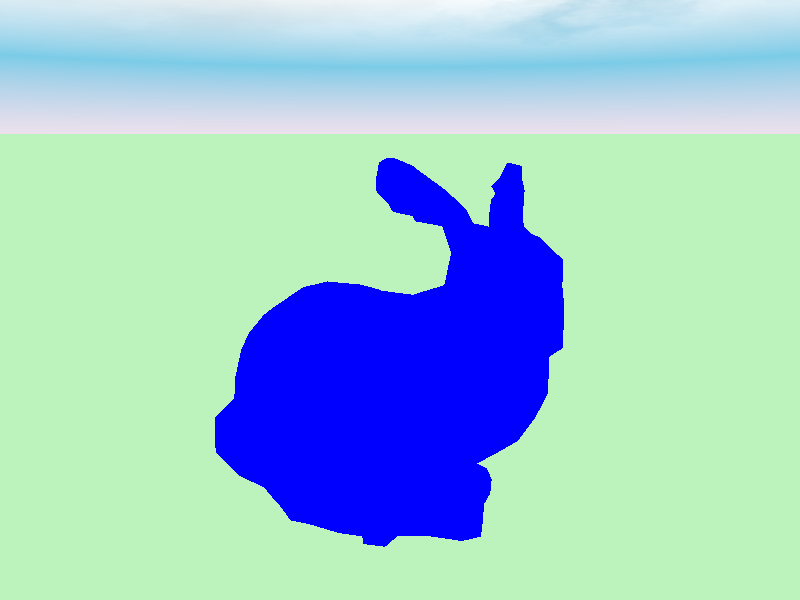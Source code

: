 #include "colors.inc"  
#include "skies.inc"  
#include "textures.inc"    

camera {
    location <-1.711963, 4.333467, 10.445557>
    up <0.042266, 0.963630, -0.263875>
    right <1.316552, 0, 0.210877>
    look_at <0.421718, 0.592129, -2.875471>
}

light_source { <100, 100, 100> color rgb <1.0, 1.0, 1.0> }

plane { <0, 1, 0>, -3
    pigment { color rgb <0.5, 0.9, 0.5> }
    finish { ambient 0.2 diffuse 0.6 specular 0.2 roughness 0.05 }
}

sky_sphere {
  S_Cloud2
}


triangle { <0.022800861312161, 1.3235245682703, 0.69665948084376>, <-0.19418416608243, 1.3814593542487, 0.54193595981424> ,<-0.23070168614644, 1.1104768564277, 0.95946447713384> 
	pigment { color rgb <0, 0, 1> }
	finish { ambient 0.2 diffuse 0.4 specular 0.4 roughness 0.05 }
}

triangle { <-1.9246127175519, 3.2975042103089, -1.7208955352425>, <-2.2393816256866, 3.261592431099, -1.6580715552272> ,<-1.9393668340706, 3.1576213402059, -1.2074868941529> 
	pigment { color rgb <0, 0, 1> }
	finish { ambient 0.2 diffuse 0.4 specular 0.4 roughness 0.05 }
}

triangle { <-0.76037879589012, -2.1330490814857, -1.1280050406487>, <-0.7499513997581, -2.5080892046076, -1.1929491136535> ,<-1.1208378713087, -2.5136706739064, -0.92343770076402> 
	pigment { color rgb <0, 0, 1> }
	finish { ambient 0.2 diffuse 0.4 specular 0.4 roughness 0.05 }
}

triangle { <-0.13460522635713, -0.079241448311908, -1.6236741281527>, <-0.26721920621046, 0.15617540793016, -1.3898148912498> ,<-0.15680130194107, 0.62285546884303, -1.2629554495108> 
	pigment { color rgb <0, 0, 1> }
	finish { ambient 0.2 diffuse 0.4 specular 0.4 roughness 0.05 }
}

triangle { <0.33553621086512, 1.5265342888158, 0.41083633209627>, <0.26444819491112, 1.1911269244364, 1.0541763863994> ,<0.48498113302283, 1.4687725716529, 0.78747734176125> 
	pigment { color rgb <0, 0, 1> }
	finish { ambient 0.2 diffuse 0.4 specular 0.4 roughness 0.05 }
}

triangle { <0.33553621086512, 1.5265342888158, 0.41083633209627>, <-0.18085786729129, 1.4602056652872, 0.26792475772253> ,<-0.19418416608243, 1.3814593542487, 0.54193595981424> 
	pigment { color rgb <0, 0, 1> }
	finish { ambient 0.2 diffuse 0.4 specular 0.4 roughness 0.05 }
}

triangle { <0.84288744341327, 1.5407691988881, 0.82295644893245>, <0.26444819491112, 1.1911269244364, 1.0541763863994> ,<0.83085916073815, 1.3155634027588, 1.1398887172605> 
	pigment { color rgb <0, 0, 1> }
	finish { ambient 0.2 diffuse 0.4 specular 0.4 roughness 0.05 }
}

triangle { <-1.335313400879, 1.8470577350649, 1.0645605153275>, <-0.9745947222372, 1.5999154665748, 0.8014526486104> ,<-0.78534397252156, 1.6307649829321, 0.39335638173387> 
	pigment { color rgb <0, 0, 1> }
	finish { ambient 0.2 diffuse 0.4 specular 0.4 roughness 0.05 }
}

triangle { <1.8530468521035, 1.53038506996, 0.43671012000893>, <1.350368477573, 1.5462208665754, 0.84199401863407> ,<1.7229856372783, 1.5038622739893, 0.77255015642703> 
	pigment { color rgb <0, 0, 1> }
	finish { ambient 0.2 diffuse 0.4 specular 0.4 roughness 0.05 }
}

triangle { <-0.1031499691456, -2.339347109525, 1.0316774403884>, <-0.3325526840501, -2.4576396448983, 0.89919326214666> ,<-0.42644251644218, -2.4777588946966, 0.406033672467> 
	pigment { color rgb <0, 0, 1> }
	finish { ambient 0.2 diffuse 0.4 specular 0.4 roughness 0.05 }
}

triangle { <-0.19418416608243, 1.3814593542487, 0.54193595981424>, <-0.78534397252156, 1.6307649829321, 0.39335638173387> ,<-0.58423800894628, 1.3602151571498, 0.71548071452604> 
	pigment { color rgb <0, 0, 1> }
	finish { ambient 0.2 diffuse 0.4 specular 0.4 roughness 0.05 }
}

triangle { <0.83882032624974, 1.6473795892172, 0.40919217834931>, <0.33553621086512, 1.5265342888158, 0.41083633209627> ,<0.48498113302283, 1.4687725716529, 0.78747734176125> 
	pigment { color rgb <0, 0, 1> }
	finish { ambient 0.2 diffuse 0.4 specular 0.4 roughness 0.05 }
}

triangle { <0.84288744341327, 1.5407691988881, 0.82295644893245>, <0.48498113302283, 1.4687725716529, 0.78747734176125> ,<0.26444819491112, 1.1911269244364, 1.0541763863994> 
	pigment { color rgb <0, 0, 1> }
	finish { ambient 0.2 diffuse 0.4 specular 0.4 roughness 0.05 }
}

triangle { <-2.78740402987, 1.7340437985634, -0.059910845980126>, <-2.5804137265688, 2.3239055888865, -0.1117016890093> ,<-2.6094460203637, 1.9288327503741, -0.28213120504266> 
	pigment { color rgb <0, 0, 1> }
	finish { ambient 0.2 diffuse 0.4 specular 0.4 roughness 0.05 }
}

triangle { <-1.1355054534198, 2.2792105672916, 0.43433042379622>, <-1.3415871454398, 2.6930181050786, 0.36501636320078> ,<-1.3829938595408, 2.2786913608452, 0.99853476222602> 
	pigment { color rgb <0, 0, 1> }
	finish { ambient 0.2 diffuse 0.4 specular 0.4 roughness 0.05 }
}

triangle { <1.3561230156874, 1.6744648588381, 0.40599040526313>, <0.84288744341327, 1.5407691988881, 0.82295644893245> ,<1.350368477573, 1.5462208665754, 0.84199401863407> 
	pigment { color rgb <0, 0, 1> }
	finish { ambient 0.2 diffuse 0.4 specular 0.4 roughness 0.05 }
}

triangle { <-2.310642710456, -0.93225437255604, -0.068607553957456>, <-2.2974894804804, -0.943027906319, 0.38959213499742> ,<-2.5587368574312, -0.53073472066735, -0.13562845274793> 
	pigment { color rgb <0, 0, 1> }
	finish { ambient 0.2 diffuse 0.4 specular 0.4 roughness 0.05 }
}

triangle { <-1.5964309762183, 3.0302859592243, -2.0798835257296>, <-1.8549957865293, 3.3780677439098, -2.2559810454696> ,<-1.9246127175519, 3.2975042103089, -1.7208955352425> 
	pigment { color rgb <0, 0, 1> }
	finish { ambient 0.2 diffuse 0.4 specular 0.4 roughness 0.05 }
}

triangle { <-1.8217665739592, 1.5605855782594, -0.73885980906605>, <-2.3798269694399, 1.6143234454626, -0.56851682744042> ,<-1.8423184957962, 2.1873110262774, -0.69303984017056> 
	pigment { color rgb <0, 0, 1> }
	finish { ambient 0.2 diffuse 0.4 specular 0.4 roughness 0.05 }
}

triangle { <1.3569883597647, 1.6672825029962, -0.11451405726068>, <0.83882032624974, 1.6473795892172, 0.40919217834931> ,<1.3561230156874, 1.6744648588381, 0.40599040526313> 
	pigment { color rgb <0, 0, 1> }
	finish { ambient 0.2 diffuse 0.4 specular 0.4 roughness 0.05 }
}

triangle { <-1.8806965056265, 1.2862715057406, 1.8741331668889>, <-1.9584476709761, 1.6574175805144, 1.8089294906608> ,<-2.2754232065081, 1.7404906119397, 1.856480147711> 
	pigment { color rgb <0, 0, 1> }
	finish { ambient 0.2 diffuse 0.4 specular 0.4 roughness 0.05 }
}

triangle { <-2.279014384429, 1.2257406875302, 1.8586867751083>, <-1.8806965056265, 1.2862715057406, 1.8741331668889> ,<-2.2754232065081, 1.7404906119397, 1.856480147711> 
	pigment { color rgb <0, 0, 1> }
	finish { ambient 0.2 diffuse 0.4 specular 0.4 roughness 0.05 }
}

triangle { <-2.2754232065081, 1.7404906119397, 1.856480147711>, <-1.783691434556, 1.7608694649612, 1.5689695780127> ,<-2.3537801127118, 2.2255159672923, 1.4822188342587> 
	pigment { color rgb <0, 0, 1> }
	finish { ambient 0.2 diffuse 0.4 specular 0.4 roughness 0.05 }
}

triangle { <-1.783691434556, 1.7608694649612, 1.5689695780127>, <-1.856726474684, 2.2717253410226, 1.4246734531152> ,<-2.3537801127118, 2.2255159672923, 1.4822188342587> 
	pigment { color rgb <0, 0, 1> }
	finish { ambient 0.2 diffuse 0.4 specular 0.4 roughness 0.05 }
}

triangle { <-2.2974894804804, -0.943027906319, 0.38959213499742>, <-2.5544101370445, -0.5431091409734, 0.44095030598792> ,<-2.5587368574312, -0.53073472066735, -0.13562845274793> 
	pigment { color rgb <0, 0, 1> }
	finish { ambient 0.2 diffuse 0.4 specular 0.4 roughness 0.05 }
}

triangle { <0.84184903052045, 1.6394616909095, -0.10763457184578>, <0.33553621086512, 1.5265342888158, 0.41083633209627> ,<0.83882032624974, 1.6473795892172, 0.40919217834931> 
	pigment { color rgb <0, 0, 1> }
	finish { ambient 0.2 diffuse 0.4 specular 0.4 roughness 0.05 }
}

triangle { <1.350368477573, 1.5462208665754, 0.84199401863407>, <0.84288744341327, 1.5407691988881, 0.82295644893245> ,<0.83085916073815, 1.3155634027588, 1.1398887172605> 
	pigment { color rgb <0, 0, 1> }
	finish { ambient 0.2 diffuse 0.4 specular 0.4 roughness 0.05 }
}

triangle { <0.48325044486814, 3.5344786858902, -1.4893727273485>, <0.68002968805669, 3.5003841292427, -1.5115688029324> ,<0.63697882020871, 3.2544533424609, -1.2263081278352> 
	pigment { color rgb <0, 0, 1> }
	finish { ambient 0.2 diffuse 0.4 specular 0.4 roughness 0.05 }
}

triangle { <1.3450033442935, 0.58698695683702, 1.5190824919537>, <1.3920780621011, 1.0175389025207, 1.313866144011> ,<0.83964240312322, 0.99884747045, 1.3742238934059> 
	pigment { color rgb <0, 0, 1> }
	finish { ambient 0.2 diffuse 0.4 specular 0.4 roughness 0.05 }
}

triangle { <0.33553621086512, 1.5265342888158, 0.41083633209627>, <-0.19418416608243, 1.3814593542487, 0.54193595981424> ,<0.022800861312161, 1.3235245682703, 0.69665948084376> 
	pigment { color rgb <0, 0, 1> }
	finish { ambient 0.2 diffuse 0.4 specular 0.4 roughness 0.05 }
}

triangle { <1.7383022274474, -0.058343388843995, 1.8399088086298>, <1.900813845173, 0.10762960519103, 1.7011508858274> ,<1.3450033442935, 0.58698695683702, 1.5190824919537> 
	pigment { color rgb <0, 0, 1> }
	finish { ambient 0.2 diffuse 0.4 specular 0.4 roughness 0.05 }
}

triangle { <0.3474779591325, 1.5268804264467, -0.13727260649489>, <-0.18085786729129, 1.4602056652872, 0.26792475772253> ,<0.33553621086512, 1.5265342888158, 0.41083633209627> 
	pigment { color rgb <0, 0, 1> }
	finish { ambient 0.2 diffuse 0.4 specular 0.4 roughness 0.05 }
}

triangle { <-1.3520578087757, -1.9602398692396, 0.95790685779461>, <-1.1986323038622, -1.5395961132416, 0.90663522121184> ,<-1.3797055520469, -2.1235735638387, 1.4892713884891> 
	pigment { color rgb <0, 0, 1> }
	finish { ambient 0.2 diffuse 0.4 specular 0.4 roughness 0.05 }
}

triangle { <-0.94846133110134, 2.285916983891, -0.067352805045304>, <-1.1355054534198, 2.2792105672916, 0.43433042379622> ,<-1.0368994958061, 2.0324577036363, 0.27489077754516> 
	pigment { color rgb <0, 0, 1> }
	finish { ambient 0.2 diffuse 0.4 specular 0.4 roughness 0.05 }
}

triangle { <-2.845122479829, 1.1462588340259, 0.9260189285444>, <-2.8166093924804, 1.1373890572331, 1.4180103037196> ,<-2.8477617792649, 1.6913823355503, 0.91247629373393> 
	pigment { color rgb <0, 0, 1> }
	finish { ambient 0.2 diffuse 0.4 specular 0.4 roughness 0.05 }
}

triangle { <1.3225476654863, 0.036801192460233, 1.9533121499661>, <1.7383022274474, -0.058343388843995, 1.8399088086298> ,<1.3450033442935, 0.58698695683702, 1.5190824919537> 
	pigment { color rgb <0, 0, 1> }
	finish { ambient 0.2 diffuse 0.4 specular 0.4 roughness 0.05 }
}

triangle { <-2.5544101370445, -0.5431091409734, 0.44095030598792>, <-2.7459107813612, -0.058473190455597, 0.40936524716478> ,<-2.5587368574312, -0.53073472066735, -0.13562845274793> 
	pigment { color rgb <0, 0, 1> }
	finish { ambient 0.2 diffuse 0.4 specular 0.4 roughness 0.05 }
}

triangle { <0.3407282753292, 3.0201614335194, -0.99474205273735>, <0.32653663246072, 3.3817887234424, -1.1489896345243> ,<0.63697882020871, 3.2544533424609, -1.2263081278352> 
	pigment { color rgb <0, 0, 1> }
	finish { ambient 0.2 diffuse 0.4 specular 0.4 roughness 0.05 }
}

triangle { <2.3846709860212, -2.1535577361188, 0.95431567987362>, <2.9705089263847, -2.0116845746378, 0.83866244393629> ,<2.5550139676468, -1.6558118228292, 1.1527390768091> 
	pigment { color rgb <0, 0, 1> }
	finish { ambient 0.2 diffuse 0.4 specular 0.4 roughness 0.05 }
}

triangle { <-1.8416694877382, -2.1834553739911, -0.076049513022635>, <-1.3516684039409, -1.6277314075193, -0.04307990367574> ,<-1.4721675667113, -1.9550478047755, -0.093313127365694> 
	pigment { color rgb <0, 0, 1> }
	finish { ambient 0.2 diffuse 0.4 specular 0.4 roughness 0.05 }
}

triangle { <-1.310521293063, 0.051814912202191, 1.5474657776907>, <-1.873384348173, 0.0020143605509103, 1.4605419651212> ,<-1.8570293451111, -0.51883623960384, 1.3962036329705> 
	pigment { color rgb <0, 0, 1> }
	finish { ambient 0.2 diffuse 0.4 specular 0.4 roughness 0.05 }
}

triangle { <-1.310521293063, 0.051814912202191, 1.5474657776907>, <-1.8382513786327, 0.63293672734411, 1.3815360508595> ,<-1.873384348173, 0.0020143605509103, 1.4605419651212> 
	pigment { color rgb <0, 0, 1> }
	finish { ambient 0.2 diffuse 0.4 specular 0.4 roughness 0.05 }
}

triangle { <-1.310521293063, 0.051814912202191, 1.5474657776907>, <-1.3026899291631, 0.50079868673333, 1.4148085306335> ,<-1.8382513786327, 0.63293672734411, 1.3815360508595> 
	pigment { color rgb <0, 0, 1> }
	finish { ambient 0.2 diffuse 0.4 specular 0.4 roughness 0.05 }
}

triangle { <1.3752903870006, -2.1037571844675, 1.6607825846192>, <1.2614976408295, -1.9283519399894, 1.806939199283> ,<0.81303307274482, -2.1458561738304, 1.6656717786562> 
	pigment { color rgb <0, 0, 1> }
	finish { ambient 0.2 diffuse 0.4 specular 0.4 roughness 0.05 }
}

triangle { <1.3752903870006, -2.1037571844675, 1.6607825846192>, <1.3275233939311, -1.5854593493409, 1.9403752560098> ,<1.2614976408295, -1.9283519399894, 1.806939199283> 
	pigment { color rgb <0, 0, 1> }
	finish { ambient 0.2 diffuse 0.4 specular 0.4 roughness 0.05 }
}

triangle { <-1.3199102763023, -0.56526194935347, 1.518346949488>, <-1.310521293063, 0.051814912202191, 1.5474657776907> ,<-1.8570293451111, -0.51883623960384, 1.3962036329705> 
	pigment { color rgb <0, 0, 1> }
	finish { ambient 0.2 diffuse 0.4 specular 0.4 roughness 0.05 }
}

triangle { <0.3474779591325, 1.5268804264467, -0.13727260649489>, <0.33553621086512, 1.5265342888158, 0.41083633209627> ,<0.84184903052045, 1.6394616909095, -0.10763457184578> 
	pigment { color rgb <0, 0, 1> }
	finish { ambient 0.2 diffuse 0.4 specular 0.4 roughness 0.05 }
}

triangle { <0.83998854075416, 0.58728982726409, 1.5414083691492>, <1.3450033442935, 0.58698695683702, 1.5190824919537> ,<0.83964240312322, 0.99884747045, 1.3742238934059> 
	pigment { color rgb <0, 0, 1> }
	finish { ambient 0.2 diffuse 0.4 specular 0.4 roughness 0.05 }
}

triangle { <1.4051014904652, -1.0817425619176, 2.0290297567339>, <1.4041496119801, -0.48162644427795, 2.0498845489979> ,<0.83574835477516, -1.0649548868171, 2.0771861546382> 
	pigment { color rgb <0, 0, 1> }
	finish { ambient 0.2 diffuse 0.4 specular 0.4 roughness 0.05 }
}

triangle { <0.3474779591325, 1.5268804264467, -0.13727260649489>, <-0.25242182248784, 1.4702436565844, -0.14246467095896> ,<-0.18085786729129, 1.4602056652872, 0.26792475772253> 
	pigment { color rgb <0, 0, 1> }
	finish { ambient 0.2 diffuse 0.4 specular 0.4 roughness 0.05 }
}

triangle { <1.3920780621011, 1.0175389025207, 1.313866144011>, <1.3563393517067, 1.3058282818886, 1.1329659646418> ,<0.83085916073815, 1.3155634027588, 1.1398887172605> 
	pigment { color rgb <0, 0, 1> }
	finish { ambient 0.2 diffuse 0.4 specular 0.4 roughness 0.05 }
}

triangle { <1.2614976408295, -1.9283519399894, 1.806939199283>, <1.3275233939311, -1.5854593493409, 1.9403752560098> ,<0.85504552769998, -1.5498071733542, 1.9660759751069> 
	pigment { color rgb <0, 0, 1> }
	finish { ambient 0.2 diffuse 0.4 specular 0.4 roughness 0.05 }
}

triangle { <0.81303307274482, -2.1458561738304, 1.6656717786562>, <1.2614976408295, -1.9283519399894, 1.806939199283> ,<0.85504552769998, -1.5498071733542, 1.9660759751069> 
	pigment { color rgb <0, 0, 1> }
	finish { ambient 0.2 diffuse 0.4 specular 0.4 roughness 0.05 }
}

triangle { <-0.74203350145038, 2.7309201756664, -0.68949192945344>, <-0.54378317333034, 3.0127194744542, -0.91915424758115> ,<-0.17718015496257, 2.854318241096, -0.63320129722206> 
	pigment { color rgb <0, 0, 1> }
	finish { ambient 0.2 diffuse 0.4 specular 0.4 roughness 0.05 }
}

triangle { <-2.7459107813612, -0.058473190455597, 0.40936524716478>, <-2.7202100622641, -0.10619691632125, -0.063848161532052> ,<-2.5587368574312, -0.53073472066735, -0.13562845274793> 
	pigment { color rgb <0, 0, 1> }
	finish { ambient 0.2 diffuse 0.4 specular 0.4 roughness 0.05 }
}

triangle { <0.26444819491112, 1.1911269244364, 1.0541763863994>, <0.022800861312161, 1.3235245682703, 0.69665948084376> ,<-0.23070168614644, 1.1104768564277, 0.95946447713384> 
	pigment { color rgb <0, 0, 1> }
	finish { ambient 0.2 diffuse 0.4 specular 0.4 roughness 0.05 }
}

triangle { <2.7504086603116, 0.55371447706305, 0.78977050356622>, <2.8329192180866, 0.55756525820725, 0.38509234579522> ,<2.7012138495145, 0.78398253604491, 0.53137876207061> 
	pigment { color rgb <0, 0, 1> }
	finish { ambient 0.2 diffuse 0.4 specular 0.4 roughness 0.05 }
}

triangle { <-2.3798269694399, 1.6143234454626, -0.56851682744042>, <-2.3067919293119, 2.2477553100801, -0.5336001939195> ,<-1.8423184957962, 2.1873110262774, -0.69303984017056> 
	pigment { color rgb <0, 0, 1> }
	finish { ambient 0.2 diffuse 0.4 specular 0.4 roughness 0.05 }
}

triangle { <0.3363582877386, -2.3242035881715, -0.61814431027623>, <-0.19578505262552, -2.3335060370029, -0.61736550060662> ,<0.32913266469276, -2.3393903767289, -1.0337258034218> 
	pigment { color rgb <0, 0, 1> }
	finish { ambient 0.2 diffuse 0.4 specular 0.4 roughness 0.05 }
}

triangle { <1.4227977768469, 0.26075223967746, 1.7472737251499>, <1.3450033442935, 0.58698695683702, 1.5190824919537> ,<1.3225476654863, 0.036801192460233, 1.9533121499661> 
	pigment { color rgb <0, 0, 1> }
	finish { ambient 0.2 diffuse 0.4 specular 0.4 roughness 0.05 }
}

triangle { <1.3563393517067, 1.3058282818886, 1.1329659646418>, <1.3920780621011, 1.0175389025207, 1.313866144011> ,<1.9149189536337, 1.1915163292712, 1.0369993064641> 
	pigment { color rgb <0, 0, 1> }
	finish { ambient 0.2 diffuse 0.4 specular 0.4 roughness 0.05 }
}

triangle { <0.33553621086512, 1.5265342888158, 0.41083633209627>, <0.022800861312161, 1.3235245682703, 0.69665948084376> ,<0.26444819491112, 1.1911269244364, 1.0541763863994> 
	pigment { color rgb <0, 0, 1> }
	finish { ambient 0.2 diffuse 0.4 specular 0.4 roughness 0.05 }
}

triangle { <-0.74956199492329, -2.1702156096077, 1.4822621014626>, <-1.3520578087757, -1.9602398692396, 0.95790685779461> ,<-1.3797055520469, -2.1235735638387, 1.4892713884891> 
	pigment { color rgb <0, 0, 1> }
	finish { ambient 0.2 diffuse 0.4 specular 0.4 roughness 0.05 }
}

triangle { <-0.77058985600281, -1.5898726041354, 1.3258078922784>, <-1.1986323038622, -1.5395961132416, 0.90663522121184> ,<-1.3520578087757, -1.9602398692396, 0.95790685779461> 
	pigment { color rgb <0, 0, 1> }
	finish { ambient 0.2 diffuse 0.4 specular 0.4 roughness 0.05 }
}

triangle { <1.8565514956167, -1.6057516679547, -1.5454037563567>, <1.8584552525869, -1.0552630331508, -1.617357116388> ,<2.4716813329984, -1.0524939321033, -1.1593304962486> 
	pigment { color rgb <0, 0, 1> }
	finish { ambient 0.2 diffuse 0.4 specular 0.4 roughness 0.05 }
}

triangle { <-0.79131484665525, -0.58010260027996, 1.4903098013819>, <-1.3199102763023, -0.56526194935347, 1.518346949488> ,<-1.2609370774311, -0.90270287231466, 1.3526335586761> 
	pigment { color rgb <0, 0, 1> }
	finish { ambient 0.2 diffuse 0.4 specular 0.4 roughness 0.05 }
}

triangle { <-0.79131484665525, -0.58010260027996, 1.4903098013819>, <-0.77033025277961, -0.0090187764352549, 1.5068811404631> ,<-1.310521293063, 0.051814912202191, 1.5474657776907> 
	pigment { color rgb <0, 0, 1> }
	finish { ambient 0.2 diffuse 0.4 specular 0.4 roughness 0.05 }
}

triangle { <-1.3199102763023, -0.56526194935347, 1.518346949488>, <-0.79131484665525, -0.58010260027996, 1.4903098013819> ,<-1.310521293063, 0.051814912202191, 1.5474657776907> 
	pigment { color rgb <0, 0, 1> }
	finish { ambient 0.2 diffuse 0.4 specular 0.4 roughness 0.05 }
}

triangle { <-0.81238597493864, 0.54493123467799, 1.3728393428822>, <-1.3026899291631, 0.50079868673333, 1.4148085306335> ,<-1.310521293063, 0.051814912202191, 1.5474657776907> 
	pigment { color rgb <0, 0, 1> }
	finish { ambient 0.2 diffuse 0.4 specular 0.4 roughness 0.05 }
}

triangle { <-0.77033025277961, -0.0090187764352549, 1.5068811404631>, <-0.81238597493864, 0.54493123467799, 1.3728393428822> ,<-1.310521293063, 0.051814912202191, 1.5474657776907> 
	pigment { color rgb <0, 0, 1> }
	finish { ambient 0.2 diffuse 0.4 specular 0.4 roughness 0.05 }
}

triangle { <-0.81238597493864, 0.54493123467799, 1.3728393428822>, <-1.3325010326276, 0.82006738407025, 1.2516911720537> ,<-1.3026899291631, 0.50079868673333, 1.4148085306335> 
	pigment { color rgb <0, 0, 1> }
	finish { ambient 0.2 diffuse 0.4 specular 0.4 roughness 0.05 }
}

triangle { <-0.81238597493864, 0.54493123467799, 1.3728393428822>, <-0.78188259621218, 1.0759496277416, 1.0064959277376> ,<-1.2353661599455, 1.1354420330591, 1.1652432987268> 
	pigment { color rgb <0, 0, 1> }
	finish { ambient 0.2 diffuse 0.4 specular 0.4 roughness 0.05 }
}

triangle { <-1.3325010326276, 0.82006738407025, 1.2516911720537>, <-0.81238597493864, 0.54493123467799, 1.3728393428822> ,<-1.2353661599455, 1.1354420330591, 1.1652432987268> 
	pigment { color rgb <0, 0, 1> }
	finish { ambient 0.2 diffuse 0.4 specular 0.4 roughness 0.05 }
}

triangle { <2.9705089263847, -2.0116845746378, 0.83866244393629>, <2.9490483932665, -1.570099491968, 1.0002221831768> ,<2.5550139676468, -1.6558118228292, 1.1527390768091> 
	pigment { color rgb <0, 0, 1> }
	finish { ambient 0.2 diffuse 0.4 specular 0.4 roughness 0.05 }
}

triangle { <-0.74956199492329, -2.1702156096077, 1.4822621014626>, <-0.77058985600281, -1.5898726041354, 1.3258078922784> ,<-1.3520578087757, -1.9602398692396, 0.95790685779461> 
	pigment { color rgb <0, 0, 1> }
	finish { ambient 0.2 diffuse 0.4 specular 0.4 roughness 0.05 }
}

triangle { <1.3569883597647, 1.6672825029962, -0.11451405726068>, <0.84184903052045, 1.6394616909095, -0.10763457184578> ,<0.83882032624974, 1.6473795892172, 0.40919217834931> 
	pigment { color rgb <0, 0, 1> }
	finish { ambient 0.2 diffuse 0.4 specular 0.4 roughness 0.05 }
}

triangle { <-1.2609370774311, -0.90270287231466, 1.3526335586761>, <-0.76652273883928, -1.0766802990651, 1.3989294668142> ,<-0.79131484665525, -0.58010260027996, 1.4903098013819> 
	pigment { color rgb <0, 0, 1> }
	finish { ambient 0.2 diffuse 0.4 specular 0.4 roughness 0.05 }
}

triangle { <-0.81238597493864, 0.54493123467799, 1.3728393428822>, <-0.67479626664057, 0.78627569784988, 1.2394465533592> ,<-0.78188259621218, 1.0759496277416, 1.0064959277376> 
	pigment { color rgb <0, 0, 1> }
	finish { ambient 0.2 diffuse 0.4 specular 0.4 roughness 0.05 }
}

triangle { <-0.74203350145038, 2.7309201756664, -0.68949192945344>, <-0.17718015496257, 2.854318241096, -0.63320129722206> ,<-0.26315208904693, 2.8012293819508, -0.32301871269727> 
	pigment { color rgb <0, 0, 1> }
	finish { ambient 0.2 diffuse 0.4 specular 0.4 roughness 0.05 }
}

triangle { <-0.80572282554307, 3.232560137304, -0.26491085790347>, <-0.48022365084925, 3.4138497215081, -0.34166687756409> ,<-0.7898004945199, 3.3365312281972, -0.60330365934975> 
	pigment { color rgb <0, 0, 1> }
	finish { ambient 0.2 diffuse 0.4 specular 0.4 roughness 0.05 }
}

triangle { <-0.18328083070786, -1.6443460138043, 1.3608975946148>, <-0.77058985600281, -1.5898726041354, 1.3258078922784> ,<-0.74956199492329, -2.1702156096077, 1.4822621014626> 
	pigment { color rgb <0, 0, 1> }
	finish { ambient 0.2 diffuse 0.4 specular 0.4 roughness 0.05 }
}

triangle { <-0.33718227486391, -2.0443513135577, 1.5867523988022>, <-0.18328083070786, -1.6443460138043, 1.3608975946148> ,<-0.74956199492329, -2.1702156096077, 1.4822621014626> 
	pigment { color rgb <0, 0, 1> }
	finish { ambient 0.2 diffuse 0.4 specular 0.4 roughness 0.05 }
}

triangle { <-0.18328083070786, -1.6443460138043, 1.3608975946148>, <-0.76652273883928, -1.0766802990651, 1.3989294668142> ,<-0.77058985600281, -1.5898726041354, 1.3258078922784> 
	pigment { color rgb <0, 0, 1> }
	finish { ambient 0.2 diffuse 0.4 specular 0.4 roughness 0.05 }
}

triangle { <-0.25545052675855, -0.54055637594523, 1.5166162613333>, <-0.79131484665525, -0.58010260027996, 1.4903098013819> ,<-0.76652273883928, -1.0766802990651, 1.3989294668142> 
	pigment { color rgb <0, 0, 1> }
	finish { ambient 0.2 diffuse 0.4 specular 0.4 roughness 0.05 }
}

triangle { <-0.16956512708193, -1.0492488918133, 1.4094001301501>, <-0.25545052675855, -0.54055637594523, 1.5166162613333> ,<-0.76652273883928, -1.0766802990651, 1.3989294668142> 
	pigment { color rgb <0, 0, 1> }
	finish { ambient 0.2 diffuse 0.4 specular 0.4 roughness 0.05 }
}

triangle { <-0.25545052675855, -0.54055637594523, 1.5166162613333>, <-0.19362169243215, 0.073059109301043, 1.5592777243464> ,<-0.77033025277961, -0.0090187764352549, 1.5068811404631> 
	pigment { color rgb <0, 0, 1> }
	finish { ambient 0.2 diffuse 0.4 specular 0.4 roughness 0.05 }
}

triangle { <-0.79131484665525, -0.58010260027996, 1.4903098013819>, <-0.25545052675855, -0.54055637594523, 1.5166162613333> ,<-0.77033025277961, -0.0090187764352549, 1.5068811404631> 
	pigment { color rgb <0, 0, 1> }
	finish { ambient 0.2 diffuse 0.4 specular 0.4 roughness 0.05 }
}

triangle { <-0.19362169243215, 0.073059109301043, 1.5592777243464>, <-0.81238597493864, 0.54493123467799, 1.3728393428822> ,<-0.77033025277961, -0.0090187764352549, 1.5068811404631> 
	pigment { color rgb <0, 0, 1> }
	finish { ambient 0.2 diffuse 0.4 specular 0.4 roughness 0.05 }
}

triangle { <-0.19362169243215, 0.073059109301043, 1.5592777243464>, <-0.20733739605809, 0.6056783889077, 1.3643157037203> ,<-0.81238597493864, 0.54493123467799, 1.3728393428822> 
	pigment { color rgb <0, 0, 1> }
	finish { ambient 0.2 diffuse 0.4 specular 0.4 roughness 0.05 }
}

triangle { <-0.81238597493864, 0.54493123467799, 1.3728393428822>, <-0.23070168614644, 1.1104768564277, 0.95946447713384> ,<-0.67479626664057, 0.78627569784988, 1.2394465533592> 
	pigment { color rgb <0, 0, 1> }
	finish { ambient 0.2 diffuse 0.4 specular 0.4 roughness 0.05 }
}

triangle { <-0.67479626664057, 0.78627569784988, 1.2394465533592>, <-0.23070168614644, 1.1104768564277, 0.95946447713384> ,<-0.78188259621218, 1.0759496277416, 1.0064959277376> 
	pigment { color rgb <0, 0, 1> }
	finish { ambient 0.2 diffuse 0.4 specular 0.4 roughness 0.05 }
}

triangle { <0.8388635934536, -0.55678157739547, 2.1356401470629>, <1.4041496119801, -0.48162644427795, 2.0498845489979> ,<0.83968567032708, 0.073881186174522, 1.9826040469843> 
	pigment { color rgb <0, 0, 1> }
	finish { ambient 0.2 diffuse 0.4 specular 0.4 roughness 0.05 }
}

triangle { <-0.16956512708193, -1.0492488918133, 1.4094001301501>, <-0.76652273883928, -1.0766802990651, 1.3989294668142> ,<-0.18328083070786, -1.6443460138043, 1.3608975946148> 
	pigment { color rgb <0, 0, 1> }
	finish { ambient 0.2 diffuse 0.4 specular 0.4 roughness 0.05 }
}

triangle { <2.8491876867407, 0.55462308834427, -0.087904726882279>, <2.7743786912541, 0.4256435536158, -0.56561792478131> ,<2.6998292989907, 0.78199224466701, -0.25045961181178> 
	pigment { color rgb <0, 0, 1> }
	finish { ambient 0.2 diffuse 0.4 specular 0.4 roughness 0.05 }
}

triangle { <-0.28634331031981, 0.78506421614159, 1.2375427963891>, <-0.23070168614644, 1.1104768564277, 0.95946447713384> ,<-0.81238597493864, 0.54493123467799, 1.3728393428822> 
	pigment { color rgb <0, 0, 1> }
	finish { ambient 0.2 diffuse 0.4 specular 0.4 roughness 0.05 }
}

triangle { <-0.20733739605809, 0.6056783889077, 1.3643157037203>, <-0.28634331031981, 0.78506421614159, 1.2375427963891> ,<-0.81238597493864, 0.54493123467799, 1.3728393428822> 
	pigment { color rgb <0, 0, 1> }
	finish { ambient 0.2 diffuse 0.4 specular 0.4 roughness 0.05 }
}

triangle { <-0.48022365084925, 3.4138497215081, -0.34166687756409>, <-0.27202186583973, 3.3779379422982, -0.63999424822923> ,<-0.7898004945199, 3.3365312281972, -0.60330365934975> 
	pigment { color rgb <0, 0, 1> }
	finish { ambient 0.2 diffuse 0.4 specular 0.4 roughness 0.05 }
}

triangle { <1.3561230156874, 1.6744648588381, 0.40599040526313>, <0.83882032624974, 1.6473795892172, 0.40919217834931> ,<0.84288744341327, 1.5407691988881, 0.82295644893245> 
	pigment { color rgb <0, 0, 1> }
	finish { ambient 0.2 diffuse 0.4 specular 0.4 roughness 0.05 }
}

triangle { <0.83882032624974, 1.6473795892172, 0.40919217834931>, <0.48498113302283, 1.4687725716529, 0.78747734176125> ,<0.84288744341327, 1.5407691988881, 0.82295644893245> 
	pigment { color rgb <0, 0, 1> }
	finish { ambient 0.2 diffuse 0.4 specular 0.4 roughness 0.05 }
}

triangle { <1.4041496119801, -0.48162644427795, 2.0498845489979>, <0.8388635934536, -0.55678157739547, 2.1356401470629> ,<0.83574835477516, -1.0649548868171, 2.0771861546382> 
	pigment { color rgb <0, 0, 1> }
	finish { ambient 0.2 diffuse 0.4 specular 0.4 roughness 0.05 }
}

triangle { <0.83964240312322, 0.99884747045, 1.3742238934059>, <1.3920780621011, 1.0175389025207, 1.313866144011> ,<0.83085916073815, 1.3155634027588, 1.1398887172605> 
	pigment { color rgb <0, 0, 1> }
	finish { ambient 0.2 diffuse 0.4 specular 0.4 roughness 0.05 }
}

triangle { <1.9142266783719, 0.60442363999555, 1.4385622255566>, <1.3920780621011, 1.0175389025207, 1.313866144011> ,<1.3450033442935, 0.58698695683702, 1.5190824919537> 
	pigment { color rgb <0, 0, 1> }
	finish { ambient 0.2 diffuse 0.4 specular 0.4 roughness 0.05 }
}

triangle { <-0.20733739605809, 0.6056783889077, 1.3643157037203>, <-0.23070168614644, 1.1104768564277, 0.95946447713384> ,<-0.28634331031981, 0.78506421614159, 1.2375427963891> 
	pigment { color rgb <0, 0, 1> }
	finish { ambient 0.2 diffuse 0.4 specular 0.4 roughness 0.05 }
}

triangle { <-0.16839691257751, -2.1870898191159, 1.8585569734967>, <-0.18328083070786, -1.6443460138043, 1.3608975946148> ,<-0.33718227486391, -2.0443513135577, 1.5867523988022> 
	pigment { color rgb <0, 0, 1> }
	finish { ambient 0.2 diffuse 0.4 specular 0.4 roughness 0.05 }
}

triangle { <-0.83458205052257, 1.6822529555343, -0.11840810560874>, <-1.0714699916961, 2.0769363892119, -0.25327198006316> ,<-0.94846133110134, 2.285916983891, -0.067352805045304> 
	pigment { color rgb <0, 0, 1> }
	finish { ambient 0.2 diffuse 0.4 specular 0.4 roughness 0.05 }
}

triangle { <2.9116655291251, -0.029613965476097, -0.60620256200886>, <2.6477788527383, 0.15297363484398, -0.88588176780719> ,<2.538009956527, 0.69982782452298, -0.68680936281367> 
	pigment { color rgb <0, 0, 1> }
	finish { ambient 0.2 diffuse 0.4 specular 0.4 roughness 0.05 }
}

triangle { <-1.3415871454398, 2.6930181050786, 0.36501636320078>, <-1.3871042439082, 2.6069596365865, 0.86574771355723> ,<-1.3829938595408, 2.2786913608452, 0.99853476222602> 
	pigment { color rgb <0, 0, 1> }
	finish { ambient 0.2 diffuse 0.4 specular 0.4 roughness 0.05 }
}

triangle { <-1.1986323038622, -1.5395961132416, 0.90663522121184>, <-1.238135260993, -1.5913869562707, 0.40348090743883> ,<-1.3829073251331, -2.127381077779, 0.50109171936349> 
	pigment { color rgb <0, 0, 1> }
	finish { ambient 0.2 diffuse 0.4 specular 0.4 roughness 0.05 }
}

triangle { <0.17202944745053, -1.6279477435386, 1.5662437441691>, <-0.18328083070786, -1.6443460138043, 1.3608975946148> ,<-0.16839691257751, -2.1870898191159, 1.8585569734967> 
	pigment { color rgb <0, 0, 1> }
	finish { ambient 0.2 diffuse 0.4 specular 0.4 roughness 0.05 }
}

triangle { <0.33125275768226, -2.160653557553, 1.8709746610066>, <0.17202944745053, -1.6279477435386, 1.5662437441691> ,<-0.16839691257751, -2.1870898191159, 1.8585569734967> 
	pigment { color rgb <0, 0, 1> }
	finish { ambient 0.2 diffuse 0.4 specular 0.4 roughness 0.05 }
}

triangle { <0.30719619233203, 0.6925156670694, 1.4307741288605>, <-0.20733739605809, 0.6056783889077, 1.3643157037203> ,<-0.19362169243215, 0.073059109301043, 1.5592777243464> 
	pigment { color rgb <0, 0, 1> }
	finish { ambient 0.2 diffuse 0.4 specular 0.4 roughness 0.05 }
}

triangle { <0.27085174108348, 0.27135270462495, 1.6106791625408>, <0.30719619233203, 0.6925156670694, 1.4307741288605> ,<-0.19362169243215, 0.073059109301043, 1.5592777243464> 
	pigment { color rgb <0, 0, 1> }
	finish { ambient 0.2 diffuse 0.4 specular 0.4 roughness 0.05 }
}

triangle { <0.26444819491112, 1.1911269244364, 1.0541763863994>, <-0.23070168614644, 1.1104768564277, 0.95946447713384> ,<-0.20733739605809, 0.6056783889077, 1.3643157037203> 
	pigment { color rgb <0, 0, 1> }
	finish { ambient 0.2 diffuse 0.4 specular 0.4 roughness 0.05 }
}

triangle { <0.30719619233203, 0.6925156670694, 1.4307741288605>, <0.26444819491112, 1.1911269244364, 1.0541763863994> ,<-0.20733739605809, 0.6056783889077, 1.3643157037203> 
	pigment { color rgb <0, 0, 1> }
	finish { ambient 0.2 diffuse 0.4 specular 0.4 roughness 0.05 }
}

triangle { <1.9895981475087, -0.22544133017957, 1.7649267443278>, <1.7383022274474, -0.058343388843995, 1.8399088086298> ,<1.8747669884449, -0.56456967409159, 1.8797146361878> 
	pigment { color rgb <0, 0, 1> }
	finish { ambient 0.2 diffuse 0.4 specular 0.4 roughness 0.05 }
}

triangle { <1.3561230156874, 1.6744648588381, 0.40599040526313>, <1.8530468521035, 1.53038506996, 0.43671012000893> ,<1.843095395214, 1.5290437866401, -0.14345981664791> 
	pigment { color rgb <0, 0, 1> }
	finish { ambient 0.2 diffuse 0.4 specular 0.4 roughness 0.05 }
}

triangle { <0.33125275768226, -2.160653557553, 1.8709746610066>, <0.34912211287946, -2.0997333345078, 1.506924407667> ,<0.17202944745053, -1.6279477435386, 1.5662437441691> 
	pigment { color rgb <0, 0, 1> }
	finish { ambient 0.2 diffuse 0.4 specular 0.4 roughness 0.05 }
}

triangle { <-1.8098680928957, 2.7618129592277, 0.40862970469904>, <-2.344261327861, 2.6198965305429, 0.92978317528086> ,<-1.7845567786334, 2.66125997744, 0.97041107971227> 
	pigment { color rgb <0, 0, 1> }
	finish { ambient 0.2 diffuse 0.4 specular 0.4 roughness 0.05 }
}

triangle { <-2.7229791633116, 0.58123241872267, 0.38318858882506>, <-2.5975475393002, 0.56518028608789, -0.21835534654224> ,<-2.7189553133519, 0.59460198471767, 0.0011391786766568> 
	pigment { color rgb <0, 0, 1> }
	finish { ambient 0.2 diffuse 0.4 specular 0.4 roughness 0.05 }
}

triangle { <1.350368477573, 1.5462208665754, 0.84199401863407>, <0.83085916073815, 1.3155634027588, 1.1398887172605> ,<1.3563393517067, 1.3058282818886, 1.1329659646418> 
	pigment { color rgb <0, 0, 1> }
	finish { ambient 0.2 diffuse 0.4 specular 0.4 roughness 0.05 }
}

triangle { <1.3569883597647, 1.6672825029962, -0.11451405726068>, <1.3561230156874, 1.6744648588381, 0.40599040526313> ,<1.843095395214, 1.5290437866401, -0.14345981664791> 
	pigment { color rgb <0, 0, 1> }
	finish { ambient 0.2 diffuse 0.4 specular 0.4 roughness 0.05 }
}

triangle { <-0.17718015496257, 2.854318241096, -0.63320129722206>, <0.3407282753292, 3.0201614335194, -0.99474205273735> ,<0.20655667613665, 2.9183537028196, -0.67568969141976> 
	pigment { color rgb <0, 0, 1> }
	finish { ambient 0.2 diffuse 0.4 specular 0.4 roughness 0.05 }
}

triangle { <3.5533614296813, -1.6485429325795, -0.14350308385178>, <3.4963352549841, -1.0248029216282, -0.11010080246621> ,<3.5852493589315, -1.042802078437, 0.37648217222562> 
	pigment { color rgb <0, 0, 1> }
	finish { ambient 0.2 diffuse 0.4 specular 0.4 roughness 0.05 }
}

triangle { <-2.7229791633116, 0.58123241872267, 0.38318858882506>, <-2.7189553133519, 0.59460198471767, 0.0011391786766568> ,<-2.5975475393002, 0.56518028608789, -0.21835534654224> 
	pigment { color rgb <0, 0, 1> }
	finish { ambient 0.2 diffuse 0.4 specular 0.4 roughness 0.05 }
}

triangle { <3.6148441263767, -1.6147945135629, 0.41464384603659>, <3.5533614296813, -1.6485429325795, -0.14350308385178> ,<3.5852493589315, -1.042802078437, 0.37648217222562> 
	pigment { color rgb <0, 0, 1> }
	finish { ambient 0.2 diffuse 0.4 specular 0.4 roughness 0.05 }
}

triangle { <1.8530468521035, 1.53038506996, 0.43671012000893>, <1.3561230156874, 1.6744648588381, 0.40599040526313> ,<1.350368477573, 1.5462208665754, 0.84199401863407> 
	pigment { color rgb <0, 0, 1> }
	finish { ambient 0.2 diffuse 0.4 specular 0.4 roughness 0.05 }
}

triangle { <0.47901025888914, 1.0664308428907, 1.271810421852>, <0.26444819491112, 1.1911269244364, 1.0541763863994> ,<0.30719619233203, 0.6925156670694, 1.4307741288605> 
	pigment { color rgb <0, 0, 1> }
	finish { ambient 0.2 diffuse 0.4 specular 0.4 roughness 0.05 }
}

triangle { <1.900813845173, 0.10762960519103, 1.7011508858274>, <1.9142266783719, 0.60442363999555, 1.4385622255566> ,<1.3450033442935, 0.58698695683702, 1.5190824919537> 
	pigment { color rgb <0, 0, 1> }
	finish { ambient 0.2 diffuse 0.4 specular 0.4 roughness 0.05 }
}

triangle { <1.3275233939311, -1.5854593493409, 1.9403752560098>, <1.4051014904652, -1.0817425619176, 2.0290297567339> ,<0.83574835477516, -1.0649548868171, 2.0771861546382> 
	pigment { color rgb <0, 0, 1> }
	finish { ambient 0.2 diffuse 0.4 specular 0.4 roughness 0.05 }
}

triangle { <-1.3097424833934, -2.1216698068686, -0.69355904661697>, <-0.76037879589012, -2.1330490814857, -1.1280050406487> ,<-1.3049398237642, -2.5372513000141, -0.63307149561046> 
	pigment { color rgb <0, 0, 1> }
	finish { ambient 0.2 diffuse 0.4 specular 0.4 roughness 0.05 }
}

triangle { <0.85504552769998, -1.5498071733542, 1.9660759751069>, <1.3275233939311, -1.5854593493409, 1.9403752560098> ,<0.83574835477516, -1.0649548868171, 2.0771861546382> 
	pigment { color rgb <0, 0, 1> }
	finish { ambient 0.2 diffuse 0.4 specular 0.4 roughness 0.05 }
}

triangle { <0.34912211287946, -2.0997333345078, 1.506924407667>, <0.39974474140422, -1.5094821393499, 1.8372262419901> ,<0.17202944745053, -1.6279477435386, 1.5662437441691> 
	pigment { color rgb <0, 0, 1> }
	finish { ambient 0.2 diffuse 0.4 specular 0.4 roughness 0.05 }
}

triangle { <-0.18042519525262, 3.0053207825929, -0.98556940551748>, <0.3407282753292, 3.0201614335194, -0.99474205273735> ,<-0.17718015496257, 2.854318241096, -0.63320129722206> 
	pigment { color rgb <0, 0, 1> }
	finish { ambient 0.2 diffuse 0.4 specular 0.4 roughness 0.05 }
}

triangle { <0.33125275768226, -2.160653557553, 1.8709746610066>, <0.81303307274482, -2.1458561738304, 1.6656717786562> ,<0.34912211287946, -2.0997333345078, 1.506924407667> 
	pigment { color rgb <0, 0, 1> }
	finish { ambient 0.2 diffuse 0.4 specular 0.4 roughness 0.05 }
}

triangle { <0.81303307274482, -2.1458561738304, 1.6656717786562>, <0.85504552769998, -1.5498071733542, 1.9660759751069> ,<0.39974474140422, -1.5094821393499, 1.8372262419901> 
	pigment { color rgb <0, 0, 1> }
	finish { ambient 0.2 diffuse 0.4 specular 0.4 roughness 0.05 }
}

triangle { <0.34912211287946, -2.0997333345078, 1.506924407667>, <0.81303307274482, -2.1458561738304, 1.6656717786562> ,<0.39974474140422, -1.5094821393499, 1.8372262419901> 
	pigment { color rgb <0, 0, 1> }
	finish { ambient 0.2 diffuse 0.4 specular 0.4 roughness 0.05 }
}

triangle { <0.85504552769998, -1.5498071733542, 1.9660759751069>, <0.83574835477516, -1.0649548868171, 2.0771861546382> ,<0.36638572722252, -1.0430184144564, 1.9344043818761> 
	pigment { color rgb <0, 0, 1> }
	finish { ambient 0.2 diffuse 0.4 specular 0.4 roughness 0.05 }
}

triangle { <0.39974474140422, -1.5094821393499, 1.8372262419901>, <0.85504552769998, -1.5498071733542, 1.9660759751069> ,<0.36638572722252, -1.0430184144564, 1.9344043818761> 
	pigment { color rgb <0, 0, 1> }
	finish { ambient 0.2 diffuse 0.4 specular 0.4 roughness 0.05 }
}

triangle { <0.83574835477516, -1.0649548868171, 2.0771861546382>, <0.8388635934536, -0.55678157739547, 2.1356401470629> ,<0.29477850482211, -0.57776617127112, 2.0462501038731> 
	pigment { color rgb <0, 0, 1> }
	finish { ambient 0.2 diffuse 0.4 specular 0.4 roughness 0.05 }
}

triangle { <0.36638572722252, -1.0430184144564, 1.9344043818761>, <0.83574835477516, -1.0649548868171, 2.0771861546382> ,<0.29477850482211, -0.57776617127112, 2.0462501038731> 
	pigment { color rgb <0, 0, 1> }
	finish { ambient 0.2 diffuse 0.4 specular 0.4 roughness 0.05 }
}

triangle { <0.83968567032708, 0.073881186174522, 1.9826040469843>, <0.35046339619934, -0.0063362097954816, 1.9547832348976> ,<0.29477850482211, -0.57776617127112, 2.0462501038731> 
	pigment { color rgb <0, 0, 1> }
	finish { ambient 0.2 diffuse 0.4 specular 0.4 roughness 0.05 }
}

triangle { <0.8388635934536, -0.55678157739547, 2.1356401470629>, <0.83968567032708, 0.073881186174522, 1.9826040469843> ,<0.29477850482211, -0.57776617127112, 2.0462501038731> 
	pigment { color rgb <0, 0, 1> }
	finish { ambient 0.2 diffuse 0.4 specular 0.4 roughness 0.05 }
}

triangle { <0.83998854075416, 0.58728982726409, 1.5414083691492>, <0.83964240312322, 0.99884747045, 1.3742238934059> ,<0.30719619233203, 0.6925156670694, 1.4307741288605> 
	pigment { color rgb <0, 0, 1> }
	finish { ambient 0.2 diffuse 0.4 specular 0.4 roughness 0.05 }
}

triangle { <0.83964240312322, 0.99884747045, 1.3742238934059>, <0.47901025888914, 1.0664308428907, 1.271810421852> ,<0.30719619233203, 0.6925156670694, 1.4307741288605> 
	pigment { color rgb <0, 0, 1> }
	finish { ambient 0.2 diffuse 0.4 specular 0.4 roughness 0.05 }
}

triangle { <0.83085916073815, 1.3155634027588, 1.1398887172605>, <0.26444819491112, 1.1911269244364, 1.0541763863994> ,<0.47901025888914, 1.0664308428907, 1.271810421852> 
	pigment { color rgb <0, 0, 1> }
	finish { ambient 0.2 diffuse 0.4 specular 0.4 roughness 0.05 }
}

triangle { <0.83964240312322, 0.99884747045, 1.3742238934059>, <0.83085916073815, 1.3155634027588, 1.1398887172605> ,<0.47901025888914, 1.0664308428907, 1.271810421852> 
	pigment { color rgb <0, 0, 1> }
	finish { ambient 0.2 diffuse 0.4 specular 0.4 roughness 0.05 }
}

triangle { <1.3225476654863, 0.036801192460233, 1.9533121499661>, <1.3450033442935, 0.58698695683702, 1.5190824919537> ,<1.4227977768469, 0.26075223967746, 1.7472737251499> 
	pigment { color rgb <0, 0, 1> }
	finish { ambient 0.2 diffuse 0.4 specular 0.4 roughness 0.05 }
}

triangle { <-0.73087056285261, -0.96613259318415, -1.0638397773135>, <-0.68634861007315, -0.57049728102141, -1.2208564601479> ,<-0.32095707341366, -1.1188658228358, -1.2099098575695> 
	pigment { color rgb <0, 0, 1> }
	finish { ambient 0.2 diffuse 0.4 specular 0.4 roughness 0.05 }
}

triangle { <2.2123809802215, -2.0080068623091, 1.2840550405464>, <1.8955352463012, -2.163595727416, 1.4726135150002> ,<2.3846709860212, -2.1535577361188, 0.95431567987362> 
	pigment { color rgb <0, 0, 1> }
	finish { ambient 0.2 diffuse 0.4 specular 0.4 roughness 0.05 }
}

triangle { <1.4041496119801, -0.48162644427795, 2.0498845489979>, <1.3225476654863, 0.036801192460233, 1.9533121499661> ,<0.83968567032708, 0.073881186174522, 1.9826040469843> 
	pigment { color rgb <0, 0, 1> }
	finish { ambient 0.2 diffuse 0.4 specular 0.4 roughness 0.05 }
}

triangle { <-1.1986323038622, -1.5395961132416, 0.90663522121184>, <-1.3520578087757, -1.9602398692396, 0.95790685779461> ,<-1.3797055520469, -2.1235735638387, 1.4892713884891> 
	pigment { color rgb <0, 0, 1> }
	finish { ambient 0.2 diffuse 0.4 specular 0.4 roughness 0.05 }
}

triangle { <3.4302229674749, -1.5822143090509, 0.78669853209164>, <3.4114450009965, -1.154647800434, 0.77847776335685> ,<2.9317847789234, -1.0845981973729, 0.91459638672343> 
	pigment { color rgb <0, 0, 1> }
	finish { ambient 0.2 diffuse 0.4 specular 0.4 roughness 0.05 }
}

triangle { <2.9490483932665, -1.570099491968, 1.0002221831768>, <3.4302229674749, -1.5822143090509, 0.78669853209164> ,<2.9317847789234, -1.0845981973729, 0.91459638672343> 
	pigment { color rgb <0, 0, 1> }
	finish { ambient 0.2 diffuse 0.4 specular 0.4 roughness 0.05 }
}

triangle { <2.9080310840003, -1.0731756555519, -0.60390940020389>, <2.9274580585367, -0.55245485700874, -0.61598095008287> ,<3.1554329557136, -0.91321680285442, -0.13047965548772> 
	pigment { color rgb <0, 0, 1> }
	finish { ambient 0.2 diffuse 0.4 specular 0.4 roughness 0.05 }
}

triangle { <1.3752903870006, -2.1037571844675, 1.6607825846192>, <1.8955352463012, -2.163595727416, 1.4726135150002> ,<1.905054031152, -1.6752820645695, 1.6343463230562> 
	pigment { color rgb <0, 0, 1> }
	finish { ambient 0.2 diffuse 0.4 specular 0.4 roughness 0.05 }
}

triangle { <2.4256882952874, -2.0686674821311, -0.63263882357179>, <2.3888679047963, -2.4406789009823, -0.1536708767606> ,<1.8547342730543, -2.4710092108933, -0.62177875540109> 
	pigment { color rgb <0, 0, 1> }
	finish { ambient 0.2 diffuse 0.4 specular 0.4 roughness 0.05 }
}

triangle { <-0.70482370612449, -2.1761432165375, -0.79778974073333>, <-1.3097424833934, -2.1216698068686, -0.69355904661697> ,<-1.2824408777532, -1.5432305583664, -0.59516942502269> 
	pigment { color rgb <0, 0, 1> }
	finish { ambient 0.2 diffuse 0.4 specular 0.4 roughness 0.05 }
}

triangle { <0.088956416025287, 3.8471275010354, -0.8536909681299>, <-0.17376204585705, 3.7515502476925, -0.70619307014622> ,<-0.27202186583973, 3.3779379422982, -0.63999424822923> 
	pigment { color rgb <0, 0, 1> }
	finish { ambient 0.2 diffuse 0.4 specular 0.4 roughness 0.05 }
}

triangle { <1.905054031152, -1.6752820645695, 1.6343463230562>, <1.7292161146352, -1.4601142597373, 1.8054248471476> ,<1.3275233939311, -1.5854593493409, 1.9403752560098> 
	pigment { color rgb <0, 0, 1> }
	finish { ambient 0.2 diffuse 0.4 specular 0.4 roughness 0.05 }
}

triangle { <2.9116655291251, -0.029613965476097, -0.60620256200886>, <2.7743786912541, 0.4256435536158, -0.56561792478131> ,<3.0327271655459, 0.020100051767448, -0.14562317684128> 
	pigment { color rgb <0, 0, 1> }
	finish { ambient 0.2 diffuse 0.4 specular 0.4 roughness 0.05 }
}

triangle { <2.9888974880283, -2.2120982629512, 0.40144734885706>, <3.3175119014005, -1.9871520700451, -0.11408138522201> ,<3.4024454225921, -1.9354910286275, 0.4217829346747> 
	pigment { color rgb <0, 0, 1> }
	finish { ambient 0.2 diffuse 0.4 specular 0.4 roughness 0.05 }
}

triangle { <-0.94846133110134, 2.285916983891, -0.067352805045304>, <-0.7813201225619, 2.7572699028216, -0.098808062256843> ,<-1.1355054534198, 2.2792105672916, 0.43433042379622> 
	pigment { color rgb <0, 0, 1> }
	finish { ambient 0.2 diffuse 0.4 specular 0.4 roughness 0.05 }
}

triangle { <1.8747669884449, -0.56456967409159, 1.8797146361878>, <1.7383022274474, -0.058343388843995, 1.8399088086298> ,<1.4041496119801, -0.48162644427795, 2.0498845489979> 
	pigment { color rgb <0, 0, 1> }
	finish { ambient 0.2 diffuse 0.4 specular 0.4 roughness 0.05 }
}

triangle { <-1.7962821908814, 1.0121737692411, 1.6833680650379>, <-1.8806965056265, 1.2862715057406, 1.8741331668889> ,<-1.8382513786327, 0.63293672734411, 1.3815360508595> 
	pigment { color rgb <0, 0, 1> }
	finish { ambient 0.2 diffuse 0.4 specular 0.4 roughness 0.05 }
}

triangle { <-1.783691434556, 1.7608694649612, 1.5689695780127>, <-1.9584476709761, 1.6574175805144, 1.8089294906608> ,<-1.8806965056265, 1.2862715057406, 1.8741331668889> 
	pigment { color rgb <0, 0, 1> }
	finish { ambient 0.2 diffuse 0.4 specular 0.4 roughness 0.05 }
}

triangle { <3.6148441263767, -1.6147945135629, 0.41464384603659>, <3.4302229674749, -1.5822143090509, 0.78669853209164> ,<3.4024454225921, -1.9354910286275, 0.4217829346747> 
	pigment { color rgb <0, 0, 1> }
	finish { ambient 0.2 diffuse 0.4 specular 0.4 roughness 0.05 }
}

triangle { <-1.783691434556, 1.7608694649612, 1.5689695780127>, <-1.8806965056265, 1.2862715057406, 1.8741331668889> ,<-1.7962821908814, 1.0121737692411, 1.6833680650379> 
	pigment { color rgb <0, 0, 1> }
	finish { ambient 0.2 diffuse 0.4 specular 0.4 roughness 0.05 }
}

triangle { <2.3912043338052, -1.0526670009188, 1.4483838808345>, <2.0093279924722, -1.047388402047, 1.7303995156417> ,<1.905054031152, -1.6752820645695, 1.6343463230562> 
	pigment { color rgb <0, 0, 1> }
	finish { ambient 0.2 diffuse 0.4 specular 0.4 roughness 0.05 }
}

triangle { <2.9116655291251, -0.029613965476097, -0.60620256200886>, <3.0327271655459, 0.020100051767448, -0.14562317684128> ,<3.0860756279143, -0.54916654951483, -0.11447079005681> 
	pigment { color rgb <0, 0, 1> }
	finish { ambient 0.2 diffuse 0.4 specular 0.4 roughness 0.05 }
}

triangle { <0.32653663246072, 3.3817887234424, -1.1489896345243>, <-0.27202186583973, 3.3779379422982, -0.63999424822923> ,<0.23831480377526, 3.2052585316638, -0.85286889125642> 
	pigment { color rgb <0, 0, 1> }
	finish { ambient 0.2 diffuse 0.4 specular 0.4 roughness 0.05 }
}

triangle { <-0.83458205052257, 1.6822529555343, -0.11840810560874>, <-0.94846133110134, 2.285916983891, -0.067352805045304> ,<-1.0368994958061, 2.0324577036363, 0.27489077754516> 
	pigment { color rgb <0, 0, 1> }
	finish { ambient 0.2 diffuse 0.4 specular 0.4 roughness 0.05 }
}

triangle { <-1.4731627124003, 1.1933768190375, 1.364402238128>, <-1.7962821908814, 1.0121737692411, 1.6833680650379> ,<-1.8382513786327, 0.63293672734411, 1.3815360508595> 
	pigment { color rgb <0, 0, 1> }
	finish { ambient 0.2 diffuse 0.4 specular 0.4 roughness 0.05 }
}

triangle { <-1.4731627124003, 1.1933768190375, 1.364402238128>, <-1.783691434556, 1.7608694649612, 1.5689695780127> ,<-1.7962821908814, 1.0121737692411, 1.6833680650379> 
	pigment { color rgb <0, 0, 1> }
	finish { ambient 0.2 diffuse 0.4 specular 0.4 roughness 0.05 }
}

triangle { <2.2123809802215, -2.0080068623091, 1.2840550405464>, <2.5550139676468, -1.6558118228292, 1.1527390768091> ,<2.3369039929517, -1.5337117735156, 1.3984967947755> 
	pigment { color rgb <0, 0, 1> }
	finish { ambient 0.2 diffuse 0.4 specular 0.4 roughness 0.05 }
}

triangle { <-1.4731627124003, 1.1933768190375, 1.364402238128>, <-1.4764077526903, 1.5588548901047, 1.3638397644778> ,<-1.783691434556, 1.7608694649612, 1.5689695780127> 
	pigment { color rgb <0, 0, 1> }
	finish { ambient 0.2 diffuse 0.4 specular 0.4 roughness 0.05 }
}

triangle { <-1.4764077526903, 1.5588548901047, 1.3638397644778>, <-1.4731627124003, 1.1933768190375, 1.364402238128> ,<-1.783691434556, 1.7608694649612, 1.5689695780127> 
	pigment { color rgb <0, 0, 1> }
	finish { ambient 0.2 diffuse 0.4 specular 0.4 roughness 0.05 }
}

triangle { <-1.4731627124003, 1.1933768190375, 1.364402238128>, <-1.4764077526903, 1.5588548901047, 1.3638397644778> ,<-1.783691434556, 1.7608694649612, 1.5689695780127> 
	pigment { color rgb <0, 0, 1> }
	finish { ambient 0.2 diffuse 0.4 specular 0.4 roughness 0.05 }
}

triangle { <-0.27202186583973, 3.3779379422982, -0.63999424822923>, <-0.48022365084925, 3.4138497215081, -0.34166687756409> ,<-0.80572282554307, 3.232560137304, -0.26491085790347> 
	pigment { color rgb <0, 0, 1> }
	finish { ambient 0.2 diffuse 0.4 specular 0.4 roughness 0.05 }
}

triangle { <2.6874548786847, -0.021869135983848, 1.2194138379687>, <2.5284911716762, 0.63648463806123, 1.0173127287044> ,<2.3970886735311, 0.041344248866301, 1.4583786049279> 
	pigment { color rgb <0, 0, 1> }
	finish { ambient 0.2 diffuse 0.4 specular 0.4 roughness 0.05 }
}

triangle { <-1.3325010326276, 0.82006738407025, 1.2516911720537>, <-1.4731627124003, 1.1933768190375, 1.364402238128> ,<-1.8382513786327, 0.63293672734411, 1.3815360508595> 
	pigment { color rgb <0, 0, 1> }
	finish { ambient 0.2 diffuse 0.4 specular 0.4 roughness 0.05 }
}

triangle { <-1.2353661599455, 1.1354420330591, 1.1652432987268>, <-1.3325010326276, 0.82006738407025, 1.2516911720537> ,<-1.8382513786327, 0.63293672734411, 1.3815360508595> 
	pigment { color rgb <0, 0, 1> }
	finish { ambient 0.2 diffuse 0.4 specular 0.4 roughness 0.05 }
}

triangle { <-1.335313400879, 1.8470577350649, 1.0645605153275>, <-1.783691434556, 1.7608694649612, 1.5689695780127> ,<-1.4764077526903, 1.5588548901047, 1.3638397644778> 
	pigment { color rgb <0, 0, 1> }
	finish { ambient 0.2 diffuse 0.4 specular 0.4 roughness 0.05 }
}

triangle { <-1.3829938595408, 2.2786913608452, 0.99853476222602>, <-1.856726474684, 2.2717253410226, 1.4246734531152> ,<-1.783691434556, 1.7608694649612, 1.5689695780127> 
	pigment { color rgb <0, 0, 1> }
	finish { ambient 0.2 diffuse 0.4 specular 0.4 roughness 0.05 }
}

triangle { <-1.335313400879, 1.8470577350649, 1.0645605153275>, <-1.3829938595408, 2.2786913608452, 0.99853476222602> ,<-1.783691434556, 1.7608694649612, 1.5689695780127> 
	pigment { color rgb <0, 0, 1> }
	finish { ambient 0.2 diffuse 0.4 specular 0.4 roughness 0.05 }
}

triangle { <0.2230414808101, 3.8733906937829, -1.1582055489481>, <0.088956416025287, 3.8471275010354, -0.8536909681299> ,<-0.17376204585705, 3.7515502476925, -0.70619307014622> 
	pigment { color rgb <0, 0, 1> }
	finish { ambient 0.2 diffuse 0.4 specular 0.4 roughness 0.05 }
}

triangle { <0.2230414808101, 3.8733906937829, -1.1582055489481>, <0.088956416025287, 3.8471275010354, -0.8536909681299> ,<-0.27202186583973, 3.3779379422982, -0.63999424822923> 
	pigment { color rgb <0, 0, 1> }
	finish { ambient 0.2 diffuse 0.4 specular 0.4 roughness 0.05 }
}

triangle { <3.349962304301, -1.6117225420884, -0.47263670367045>, <2.892454890608, -2.0202947482074, -0.51862974138141> ,<2.950519478198, -1.6006461378983, -0.62688428545743> 
	pigment { color rgb <0, 0, 1> }
	finish { ambient 0.2 diffuse 0.4 specular 0.4 roughness 0.05 }
}

triangle { <-1.3325010326276, 0.82006738407025, 1.2516911720537>, <-1.2353661599455, 1.1354420330591, 1.1652432987268> ,<-1.4731627124003, 1.1933768190375, 1.364402238128> 
	pigment { color rgb <0, 0, 1> }
	finish { ambient 0.2 diffuse 0.4 specular 0.4 roughness 0.05 }
}

triangle { <1.9142266783719, 0.60442363999555, 1.4385622255566>, <2.2769789155954, 0.46869442146378, 1.3527200930839> ,<2.180276714952, 0.79125142629462, 1.2289758900233> 
	pigment { color rgb <0, 0, 1> }
	finish { ambient 0.2 diffuse 0.4 specular 0.4 roughness 0.05 }
}

triangle { <-0.74956199492329, -2.1702156096077, 1.4822621014626>, <-1.3797055520469, -2.1235735638387, 1.4892713884891> ,<-1.3654706419745, -2.4827346231413, 1.4680704585941> 
	pigment { color rgb <0, 0, 1> }
	finish { ambient 0.2 diffuse 0.4 specular 0.4 roughness 0.05 }
}

triangle { <0.2230414808101, 3.8733906937829, -1.1582055489481>, <-0.17376204585705, 3.7515502476925, -0.70619307014622> ,<0.088956416025287, 3.8471275010354, -0.8536909681299> 
	pigment { color rgb <0, 0, 1> }
	finish { ambient 0.2 diffuse 0.4 specular 0.4 roughness 0.05 }
}

triangle { <0.32653663246072, 3.3817887234424, -1.1489896345243>, <0.23831480377526, 3.2052585316638, -0.85286889125642> ,<0.20655667613665, 2.9183537028196, -0.67568969141976> 
	pigment { color rgb <0, 0, 1> }
	finish { ambient 0.2 diffuse 0.4 specular 0.4 roughness 0.05 }
}

triangle { <-1.4731627124003, 1.1933768190375, 1.364402238128>, <-1.2353661599455, 1.1354420330591, 1.1652432987268> ,<-1.4764077526903, 1.5588548901047, 1.3638397644778> 
	pigment { color rgb <0, 0, 1> }
	finish { ambient 0.2 diffuse 0.4 specular 0.4 roughness 0.05 }
}

triangle { <-1.2353661599455, 1.1354420330591, 1.1652432987268>, <-1.335313400879, 1.8470577350649, 1.0645605153275> ,<-1.4764077526903, 1.5588548901047, 1.3638397644778> 
	pigment { color rgb <0, 0, 1> }
	finish { ambient 0.2 diffuse 0.4 specular 0.4 roughness 0.05 }
}

triangle { <-1.3604083791221, 2.339395247871, -0.47960272349309>, <-0.93452929145607, 2.3844796743008, -0.46151703227655> ,<-1.0714699916961, 2.0769363892119, -0.25327198006316> 
	pigment { color rgb <0, 0, 1> }
	finish { ambient 0.2 diffuse 0.4 specular 0.4 roughness 0.05 }
}

triangle { <2.3369039929517, -1.5337117735156, 1.3984967947755>, <1.905054031152, -1.6752820645695, 1.6343463230562> ,<1.8955352463012, -2.163595727416, 1.4726135150002> 
	pigment { color rgb <0, 0, 1> }
	finish { ambient 0.2 diffuse 0.4 specular 0.4 roughness 0.05 }
}

triangle { <1.9895981475087, -0.22544133017957, 1.7649267443278>, <1.900813845173, 0.10762960519103, 1.7011508858274> ,<1.7383022274474, -0.058343388843995, 1.8399088086298> 
	pigment { color rgb <0, 0, 1> }
	finish { ambient 0.2 diffuse 0.4 specular 0.4 roughness 0.05 }
}

triangle { <1.905054031152, -1.6752820645695, 1.6343463230562>, <1.3275233939311, -1.5854593493409, 1.9403752560098> ,<1.3752903870006, -2.1037571844675, 1.6607825846192> 
	pigment { color rgb <0, 0, 1> }
	finish { ambient 0.2 diffuse 0.4 specular 0.4 roughness 0.05 }
}

triangle { <0.32653663246072, 3.3817887234424, -1.1489896345243>, <0.2230414808101, 3.8733906937829, -1.1582055489481> ,<-0.27202186583973, 3.3779379422982, -0.63999424822923> 
	pigment { color rgb <0, 0, 1> }
	finish { ambient 0.2 diffuse 0.4 specular 0.4 roughness 0.05 }
}

triangle { <3.3175119014005, -1.9871520700451, -0.11408138522201>, <3.5533614296813, -1.6485429325795, -0.14350308385178> ,<3.6148441263767, -1.6147945135629, 0.41464384603659> 
	pigment { color rgb <0, 0, 1> }
	finish { ambient 0.2 diffuse 0.4 specular 0.4 roughness 0.05 }
}

triangle { <2.3970886735311, 0.041344248866301, 1.4583786049279>, <1.900813845173, 0.10762960519103, 1.7011508858274> ,<1.9895981475087, -0.22544133017957, 1.7649267443278> 
	pigment { color rgb <0, 0, 1> }
	finish { ambient 0.2 diffuse 0.4 specular 0.4 roughness 0.05 }
}

triangle { <3.4024454225921, -1.9354910286275, 0.4217829346747>, <3.3175119014005, -1.9871520700451, -0.11408138522201> ,<3.6148441263767, -1.6147945135629, 0.41464384603659> 
	pigment { color rgb <0, 0, 1> }
	finish { ambient 0.2 diffuse 0.4 specular 0.4 roughness 0.05 }
}

triangle { <2.5284911716762, 0.63648463806123, 1.0173127287044>, <1.9149189536337, 1.1915163292712, 1.0369993064641> ,<2.180276714952, 0.79125142629462, 1.2289758900233> 
	pigment { color rgb <0, 0, 1> }
	finish { ambient 0.2 diffuse 0.4 specular 0.4 roughness 0.05 }
}

triangle { <2.3970886735311, 0.041344248866301, 1.4583786049279>, <1.9895981475087, -0.22544133017957, 1.7649267443278> ,<1.8747669884449, -0.56456967409159, 1.8797146361878> 
	pigment { color rgb <0, 0, 1> }
	finish { ambient 0.2 diffuse 0.4 specular 0.4 roughness 0.05 }
}

triangle { <2.3970886735311, 0.041344248866301, 1.4583786049279>, <2.2769789155954, 0.46869442146378, 1.3527200930839> ,<1.9142266783719, 0.60442363999555, 1.4385622255566> 
	pigment { color rgb <0, 0, 1> }
	finish { ambient 0.2 diffuse 0.4 specular 0.4 roughness 0.05 }
}

triangle { <2.4260777001222, -0.55284426184355, 1.5017756104068>, <2.3970886735311, 0.041344248866301, 1.4583786049279> ,<1.8747669884449, -0.56456967409159, 1.8797146361878> 
	pigment { color rgb <0, 0, 1> }
	finish { ambient 0.2 diffuse 0.4 specular 0.4 roughness 0.05 }
}

triangle { <2.7075308612791, -0.56573788859601, 1.2267259954222>, <2.6874548786847, -0.021869135983848, 1.2194138379687> ,<2.4260777001222, -0.55284426184355, 1.5017756104068> 
	pigment { color rgb <0, 0, 1> }
	finish { ambient 0.2 diffuse 0.4 specular 0.4 roughness 0.05 }
}

triangle { <-1.2353661599455, 1.1354420330591, 1.1652432987268>, <-0.9745947222372, 1.5999154665748, 0.8014526486104> ,<-1.335313400879, 1.8470577350649, 1.0645605153275> 
	pigment { color rgb <0, 0, 1> }
	finish { ambient 0.2 diffuse 0.4 specular 0.4 roughness 0.05 }
}

triangle { <3.0327271655459, 0.020100051767448, -0.14562317684128>, <3.0135597942326, 0.048872742339213, 0.39807250695541> ,<3.0901427450778, -0.56050255692806, 0.40356744184656> 
	pigment { color rgb <0, 0, 1> }
	finish { ambient 0.2 diffuse 0.4 specular 0.4 roughness 0.05 }
}

triangle { <2.9274580585367, -0.55245485700874, -0.61598095008287>, <2.9116655291251, -0.029613965476097, -0.60620256200886> ,<3.0860756279143, -0.54916654951483, -0.11447079005681> 
	pigment { color rgb <0, 0, 1> }
	finish { ambient 0.2 diffuse 0.4 specular 0.4 roughness 0.05 }
}

triangle { <2.6874548786847, -0.021869135983848, 1.2194138379687>, <2.3970886735311, 0.041344248866301, 1.4583786049279> ,<2.4260777001222, -0.55284426184355, 1.5017756104068> 
	pigment { color rgb <0, 0, 1> }
	finish { ambient 0.2 diffuse 0.4 specular 0.4 roughness 0.05 }
}

triangle { <1.7487296235794, -1.0638299395165, 1.8875460000878>, <1.8747669884449, -0.56456967409159, 1.8797146361878> ,<1.4041496119801, -0.48162644427795, 2.0498845489979> 
	pigment { color rgb <0, 0, 1> }
	finish { ambient 0.2 diffuse 0.4 specular 0.4 roughness 0.05 }
}

triangle { <3.0327271655459, 0.020100051767448, -0.14562317684128>, <2.7743786912541, 0.4256435536158, -0.56561792478131> ,<2.8491876867407, 0.55462308834427, -0.087904726882279> 
	pigment { color rgb <0, 0, 1> }
	finish { ambient 0.2 diffuse 0.4 specular 0.4 roughness 0.05 }
}

triangle { <2.3970886735311, 0.041344248866301, 1.4583786049279>, <2.5284911716762, 0.63648463806123, 1.0173127287044> ,<2.2769789155954, 0.46869442146378, 1.3527200930839> 
	pigment { color rgb <0, 0, 1> }
	finish { ambient 0.2 diffuse 0.4 specular 0.4 roughness 0.05 }
}

triangle { <0.20655667613665, 2.9183537028196, -0.67568969141976>, <-0.27202186583973, 3.3779379422982, -0.63999424822923> ,<-0.17718015496257, 2.854318241096, -0.63320129722206> 
	pigment { color rgb <0, 0, 1> }
	finish { ambient 0.2 diffuse 0.4 specular 0.4 roughness 0.05 }
}

triangle { <1.4051014904652, -1.0817425619176, 2.0290297567339>, <1.7487296235794, -1.0638299395165, 1.8875460000878> ,<1.4041496119801, -0.48162644427795, 2.0498845489979> 
	pigment { color rgb <0, 0, 1> }
	finish { ambient 0.2 diffuse 0.4 specular 0.4 roughness 0.05 }
}

triangle { <-0.78188259621218, 1.0759496277416, 1.0064959277376>, <-0.9745947222372, 1.5999154665748, 0.8014526486104> ,<-1.2353661599455, 1.1354420330591, 1.1652432987268> 
	pigment { color rgb <0, 0, 1> }
	finish { ambient 0.2 diffuse 0.4 specular 0.4 roughness 0.05 }
}

triangle { <0.63438278797667, 3.7788951205366, -1.5657826093782>, <0.63697882020871, 3.2544533424609, -1.2263081278352> ,<0.68002968805669, 3.5003841292427, -1.5115688029324> 
	pigment { color rgb <0, 0, 1> }
	finish { ambient 0.2 diffuse 0.4 specular 0.4 roughness 0.05 }
}

triangle { <-0.034528183812033, -1.5333656358847, -1.5883680897969>, <-0.19530911338298, -2.1512645743138, -1.5904881827864> ,<-0.23152376301992, -1.5572923996233, -1.1664263176829> 
	pigment { color rgb <0, 0, 1> }
	finish { ambient 0.2 diffuse 0.4 specular 0.4 roughness 0.05 }
}

triangle { <1.3275233939311, -1.5854593493409, 1.9403752560098>, <1.7292161146352, -1.4601142597373, 1.8054248471476> ,<1.7487296235794, -1.0638299395165, 1.8875460000878> 
	pigment { color rgb <0, 0, 1> }
	finish { ambient 0.2 diffuse 0.4 specular 0.4 roughness 0.05 }
}

triangle { <-0.26721920621046, 0.15617540793016, -1.3898148912498>, <-0.71018883940404, 0.58889071380718, -1.2249235773115> ,<-0.15680130194107, 0.62285546884303, -1.2629554495108> 
	pigment { color rgb <0, 0, 1> }
	finish { ambient 0.2 diffuse 0.4 specular 0.4 roughness 0.05 }
}

triangle { <2.3369039929517, -1.5337117735156, 1.3984967947755>, <2.3912043338052, -1.0526670009188, 1.4483838808345> ,<1.905054031152, -1.6752820645695, 1.6343463230562> 
	pigment { color rgb <0, 0, 1> }
	finish { ambient 0.2 diffuse 0.4 specular 0.4 roughness 0.05 }
}

triangle { <-2.8356036949782, 2.3245978641484, 0.45847352355419>, <-2.5804137265688, 2.3239055888865, -0.1117016890093> ,<-2.78740402987, 1.7340437985634, -0.059910845980126> 
	pigment { color rgb <0, 0, 1> }
	finish { ambient 0.2 diffuse 0.4 specular 0.4 roughness 0.05 }
}

triangle { <2.8491876867407, 0.55462308834427, -0.087904726882279>, <2.8329192180866, 0.55756525820725, 0.38509234579522> ,<3.0135597942326, 0.048872742339213, 0.39807250695541> 
	pigment { color rgb <0, 0, 1> }
	finish { ambient 0.2 diffuse 0.4 specular 0.4 roughness 0.05 }
}

triangle { <3.5852493589315, -1.042802078437, 0.37648217222562>, <3.4114450009965, -1.154647800434, 0.77847776335685> ,<3.4302229674749, -1.5822143090509, 0.78669853209164> 
	pigment { color rgb <0, 0, 1> }
	finish { ambient 0.2 diffuse 0.4 specular 0.4 roughness 0.05 }
}

triangle { <3.6148441263767, -1.6147945135629, 0.41464384603659>, <3.5852493589315, -1.042802078437, 0.37648217222562> ,<3.4302229674749, -1.5822143090509, 0.78669853209164> 
	pigment { color rgb <0, 0, 1> }
	finish { ambient 0.2 diffuse 0.4 specular 0.4 roughness 0.05 }
}

triangle { <0.32653663246072, 3.3817887234424, -1.1489896345243>, <0.63697882020871, 3.2544533424609, -1.2263081278352> ,<0.2230414808101, 3.8733906937829, -1.1582055489481> 
	pigment { color rgb <0, 0, 1> }
	finish { ambient 0.2 diffuse 0.4 specular 0.4 roughness 0.05 }
}

triangle { <-0.7813201225619, 2.7572699028216, -0.098808062256843>, <-1.3212515596221, 2.8245936720391, -0.081198310282845> ,<-1.1355054534198, 2.2792105672916, 0.43433042379622> 
	pigment { color rgb <0, 0, 1> }
	finish { ambient 0.2 diffuse 0.4 specular 0.4 roughness 0.05 }
}

triangle { <2.6922575383139, -1.0588974782757, 1.2201061132305>, <2.7075308612791, -0.56573788859601, 1.2267259954222> ,<2.3912043338052, -1.0526670009188, 1.4483838808345> 
	pigment { color rgb <0, 0, 1> }
	finish { ambient 0.2 diffuse 0.4 specular 0.4 roughness 0.05 }
}

triangle { <-1.9403187125557, 2.6799081423068, -1.7169149524867>, <-1.5781289489824, 2.8596833743755, -1.6331063785957> ,<-1.865206846642, 2.4173627492399, -1.6081412019643> 
	pigment { color rgb <0, 0, 1> }
	finish { ambient 0.2 diffuse 0.4 specular 0.4 roughness 0.05 }
}

triangle { <2.3846709860212, -2.1535577361188, 0.95431567987362>, <2.5550139676468, -1.6558118228292, 1.1527390768091> ,<2.2123809802215, -2.0080068623091, 1.2840550405464> 
	pigment { color rgb <0, 0, 1> }
	finish { ambient 0.2 diffuse 0.4 specular 0.4 roughness 0.05 }
}

triangle { <2.9129635452411, -0.55089723766952, 0.91507232596597>, <2.8825467009224, -0.0065092786109505, 0.87046383877877> ,<2.6874548786847, -0.021869135983848, 1.2194138379687> 
	pigment { color rgb <0, 0, 1> }
	finish { ambient 0.2 diffuse 0.4 specular 0.4 roughness 0.05 }
}

triangle { <2.7075308612791, -0.56573788859601, 1.2267259954222>, <2.9129635452411, -0.55089723766952, 0.91507232596597> ,<2.6874548786847, -0.021869135983848, 1.2194138379687> 
	pigment { color rgb <0, 0, 1> }
	finish { ambient 0.2 diffuse 0.4 specular 0.4 roughness 0.05 }
}

triangle { <1.7487296235794, -1.0638299395165, 1.8875460000878>, <1.4051014904652, -1.0817425619176, 2.0290297567339> ,<1.3275233939311, -1.5854593493409, 1.9403752560098> 
	pigment { color rgb <0, 0, 1> }
	finish { ambient 0.2 diffuse 0.4 specular 0.4 roughness 0.05 }
}

triangle { <3.0901427450778, -0.56050255692806, 0.40356744184656>, <2.9129635452411, -0.55089723766952, 0.91507232596597> ,<3.1047237927811, -0.9004097105097, 0.5725691401523> 
	pigment { color rgb <0, 0, 1> }
	finish { ambient 0.2 diffuse 0.4 specular 0.4 roughness 0.05 }
}

triangle { <2.6874548786847, -0.021869135983848, 1.2194138379687>, <2.8825467009224, -0.0065092786109505, 0.87046383877877> ,<2.5284911716762, 0.63648463806123, 1.0173127287044> 
	pigment { color rgb <0, 0, 1> }
	finish { ambient 0.2 diffuse 0.4 specular 0.4 roughness 0.05 }
}

triangle { <2.9129635452411, -0.55089723766952, 0.91507232596597>, <2.7075308612791, -0.56573788859601, 1.2267259954222> ,<2.6922575383139, -1.0588974782757, 1.2201061132305> 
	pigment { color rgb <0, 0, 1> }
	finish { ambient 0.2 diffuse 0.4 specular 0.4 roughness 0.05 }
}

triangle { <3.0860756279143, -0.54916654951483, -0.11447079005681>, <3.0327271655459, 0.020100051767448, -0.14562317684128> ,<3.0901427450778, -0.56050255692806, 0.40356744184656> 
	pigment { color rgb <0, 0, 1> }
	finish { ambient 0.2 diffuse 0.4 specular 0.4 roughness 0.05 }
}

triangle { <2.7743786912541, 0.4256435536158, -0.56561792478131>, <2.538009956527, 0.69982782452298, -0.68680936281367> ,<2.6998292989907, 0.78199224466701, -0.25045961181178> 
	pigment { color rgb <0, 0, 1> }
	finish { ambient 0.2 diffuse 0.4 specular 0.4 roughness 0.05 }
}

triangle { <2.9705089263847, -2.0116845746378, 0.83866244393629>, <3.4302229674749, -1.5822143090509, 0.78669853209164> ,<2.9490483932665, -1.570099491968, 1.0002221831768> 
	pigment { color rgb <0, 0, 1> }
	finish { ambient 0.2 diffuse 0.4 specular 0.4 roughness 0.05 }
}

triangle { <1.7292161146352, -1.4601142597373, 1.8054248471476>, <1.905054031152, -1.6752820645695, 1.6343463230562> ,<1.7487296235794, -1.0638299395165, 1.8875460000878> 
	pigment { color rgb <0, 0, 1> }
	finish { ambient 0.2 diffuse 0.4 specular 0.4 roughness 0.05 }
}

triangle { <-1.3325010326276, 0.82006738407025, 1.2516911720537>, <-1.2353661599455, 1.1354420330591, 1.1652432987268> ,<-1.8382513786327, 0.63293672734411, 1.3815360508595> 
	pigment { color rgb <0, 0, 1> }
	finish { ambient 0.2 diffuse 0.4 specular 0.4 roughness 0.05 }
}

triangle { <2.9317847789234, -1.0845981973729, 0.91459638672343>, <2.6922575383139, -1.0588974782757, 1.2201061132305> ,<2.5550139676468, -1.6558118228292, 1.1527390768091> 
	pigment { color rgb <0, 0, 1> }
	finish { ambient 0.2 diffuse 0.4 specular 0.4 roughness 0.05 }
}

triangle { <2.8825467009224, -0.0065092786109505, 0.87046383877877>, <2.7504086603116, 0.55371447706305, 0.78977050356622> ,<2.5284911716762, 0.63648463806123, 1.0173127287044> 
	pigment { color rgb <0, 0, 1> }
	finish { ambient 0.2 diffuse 0.4 specular 0.4 roughness 0.05 }
}

triangle { <2.9317847789234, -1.0845981973729, 0.91459638672343>, <2.9129635452411, -0.55089723766952, 0.91507232596597> ,<2.6922575383139, -1.0588974782757, 1.2201061132305> 
	pigment { color rgb <0, 0, 1> }
	finish { ambient 0.2 diffuse 0.4 specular 0.4 roughness 0.05 }
}

triangle { <2.9490483932665, -1.570099491968, 1.0002221831768>, <2.9317847789234, -1.0845981973729, 0.91459638672343> ,<2.5550139676468, -1.6558118228292, 1.1527390768091> 
	pigment { color rgb <0, 0, 1> }
	finish { ambient 0.2 diffuse 0.4 specular 0.4 roughness 0.05 }
}

triangle { <0.63697882020871, 3.2544533424609, -1.2263081278352>, <0.63438278797667, 3.7788951205366, -1.5657826093782> ,<0.2230414808101, 3.8733906937829, -1.1582055489481> 
	pigment { color rgb <0, 0, 1> }
	finish { ambient 0.2 diffuse 0.4 specular 0.4 roughness 0.05 }
}

triangle { <1.7487296235794, -1.0638299395165, 1.8875460000878>, <2.0093279924722, -1.047388402047, 1.7303995156417> ,<1.8747669884449, -0.56456967409159, 1.8797146361878> 
	pigment { color rgb <0, 0, 1> }
	finish { ambient 0.2 diffuse 0.4 specular 0.4 roughness 0.05 }
}

triangle { <-1.8311988244023, 0.024599840969649, -1.0956411721559>, <-2.1753894311668, -0.049387077643461, -0.9578783950424> ,<-2.3433094493759, 0.51360577907805, -0.63363396926073> 
	pigment { color rgb <0, 0, 1> }
	finish { ambient 0.2 diffuse 0.4 specular 0.4 roughness 0.05 }
}

triangle { <1.9263847626586, -2.1435197448215, -1.1964104899629>, <2.0771277009323, -2.2377124476407, -0.70857276635892> ,<1.8547342730543, -2.4710092108933, -0.62177875540109> 
	pigment { color rgb <0, 0, 1> }
	finish { ambient 0.2 diffuse 0.4 specular 0.4 roughness 0.05 }
}

triangle { <2.7075308612791, -0.56573788859601, 1.2267259954222>, <2.4260777001222, -0.55284426184355, 1.5017756104068> ,<2.3912043338052, -1.0526670009188, 1.4483838808345> 
	pigment { color rgb <0, 0, 1> }
	finish { ambient 0.2 diffuse 0.4 specular 0.4 roughness 0.05 }
}

triangle { <2.5284911716762, 0.63648463806123, 1.0173127287044>, <2.180276714952, 0.79125142629462, 1.2289758900233> ,<2.2769789155954, 0.46869442146378, 1.3527200930839> 
	pigment { color rgb <0, 0, 1> }
	finish { ambient 0.2 diffuse 0.4 specular 0.4 roughness 0.05 }
}

triangle { <-2.7229791633116, 0.58123241872267, 0.38318858882506>, <-2.7189553133519, 0.59460198471767, 0.0011391786766568> ,<-2.7202100622641, -0.10619691632125, -0.063848161532052> 
	pigment { color rgb <0, 0, 1> }
	finish { ambient 0.2 diffuse 0.4 specular 0.4 roughness 0.05 }
}

triangle { <0.23831480377526, 3.2052585316638, -0.85286889125642>, <-0.27202186583973, 3.3779379422982, -0.63999424822923> ,<0.20655667613665, 2.9183537028196, -0.67568969141976> 
	pigment { color rgb <0, 0, 1> }
	finish { ambient 0.2 diffuse 0.4 specular 0.4 roughness 0.05 }
}

triangle { <0.2230414808101, 3.8733906937829, -1.1582055489481>, <0.63438278797667, 3.7788951205366, -1.5657826093782> ,<0.46018902520686, 3.8755973211801, -1.5022230868971> 
	pigment { color rgb <0, 0, 1> }
	finish { ambient 0.2 diffuse 0.4 specular 0.4 roughness 0.05 }
}

triangle { <3.1047237927811, -0.9004097105097, 0.5725691401523>, <2.9129635452411, -0.55089723766952, 0.91507232596597> ,<2.9317847789234, -1.0845981973729, 0.91459638672343> 
	pigment { color rgb <0, 0, 1> }
	finish { ambient 0.2 diffuse 0.4 specular 0.4 roughness 0.05 }
}

triangle { <1.9142266783719, 0.60442363999555, 1.4385622255566>, <1.9149189536337, 1.1915163292712, 1.0369993064641> ,<1.3920780621011, 1.0175389025207, 1.313866144011> 
	pigment { color rgb <0, 0, 1> }
	finish { ambient 0.2 diffuse 0.4 specular 0.4 roughness 0.05 }
}

triangle { <2.9274580585367, -0.55245485700874, -0.61598095008287>, <3.0860756279143, -0.54916654951483, -0.11447079005681> ,<3.1554329557136, -0.91321680285442, -0.13047965548772> 
	pigment { color rgb <0, 0, 1> }
	finish { ambient 0.2 diffuse 0.4 specular 0.4 roughness 0.05 }
}

triangle { <2.9829266138946, -2.2158625096877, -0.11434098844521>, <2.3888679047963, -2.4406789009823, -0.1536708767606> ,<2.892454890608, -2.0202947482074, -0.51862974138141> 
	pigment { color rgb <0, 0, 1> }
	finish { ambient 0.2 diffuse 0.4 specular 0.4 roughness 0.05 }
}

triangle { <1.7383022274474, -0.058343388843995, 1.8399088086298>, <1.3225476654863, 0.036801192460233, 1.9533121499661> ,<1.4041496119801, -0.48162644427795, 2.0498845489979> 
	pigment { color rgb <0, 0, 1> }
	finish { ambient 0.2 diffuse 0.4 specular 0.4 roughness 0.05 }
}

triangle { <-2.8583622442124, 1.8091123972732, 0.37475148407093>, <-2.8356036949782, 2.3245978641484, 0.45847352355419> ,<-2.78740402987, 1.7340437985634, -0.059910845980126> 
	pigment { color rgb <0, 0, 1> }
	finish { ambient 0.2 diffuse 0.4 specular 0.4 roughness 0.05 }
}

triangle { <2.180276714952, 0.79125142629462, 1.2289758900233>, <1.9149189536337, 1.1915163292712, 1.0369993064641> ,<1.9142266783719, 0.60442363999555, 1.4385622255566> 
	pigment { color rgb <0, 0, 1> }
	finish { ambient 0.2 diffuse 0.4 specular 0.4 roughness 0.05 }
}

triangle { <2.2123809802215, -2.0080068623091, 1.2840550405464>, <2.3369039929517, -1.5337117735156, 1.3984967947755> ,<1.8955352463012, -2.163595727416, 1.4726135150002> 
	pigment { color rgb <0, 0, 1> }
	finish { ambient 0.2 diffuse 0.4 specular 0.4 roughness 0.05 }
}

triangle { <-1.300742904989, 1.7348658754369, -0.57526651124372>, <-1.0714699916961, 2.0769363892119, -0.25327198006316> ,<-0.83458205052257, 1.6822529555343, -0.11840810560874> 
	pigment { color rgb <0, 0, 1> }
	finish { ambient 0.2 diffuse 0.4 specular 0.4 roughness 0.05 }
}

triangle { <2.4260777001222, -0.55284426184355, 1.5017756104068>, <1.8747669884449, -0.56456967409159, 1.8797146361878> ,<2.0093279924722, -1.047388402047, 1.7303995156417> 
	pigment { color rgb <0, 0, 1> }
	finish { ambient 0.2 diffuse 0.4 specular 0.4 roughness 0.05 }
}

triangle { <-0.27202186583973, 3.3779379422982, -0.63999424822923>, <-0.80572282554307, 3.232560137304, -0.26491085790347> ,<-0.7813201225619, 2.7572699028216, -0.098808062256843> 
	pigment { color rgb <0, 0, 1> }
	finish { ambient 0.2 diffuse 0.4 specular 0.4 roughness 0.05 }
}

triangle { <0.20655667613665, 2.9183537028196, -0.67568969141976>, <0.3407282753292, 3.0201614335194, -0.99474205273735> ,<0.32653663246072, 3.3817887234424, -1.1489896345243> 
	pigment { color rgb <0, 0, 1> }
	finish { ambient 0.2 diffuse 0.4 specular 0.4 roughness 0.05 }
}

triangle { <1.905054031152, -1.6752820645695, 1.6343463230562>, <2.0093279924722, -1.047388402047, 1.7303995156417> ,<1.7487296235794, -1.0638299395165, 1.8875460000878> 
	pigment { color rgb <0, 0, 1> }
	finish { ambient 0.2 diffuse 0.4 specular 0.4 roughness 0.05 }
}

triangle { <2.6922575383139, -1.0588974782757, 1.2201061132305>, <2.3912043338052, -1.0526670009188, 1.4483838808345> ,<2.3369039929517, -1.5337117735156, 1.3984967947755> 
	pigment { color rgb <0, 0, 1> }
	finish { ambient 0.2 diffuse 0.4 specular 0.4 roughness 0.05 }
}

triangle { <2.5550139676468, -1.6558118228292, 1.1527390768091>, <2.6922575383139, -1.0588974782757, 1.2201061132305> ,<2.3369039929517, -1.5337117735156, 1.3984967947755> 
	pigment { color rgb <0, 0, 1> }
	finish { ambient 0.2 diffuse 0.4 specular 0.4 roughness 0.05 }
}

triangle { <2.3970886735311, 0.041344248866301, 1.4583786049279>, <1.9142266783719, 0.60442363999555, 1.4385622255566> ,<1.900813845173, 0.10762960519103, 1.7011508858274> 
	pigment { color rgb <0, 0, 1> }
	finish { ambient 0.2 diffuse 0.4 specular 0.4 roughness 0.05 }
}

triangle { <2.2802672230894, 1.1094384435349, 0.87301660380694>, <1.9149189536337, 1.1915163292712, 1.0369993064641> ,<2.5284911716762, 0.63648463806123, 1.0173127287044> 
	pigment { color rgb <0, 0, 1> }
	finish { ambient 0.2 diffuse 0.4 specular 0.4 roughness 0.05 }
}

triangle { <-0.17718015496257, 2.854318241096, -0.63320129722206>, <-0.7813201225619, 2.7572699028216, -0.098808062256843> ,<-0.26315208904693, 2.8012293819508, -0.32301871269727> 
	pigment { color rgb <0, 0, 1> }
	finish { ambient 0.2 diffuse 0.4 specular 0.4 roughness 0.05 }
}

triangle { <-0.17718015496257, 2.854318241096, -0.63320129722206>, <-0.27202186583973, 3.3779379422982, -0.63999424822923> ,<-0.7813201225619, 2.7572699028216, -0.098808062256843> 
	pigment { color rgb <0, 0, 1> }
	finish { ambient 0.2 diffuse 0.4 specular 0.4 roughness 0.05 }
}

triangle { <3.349962304301, -1.6117225420884, -0.47263670367045>, <3.5533614296813, -1.6485429325795, -0.14350308385178> ,<3.3175119014005, -1.9871520700451, -0.11408138522201> 
	pigment { color rgb <0, 0, 1> }
	finish { ambient 0.2 diffuse 0.4 specular 0.4 roughness 0.05 }
}

triangle { <2.892454890608, -2.0202947482074, -0.51862974138141>, <3.349962304301, -1.6117225420884, -0.47263670367045> ,<3.3175119014005, -1.9871520700451, -0.11408138522201> 
	pigment { color rgb <0, 0, 1> }
	finish { ambient 0.2 diffuse 0.4 specular 0.4 roughness 0.05 }
}

triangle { <-0.54378317333034, 3.0127194744542, -0.91915424758115>, <-0.53287983795578, 3.2737505153857, -0.9294085748977> ,<-0.18042519525262, 3.0053207825929, -0.98556940551748> 
	pigment { color rgb <0, 0, 1> }
	finish { ambient 0.2 diffuse 0.4 specular 0.4 roughness 0.05 }
}

triangle { <2.3912043338052, -1.0526670009188, 1.4483838808345>, <2.4260777001222, -0.55284426184355, 1.5017756104068> ,<2.0093279924722, -1.047388402047, 1.7303995156417> 
	pigment { color rgb <0, 0, 1> }
	finish { ambient 0.2 diffuse 0.4 specular 0.4 roughness 0.05 }
}

triangle { <-1.8382513786327, 0.63293672734411, 1.3815360508595>, <-1.3026899291631, 0.50079868673333, 1.4148085306335> ,<-1.3325010326276, 0.82006738407025, 1.2516911720537> 
	pigment { color rgb <0, 0, 1> }
	finish { ambient 0.2 diffuse 0.4 specular 0.4 roughness 0.05 }
}

triangle { <0.3363582877386, -2.3242035881715, -0.61814431027623>, <-0.13348027905658, -2.3439767003388, -0.1740497297821> ,<-0.19578505262552, -2.3335060370029, -0.61736550060662> 
	pigment { color rgb <0, 0, 1> }
	finish { ambient 0.2 diffuse 0.4 specular 0.4 roughness 0.05 }
}

triangle { <-2.7459107813612, -0.058473190455597, 0.40936524716478>, <-2.7229791633116, 0.58123241872267, 0.38318858882506> ,<-2.7202100622641, -0.10619691632125, -0.063848161532052> 
	pigment { color rgb <0, 0, 1> }
	finish { ambient 0.2 diffuse 0.4 specular 0.4 roughness 0.05 }
}

triangle { <-0.7813201225619, 2.7572699028216, -0.098808062256843>, <-0.93452929145607, 2.3844796743008, -0.46151703227655> ,<-0.74203350145038, 2.7309201756664, -0.68949192945344> 
	pigment { color rgb <0, 0, 1> }
	finish { ambient 0.2 diffuse 0.4 specular 0.4 roughness 0.05 }
}

triangle { <-2.2061524131165, 2.8079357985502, -1.0959873097869>, <-2.2393816256866, 3.261592431099, -1.6580715552272> ,<-2.208272506106, 3.002032475099, -1.6525333531322> 
	pigment { color rgb <0, 0, 1> }
	finish { ambient 0.2 diffuse 0.4 specular 0.4 roughness 0.05 }
}

triangle { <-0.68916097832452, -0.070588007538446, -1.3425671046267>, <-0.43812466148635, -0.45527671712275, -1.3469370922173> ,<-0.68634861007315, -0.57049728102141, -1.2208564601479> 
	pigment { color rgb <0, 0, 1> }
	finish { ambient 0.2 diffuse 0.4 specular 0.4 roughness 0.05 }
}

triangle { <-1.8478566978912, 2.7863021966166, -2.2091659308852>, <-1.5781289489824, 2.8596833743755, -1.6331063785957> ,<-1.9403187125557, 2.6799081423068, -1.7169149524867> 
	pigment { color rgb <0, 0, 1> }
	finish { ambient 0.2 diffuse 0.4 specular 0.4 roughness 0.05 }
}

triangle { <-1.5964309762183, 3.0302859592243, -2.0798835257296>, <-1.9246127175519, 3.2975042103089, -1.7208955352425> ,<-1.5781289489824, 2.8596833743755, -1.6331063785957> 
	pigment { color rgb <0, 0, 1> }
	finish { ambient 0.2 diffuse 0.4 specular 0.4 roughness 0.05 }
}

triangle { <-0.75782603086195, -1.5633930753686, -0.85433997618791>, <-0.73087056285261, -0.96613259318415, -1.0638397773135> ,<-0.40156387421847, -1.5229815069565, -0.86260401212657> 
	pigment { color rgb <0, 0, 1> }
	finish { ambient 0.2 diffuse 0.4 specular 0.4 roughness 0.05 }
}

triangle { <-2.3537801127118, 2.2255159672923, 1.4822188342587>, <-2.7666790392176, 2.1815997553669, 0.89092922620801> ,<-2.7318056729005, 1.9693308531939, 1.339307259885> 
	pigment { color rgb <0, 0, 1> }
	finish { ambient 0.2 diffuse 0.4 specular 0.4 roughness 0.05 }
}

triangle { <-1.5964309762183, 3.0302859592243, -2.0798835257296>, <-1.5781289489824, 2.8596833743755, -1.6331063785957> ,<-1.8478566978912, 2.7863021966166, -2.2091659308852> 
	pigment { color rgb <0, 0, 1> }
	finish { ambient 0.2 diffuse 0.4 specular 0.4 roughness 0.05 }
}

triangle { <-2.8166093924804, 1.1373890572331, 1.4180103037196>, <-2.7665925048098, 1.5569944003384, 1.4866753562571> ,<-2.8477617792649, 1.6913823355503, 0.91247629373393> 
	pigment { color rgb <0, 0, 1> }
	finish { ambient 0.2 diffuse 0.4 specular 0.4 roughness 0.05 }
}

triangle { <2.2250582709547, -1.9354910286275, -1.082574476588>, <2.4256882952874, -2.0686674821311, -0.63263882357179> ,<2.0771277009323, -2.2377124476407, -0.70857276635892> 
	pigment { color rgb <0, 0, 1> }
	finish { ambient 0.2 diffuse 0.4 specular 0.4 roughness 0.05 }
}

triangle { <-2.7202100622641, -0.10619691632125, -0.063848161532052>, <-2.7189553133519, 0.59460198471767, 0.0011391786766568> ,<-2.5975475393002, 0.56518028608789, -0.21835534654224> 
	pigment { color rgb <0, 0, 1> }
	finish { ambient 0.2 diffuse 0.4 specular 0.4 roughness 0.05 }
}

triangle { <-2.4677026604944, 0.12065303355509, 0.97984333015534>, <-2.5544101370445, -0.5431091409734, 0.44095030598792> ,<-2.3889996166598, -0.47059330729178, 0.96097882926919> 
	pigment { color rgb <0, 0, 1> }
	finish { ambient 0.2 diffuse 0.4 specular 0.4 roughness 0.05 }
}

triangle { <-0.3325526840501, -2.4576396448983, 0.89919326214666>, <-0.75345604327135, -2.4734321743098, 1.438432423945> ,<-0.71615971353773, -2.5074834637534, 0.93134079462008> 
	pigment { color rgb <0, 0, 1> }
	finish { ambient 0.2 diffuse 0.4 specular 0.4 roughness 0.05 }
}

triangle { <-2.8583622442124, 1.8091123972732, 0.37475148407093>, <-2.78740402987, 1.7340437985634, -0.059910845980126> ,<-2.8253061004578, 1.2106837005844, -0.076222581838104> 
	pigment { color rgb <0, 0, 1> }
	finish { ambient 0.2 diffuse 0.4 specular 0.4 roughness 0.05 }
}

triangle { <1.3502819431653, 0.60152473733644, -1.2694022628871>, <0.84011834236576, 0.59771722339611, -1.3269909112345> ,<0.84375278749061, 1.0513305887411, -1.0577391015682> 
	pigment { color rgb <0, 0, 1> }
	finish { ambient 0.2 diffuse 0.4 specular 0.4 roughness 0.05 }
}

triangle { <-1.8423184957962, 2.1873110262774, -0.69303984017056>, <-1.9127142364883, 2.3402605919484, -1.1454417238072> ,<-1.6061228298845, 2.4926476839691, -1.0156401122053> 
	pigment { color rgb <0, 0, 1> }
	finish { ambient 0.2 diffuse 0.4 specular 0.4 roughness 0.05 }
}

triangle { <-2.9317434219714, 1.1571189021966, 0.41334582992057>, <-2.8583622442124, 1.8091123972732, 0.37475148407093> ,<-2.8253061004578, 1.2106837005844, -0.076222581838104> 
	pigment { color rgb <0, 0, 1> }
	finish { ambient 0.2 diffuse 0.4 specular 0.4 roughness 0.05 }
}

triangle { <-0.78534397252156, 1.6307649829321, 0.39335638173387>, <-0.83458205052257, 1.6822529555343, -0.11840810560874> ,<-1.0368994958061, 2.0324577036363, 0.27489077754516> 
	pigment { color rgb <0, 0, 1> }
	finish { ambient 0.2 diffuse 0.4 specular 0.4 roughness 0.05 }
}

triangle { <1.8000012601622, -2.4435778036414, -1.0667386799726>, <1.9263847626586, -2.1435197448215, -1.1964104899629> ,<1.8547342730543, -2.4710092108933, -0.62177875540109> 
	pigment { color rgb <0, 0, 1> }
	finish { ambient 0.2 diffuse 0.4 specular 0.4 roughness 0.05 }
}

triangle { <-2.4439056983674, 0.64219590897172, 0.97672809147689>, <-2.7229791633116, 0.58123241872267, 0.38318858882506> ,<-2.6046000935306, 0.62809080051097, 0.57490556916113> 
	pigment { color rgb <0, 0, 1> }
	finish { ambient 0.2 diffuse 0.4 specular 0.4 roughness 0.05 }
}

triangle { <-2.4439056983674, 0.64219590897172, 0.97672809147689>, <-2.845122479829, 1.1462588340259, 0.9260189285444> ,<-2.7229791633116, 0.58123241872267, 0.38318858882506> 
	pigment { color rgb <0, 0, 1> }
	finish { ambient 0.2 diffuse 0.4 specular 0.4 roughness 0.05 }
}

triangle { <0.63697882020871, 3.2544533424609, -1.2263081278352>, <0.32653663246072, 3.3817887234424, -1.1489896345243> ,<0.3407282753292, 3.0201614335194, -0.99474205273735> 
	pigment { color rgb <0, 0, 1> }
	finish { ambient 0.2 diffuse 0.4 specular 0.4 roughness 0.05 }
}

triangle { <-2.6621022074703, 0.090539059663439, -0.23843132913667>, <-2.7202100622641, -0.10619691632125, -0.063848161532052> ,<-2.5975475393002, 0.56518028608789, -0.21835534654224> 
	pigment { color rgb <0, 0, 1> }
	finish { ambient 0.2 diffuse 0.4 specular 0.4 roughness 0.05 }
}

triangle { <-2.6094460203637, 1.9288327503741, -0.28213120504266>, <-2.3067919293119, 2.2477553100801, -0.5336001939195> ,<-2.3798269694399, 1.6143234454626, -0.56851682744042> 
	pigment { color rgb <0, 0, 1> }
	finish { ambient 0.2 diffuse 0.4 specular 0.4 roughness 0.05 }
}

triangle { <2.7489375753801, -0.18247699673932, -0.96527708690371>, <2.9116655291251, -0.029613965476097, -0.60620256200886> ,<2.9274580585367, -0.55245485700874, -0.61598095008287> 
	pigment { color rgb <0, 0, 1> }
	finish { ambient 0.2 diffuse 0.4 specular 0.4 roughness 0.05 }
}

triangle { <2.4716813329984, -1.0524939321033, -1.1593304962486>, <2.9080310840003, -1.0731756555519, -0.60390940020389> ,<2.950519478198, -1.6006461378983, -0.62688428545743> 
	pigment { color rgb <0, 0, 1> }
	finish { ambient 0.2 diffuse 0.4 specular 0.4 roughness 0.05 }
}

triangle { <2.9080310840003, -1.0731756555519, -0.60390940020389>, <2.4693449039895, -0.59771235225395, -1.1963239555552> ,<2.9274580585367, -0.55245485700874, -0.61598095008287> 
	pigment { color rgb <0, 0, 1> }
	finish { ambient 0.2 diffuse 0.4 specular 0.4 roughness 0.05 }
}

triangle { <-2.5975475393002, 0.56518028608789, -0.21835534654224>, <-2.7189553133519, 0.59460198471767, 0.0011391786766568> ,<-2.665433782168, 0.91702918793691, -0.18767889900031> 
	pigment { color rgb <0, 0, 1> }
	finish { ambient 0.2 diffuse 0.4 specular 0.4 roughness 0.05 }
}

triangle { <1.3253167665338, -2.3013585045295, -1.3148328269478>, <1.9263847626586, -2.1435197448215, -1.1964104899629> ,<1.8000012601622, -2.4435778036414, -1.0667386799726> 
	pigment { color rgb <0, 0, 1> }
	finish { ambient 0.2 diffuse 0.4 specular 0.4 roughness 0.05 }
}

triangle { <-2.9317434219714, 1.1571189021966, 0.41334582992057>, <-2.845122479829, 1.1462588340259, 0.9260189285444> ,<-2.8583622442124, 1.8091123972732, 0.37475148407093> 
	pigment { color rgb <0, 0, 1> }
	finish { ambient 0.2 diffuse 0.4 specular 0.4 roughness 0.05 }
}

triangle { <2.9116655291251, -0.029613965476097, -0.60620256200886>, <2.538009956527, 0.69982782452298, -0.68680936281367> ,<2.7743786912541, 0.4256435536158, -0.56561792478131> 
	pigment { color rgb <0, 0, 1> }
	finish { ambient 0.2 diffuse 0.4 specular 0.4 roughness 0.05 }
}

triangle { <-2.845122479829, 1.1462588340259, 0.9260189285444>, <-2.8477617792649, 1.6913823355503, 0.91247629373393> ,<-2.8583622442124, 1.8091123972732, 0.37475148407093> 
	pigment { color rgb <0, 0, 1> }
	finish { ambient 0.2 diffuse 0.4 specular 0.4 roughness 0.05 }
}

triangle { <1.9346055313934, -2.4442268116994, 0.98992458865643>, <2.3846709860212, -2.1535577361188, 0.95431567987362> ,<1.8955352463012, -2.163595727416, 1.4726135150002> 
	pigment { color rgb <0, 0, 1> }
	finish { ambient 0.2 diffuse 0.4 specular 0.4 roughness 0.05 }
}

triangle { <3.0327271655459, 0.020100051767448, -0.14562317684128>, <2.8491876867407, 0.55462308834427, -0.087904726882279> ,<3.0135597942326, 0.048872742339213, 0.39807250695541> 
	pigment { color rgb <0, 0, 1> }
	finish { ambient 0.2 diffuse 0.4 specular 0.4 roughness 0.05 }
}

triangle { <-2.8477617792649, 1.6913823355503, 0.91247629373393>, <-2.7666790392176, 2.1815997553669, 0.89092922620801> ,<-2.8583622442124, 1.8091123972732, 0.37475148407093> 
	pigment { color rgb <0, 0, 1> }
	finish { ambient 0.2 diffuse 0.4 specular 0.4 roughness 0.05 }
}

triangle { <-1.5752733135271, 2.7439003368266, -1.264859206481>, <-1.6741821415678, 2.9018256309423, -1.0968959210681> ,<-1.6061228298845, 2.4926476839691, -1.0156401122053> 
	pigment { color rgb <0, 0, 1> }
	finish { ambient 0.2 diffuse 0.4 specular 0.4 roughness 0.05 }
}

triangle { <2.3756281404129, -1.5691908806868, -1.1261878180863>, <2.0422110674114, -1.7625520147698, -1.3884736079299> ,<1.8565514956167, -1.6057516679547, -1.5454037563567> 
	pigment { color rgb <0, 0, 1> }
	finish { ambient 0.2 diffuse 0.4 specular 0.4 roughness 0.05 }
}

triangle { <2.9080310840003, -1.0731756555519, -0.60390940020389>, <2.4716813329984, -1.0524939321033, -1.1593304962486> ,<2.4693449039895, -0.59771235225395, -1.1963239555552> 
	pigment { color rgb <0, 0, 1> }
	finish { ambient 0.2 diffuse 0.4 specular 0.4 roughness 0.05 }
}

triangle { <-1.9127142364883, 2.3402605919484, -1.1454417238072>, <-1.5752733135271, 2.7439003368266, -1.264859206481> ,<-1.6061228298845, 2.4926476839691, -1.0156401122053> 
	pigment { color rgb <0, 0, 1> }
	finish { ambient 0.2 diffuse 0.4 specular 0.4 roughness 0.05 }
}

triangle { <-2.8583622442124, 1.8091123972732, 0.37475148407093>, <-2.7666790392176, 2.1815997553669, 0.89092922620801> ,<-2.8356036949782, 2.3245978641484, 0.45847352355419> 
	pigment { color rgb <0, 0, 1> }
	finish { ambient 0.2 diffuse 0.4 specular 0.4 roughness 0.05 }
}

triangle { <-1.8478566978912, 2.7863021966166, -2.2091659308852>, <-1.8549957865293, 3.3780677439098, -2.2559810454696> ,<-1.5964309762183, 3.0302859592243, -2.0798835257296> 
	pigment { color rgb <0, 0, 1> }
	finish { ambient 0.2 diffuse 0.4 specular 0.4 roughness 0.05 }
}

triangle { <-1.9403187125557, 2.6799081423068, -1.7169149524867>, <-1.6741821415678, 2.9018256309423, -1.0968959210681> ,<-1.5752733135271, 2.7439003368266, -1.264859206481> 
	pigment { color rgb <0, 0, 1> }
	finish { ambient 0.2 diffuse 0.4 specular 0.4 roughness 0.05 }
}

triangle { <-2.7189553133519, 0.59460198471767, 0.0011391786766568>, <-2.7229791633116, 0.58123241872267, 0.38318858882506> ,<-2.8253061004578, 1.2106837005844, -0.076222581838104> 
	pigment { color rgb <0, 0, 1> }
	finish { ambient 0.2 diffuse 0.4 specular 0.4 roughness 0.05 }
}

triangle { <-1.865206846642, 2.4173627492399, -1.6081412019643>, <-1.5781289489824, 2.8596833743755, -1.6331063785957> ,<-1.9127142364883, 2.3402605919484, -1.1454417238072> 
	pigment { color rgb <0, 0, 1> }
	finish { ambient 0.2 diffuse 0.4 specular 0.4 roughness 0.05 }
}

triangle { <-2.7229791633116, 0.58123241872267, 0.38318858882506>, <-2.9317434219714, 1.1571189021966, 0.41334582992057> ,<-2.8253061004578, 1.2106837005844, -0.076222581838104> 
	pigment { color rgb <0, 0, 1> }
	finish { ambient 0.2 diffuse 0.4 specular 0.4 roughness 0.05 }
}

triangle { <2.4693449039895, -0.59771235225395, -1.1963239555552>, <2.7402408674028, -0.45891116224761, -0.97769477441363> ,<2.9274580585367, -0.55245485700874, -0.61598095008287> 
	pigment { color rgb <0, 0, 1> }
	finish { ambient 0.2 diffuse 0.4 specular 0.4 roughness 0.05 }
}

triangle { <2.7402408674028, -0.45891116224761, -0.97769477441363>, <2.7489375753801, -0.18247699673932, -0.96527708690371> ,<2.9274580585367, -0.55245485700874, -0.61598095008287> 
	pigment { color rgb <0, 0, 1> }
	finish { ambient 0.2 diffuse 0.4 specular 0.4 roughness 0.05 }
}

triangle { <-1.5781289489824, 2.8596833743755, -1.6331063785957>, <-1.9403187125557, 2.6799081423068, -1.7169149524867> ,<-1.5752733135271, 2.7439003368266, -1.264859206481> 
	pigment { color rgb <0, 0, 1> }
	finish { ambient 0.2 diffuse 0.4 specular 0.4 roughness 0.05 }
}

triangle { <-1.5781289489824, 2.8596833743755, -1.6331063785957>, <-1.5752733135271, 2.7439003368266, -1.264859206481> ,<-1.9127142364883, 2.3402605919484, -1.1454417238072> 
	pigment { color rgb <0, 0, 1> }
	finish { ambient 0.2 diffuse 0.4 specular 0.4 roughness 0.05 }
}

triangle { <2.3756281404129, -1.5691908806868, -1.1261878180863>, <2.4716813329984, -1.0524939321033, -1.1593304962486> ,<2.5744409421832, -1.6504466895496, -0.77555039794553> 
	pigment { color rgb <0, 0, 1> }
	finish { ambient 0.2 diffuse 0.4 specular 0.4 roughness 0.05 }
}

triangle { <1.3253167665338, -2.3013585045295, -1.3148328269478>, <1.8000012601622, -2.4435778036414, -1.0667386799726> ,<1.3407631583145, -2.4949359746319, -1.1411150034205> 
	pigment { color rgb <0, 0, 1> }
	finish { ambient 0.2 diffuse 0.4 specular 0.4 roughness 0.05 }
}

triangle { <-2.665433782168, 0.91702918793691, -0.18767889900031>, <-2.7189553133519, 0.59460198471767, 0.0011391786766568> ,<-2.8253061004578, 1.2106837005844, -0.076222581838104> 
	pigment { color rgb <0, 0, 1> }
	finish { ambient 0.2 diffuse 0.4 specular 0.4 roughness 0.05 }
}

triangle { <-1.3520578087757, -1.9602398692396, 0.95790685779461>, <-1.1986323038622, -1.5395961132416, 0.90663522121184> ,<-1.3829073251331, -2.127381077779, 0.50109171936349> 
	pigment { color rgb <0, 0, 1> }
	finish { ambient 0.2 diffuse 0.4 specular 0.4 roughness 0.05 }
}

triangle { <0.32515208193696, -2.3367078100891, -0.10586061648722>, <-0.13348027905658, -2.3439767003388, -0.1740497297821> ,<0.3363582877386, -2.3242035881715, -0.61814431027623> 
	pigment { color rgb <0, 0, 1> }
	finish { ambient 0.2 diffuse 0.4 specular 0.4 roughness 0.05 }
}

triangle { <-1.9393668340706, 3.1576213402059, -1.2074868941529>, <-2.2393816256866, 3.261592431099, -1.6580715552272> ,<-2.2061524131165, 2.8079357985502, -1.0959873097869> 
	pigment { color rgb <0, 0, 1> }
	finish { ambient 0.2 diffuse 0.4 specular 0.4 roughness 0.05 }
}

triangle { <2.3756281404129, -1.5691908806868, -1.1261878180863>, <2.5744409421832, -1.6504466895496, -0.77555039794553> ,<2.4256882952874, -2.0686674821311, -0.63263882357179> 
	pigment { color rgb <0, 0, 1> }
	finish { ambient 0.2 diffuse 0.4 specular 0.4 roughness 0.05 }
}

triangle { <-0.74203350145038, 2.7309201756664, -0.68949192945344>, <-0.26315208904693, 2.8012293819508, -0.32301871269727> ,<-0.7813201225619, 2.7572699028216, -0.098808062256843> 
	pigment { color rgb <0, 0, 1> }
	finish { ambient 0.2 diffuse 0.4 specular 0.4 roughness 0.05 }
}

triangle { <-1.6741821415678, 2.9018256309423, -1.0968959210681>, <-1.8813455136845, 2.831819295085, -0.66275279746344> ,<-1.8423184957962, 2.1873110262774, -0.69303984017056> 
	pigment { color rgb <0, 0, 1> }
	finish { ambient 0.2 diffuse 0.4 specular 0.4 roughness 0.05 }
}

triangle { <-1.6061228298845, 2.4926476839691, -1.0156401122053>, <-1.6741821415678, 2.9018256309423, -1.0968959210681> ,<-1.8423184957962, 2.1873110262774, -0.69303984017056> 
	pigment { color rgb <0, 0, 1> }
	finish { ambient 0.2 diffuse 0.4 specular 0.4 roughness 0.05 }
}

triangle { <-0.26652693094858, -2.5104256336164, -1.5943822311345>, <-0.70941002973443, -2.4473420503778, -1.5079776250115> ,<-0.56260440701262, -2.1807295401474, -1.5076747545844> 
	pigment { color rgb <0, 0, 1> }
	finish { ambient 0.2 diffuse 0.4 specular 0.4 roughness 0.05 }
}

triangle { <2.2250582709547, -1.9354910286275, -1.082574476588>, <2.3756281404129, -1.5691908806868, -1.1261878180863> ,<2.4256882952874, -2.0686674821311, -0.63263882357179> 
	pigment { color rgb <0, 0, 1> }
	finish { ambient 0.2 diffuse 0.4 specular 0.4 roughness 0.05 }
}

triangle { <2.4716813329984, -1.0524939321033, -1.1593304962486>, <2.950519478198, -1.6006461378983, -0.62688428545743> ,<2.5744409421832, -1.6504466895496, -0.77555039794553> 
	pigment { color rgb <0, 0, 1> }
	finish { ambient 0.2 diffuse 0.4 specular 0.4 roughness 0.05 }
}

triangle { <3.0135597942326, 0.048872742339213, 0.39807250695541>, <2.8825467009224, -0.0065092786109505, 0.87046383877877> ,<2.9129635452411, -0.55089723766952, 0.91507232596597> 
	pigment { color rgb <0, 0, 1> }
	finish { ambient 0.2 diffuse 0.4 specular 0.4 roughness 0.05 }
}

triangle { <3.0901427450778, -0.56050255692806, 0.40356744184656>, <3.0135597942326, 0.048872742339213, 0.39807250695541> ,<2.9129635452411, -0.55089723766952, 0.91507232596597> 
	pigment { color rgb <0, 0, 1> }
	finish { ambient 0.2 diffuse 0.4 specular 0.4 roughness 0.05 }
}

triangle { <3.0135597942326, 0.048872742339213, 0.39807250695541>, <2.8329192180866, 0.55756525820725, 0.38509234579522> ,<2.8825467009224, -0.0065092786109505, 0.87046383877877> 
	pigment { color rgb <0, 0, 1> }
	finish { ambient 0.2 diffuse 0.4 specular 0.4 roughness 0.05 }
}

triangle { <2.8329192180866, 0.55756525820725, 0.38509234579522>, <2.7504086603116, 0.55371447706305, 0.78977050356622> ,<2.8825467009224, -0.0065092786109505, 0.87046383877877> 
	pigment { color rgb <0, 0, 1> }
	finish { ambient 0.2 diffuse 0.4 specular 0.4 roughness 0.05 }
}

triangle { <-1.1355054534198, 2.2792105672916, 0.43433042379622>, <-1.3829938595408, 2.2786913608452, 0.99853476222602> ,<-1.335313400879, 1.8470577350649, 1.0645605153275> 
	pigment { color rgb <0, 0, 1> }
	finish { ambient 0.2 diffuse 0.4 specular 0.4 roughness 0.05 }
}

triangle { <-1.7762927426947, 2.9263148683312, -2.6744614412743>, <-1.5842728919316, 3.2493045452007, -2.6461646899451> ,<-1.8549957865293, 3.3780677439098, -2.2559810454696> 
	pigment { color rgb <0, 0, 1> }
	finish { ambient 0.2 diffuse 0.4 specular 0.4 roughness 0.05 }
}

triangle { <1.9263847626586, -2.1435197448215, -1.1964104899629>, <2.2250582709547, -1.9354910286275, -1.082574476588> ,<2.0771277009323, -2.2377124476407, -0.70857276635892> 
	pigment { color rgb <0, 0, 1> }
	finish { ambient 0.2 diffuse 0.4 specular 0.4 roughness 0.05 }
}

triangle { <-1.8478566978912, 2.7863021966166, -2.2091659308852>, <-1.7762927426947, 2.9263148683312, -2.6744614412743> ,<-1.8549957865293, 3.3780677439098, -2.2559810454696> 
	pigment { color rgb <0, 0, 1> }
	finish { ambient 0.2 diffuse 0.4 specular 0.4 roughness 0.05 }
}

triangle { <-1.5842728919316, 3.2493045452007, -2.6461646899451>, <-1.7441452102213, 3.404417471065, -2.816074999532> ,<-1.8549957865293, 3.3780677439098, -2.2559810454696> 
	pigment { color rgb <0, 0, 1> }
	finish { ambient 0.2 diffuse 0.4 specular 0.4 roughness 0.05 }
}

triangle { <-1.1208378713087, -2.5136706739064, -0.92343770076402>, <-1.3049398237642, -2.5372513000141, -0.63307149561046> ,<-0.76037879589012, -2.1330490814857, -1.1280050406487> 
	pigment { color rgb <0, 0, 1> }
	finish { ambient 0.2 diffuse 0.4 specular 0.4 roughness 0.05 }
}

triangle { <-1.7762927426947, 2.9263148683312, -2.6744614412743>, <-1.7441452102213, 3.404417471065, -2.816074999532> ,<-1.5842728919316, 3.2493045452007, -2.6461646899451> 
	pigment { color rgb <0, 0, 1> }
	finish { ambient 0.2 diffuse 0.4 specular 0.4 roughness 0.05 }
}

triangle { <-1.9403187125557, 2.6799081423068, -1.7169149524867>, <-1.865206846642, 2.4173627492399, -1.6081412019643> ,<-1.9537315457546, 2.491046797426, -2.0410728438607> 
	pigment { color rgb <0, 0, 1> }
	finish { ambient 0.2 diffuse 0.4 specular 0.4 roughness 0.05 }
}

triangle { <-0.78534397252156, 1.6307649829321, 0.39335638173387>, <-1.0368994958061, 2.0324577036363, 0.27489077754516> ,<-1.1355054534198, 2.2792105672916, 0.43433042379622> 
	pigment { color rgb <0, 0, 1> }
	finish { ambient 0.2 diffuse 0.4 specular 0.4 roughness 0.05 }
}

triangle { <-1.817612922388, 2.7229157429509, -0.1136919803872>, <-2.1972393691198, 2.7360257057227, -0.62169222099335> ,<-2.3193826856372, 2.6678798596317, -0.083188601660742> 
	pigment { color rgb <0, 0, 1> }
	finish { ambient 0.2 diffuse 0.4 specular 0.4 roughness 0.05 }
}

triangle { <-1.3415871454398, 2.6930181050786, 0.36501636320078>, <-1.7845567786334, 2.66125997744, 0.97041107971227> ,<-1.3871042439082, 2.6069596365865, 0.86574771355723> 
	pigment { color rgb <0, 0, 1> }
	finish { ambient 0.2 diffuse 0.4 specular 0.4 roughness 0.05 }
}

triangle { <-1.856726474684, 2.2717253410226, 1.4246734531152>, <-1.3829938595408, 2.2786913608452, 0.99853476222602> ,<-1.7845567786334, 2.66125997744, 0.97041107971227> 
	pigment { color rgb <0, 0, 1> }
	finish { ambient 0.2 diffuse 0.4 specular 0.4 roughness 0.05 }
}

triangle { <-1.3212515596221, 2.8245936720391, -0.081198310282845>, <-1.3415871454398, 2.6930181050786, 0.36501636320078> ,<-1.1355054534198, 2.2792105672916, 0.43433042379622> 
	pigment { color rgb <0, 0, 1> }
	finish { ambient 0.2 diffuse 0.4 specular 0.4 roughness 0.05 }
}

triangle { <-1.9393668340706, 3.1576213402059, -1.2074868941529>, <-1.8813455136845, 2.831819295085, -0.66275279746344> ,<-1.6741821415678, 2.9018256309423, -1.0968959210681> 
	pigment { color rgb <0, 0, 1> }
	finish { ambient 0.2 diffuse 0.4 specular 0.4 roughness 0.05 }
}

triangle { <3.5852493589315, -1.042802078437, 0.37648217222562>, <2.9317847789234, -1.0845981973729, 0.91459638672343> ,<3.4114450009965, -1.154647800434, 0.77847776335685> 
	pigment { color rgb <0, 0, 1> }
	finish { ambient 0.2 diffuse 0.4 specular 0.4 roughness 0.05 }
}

triangle { <3.5852493589315, -1.042802078437, 0.37648217222562>, <3.1047237927811, -0.9004097105097, 0.5725691401523> ,<2.9317847789234, -1.0845981973729, 0.91459638672343> 
	pigment { color rgb <0, 0, 1> }
	finish { ambient 0.2 diffuse 0.4 specular 0.4 roughness 0.05 }
}

triangle { <-1.9403187125557, 2.6799081423068, -1.7169149524867>, <-1.9537315457546, 2.491046797426, -2.0410728438607> ,<-1.8478566978912, 2.7863021966166, -2.2091659308852> 
	pigment { color rgb <0, 0, 1> }
	finish { ambient 0.2 diffuse 0.4 specular 0.4 roughness 0.05 }
}

triangle { <3.5852493589315, -1.042802078437, 0.37648217222562>, <3.0901427450778, -0.56050255692806, 0.40356744184656> ,<3.1047237927811, -0.9004097105097, 0.5725691401523> 
	pigment { color rgb <0, 0, 1> }
	finish { ambient 0.2 diffuse 0.4 specular 0.4 roughness 0.05 }
}

triangle { <3.1554329557136, -0.91321680285442, -0.13047965548772>, <3.5852493589315, -1.042802078437, 0.37648217222562> ,<3.4963352549841, -1.0248029216282, -0.11010080246621> 
	pigment { color rgb <0, 0, 1> }
	finish { ambient 0.2 diffuse 0.4 specular 0.4 roughness 0.05 }
}

triangle { <-2.4380213586414, 2.6854463444018, 0.40200982250734>, <-2.8356036949782, 2.3245978641484, 0.45847352355419> ,<-2.344261327861, 2.6198965305429, 0.92978317528086> 
	pigment { color rgb <0, 0, 1> }
	finish { ambient 0.2 diffuse 0.4 specular 0.4 roughness 0.05 }
}

triangle { <-2.344261327861, 2.6198965305429, 0.92978317528086>, <-2.8356036949782, 2.3245978641484, 0.45847352355419> ,<-2.7666790392176, 2.1815997553669, 0.89092922620801> 
	pigment { color rgb <0, 0, 1> }
	finish { ambient 0.2 diffuse 0.4 specular 0.4 roughness 0.05 }
}

triangle { <3.0860756279143, -0.54916654951483, -0.11447079005681>, <3.0901427450778, -0.56050255692806, 0.40356744184656> ,<3.5852493589315, -1.042802078437, 0.37648217222562> 
	pigment { color rgb <0, 0, 1> }
	finish { ambient 0.2 diffuse 0.4 specular 0.4 roughness 0.05 }
}

triangle { <3.1554329557136, -0.91321680285442, -0.13047965548772>, <3.0860756279143, -0.54916654951483, -0.11447079005681> ,<3.5852493589315, -1.042802078437, 0.37648217222562> 
	pigment { color rgb <0, 0, 1> }
	finish { ambient 0.2 diffuse 0.4 specular 0.4 roughness 0.05 }
}

triangle { <-1.3871042439082, 2.6069596365865, 0.86574771355723>, <-1.7845567786334, 2.66125997744, 0.97041107971227> ,<-1.3829938595408, 2.2786913608452, 0.99853476222602> 
	pigment { color rgb <0, 0, 1> }
	finish { ambient 0.2 diffuse 0.4 specular 0.4 roughness 0.05 }
}

triangle { <-2.3348723446217, -0.53943142864468, -0.6424172116458>, <-2.0852205783073, -0.63258571857101, -0.89319392526076> ,<-1.8498037220653, -0.52787908521211, -1.076041128804> 
	pigment { color rgb <0, 0, 1> }
	finish { ambient 0.2 diffuse 0.4 specular 0.4 roughness 0.05 }
}

triangle { <-0.80944380507566, 1.519957673828, -0.5071206651527>, <-0.83458205052257, 1.6822529555343, -0.11840810560874> ,<-0.25242182248784, 1.4702436565844, -0.14246467095896> 
	pigment { color rgb <0, 0, 1> }
	finish { ambient 0.2 diffuse 0.4 specular 0.4 roughness 0.05 }
}

triangle { <-0.83458205052257, 1.6822529555343, -0.11840810560874>, <-0.78534397252156, 1.6307649829321, 0.39335638173387> ,<-0.25242182248784, 1.4702436565844, -0.14246467095896> 
	pigment { color rgb <0, 0, 1> }
	finish { ambient 0.2 diffuse 0.4 specular 0.4 roughness 0.05 }
}

triangle { <-1.3415871454398, 2.6930181050786, 0.36501636320078>, <-1.8098680928957, 2.7618129592277, 0.40862970469904> ,<-1.7845567786334, 2.66125997744, 0.97041107971227> 
	pigment { color rgb <0, 0, 1> }
	finish { ambient 0.2 diffuse 0.4 specular 0.4 roughness 0.05 }
}

triangle { <-0.78534397252156, 1.6307649829321, 0.39335638173387>, <-0.18085786729129, 1.4602056652872, 0.26792475772253> ,<-0.25242182248784, 1.4702436565844, -0.14246467095896> 
	pigment { color rgb <0, 0, 1> }
	finish { ambient 0.2 diffuse 0.4 specular 0.4 roughness 0.05 }
}

triangle { <-0.80944380507566, 1.519957673828, -0.5071206651527>, <-0.25242182248784, 1.4702436565844, -0.14246467095896> ,<-0.22499041523596, 1.3006362174245, -0.64034038586017> 
	pigment { color rgb <0, 0, 1> }
	finish { ambient 0.2 diffuse 0.4 specular 0.4 roughness 0.05 }
}

triangle { <-0.78534397252156, 1.6307649829321, 0.39335638173387>, <-1.1355054534198, 2.2792105672916, 0.43433042379622> ,<-1.335313400879, 1.8470577350649, 1.0645605153275> 
	pigment { color rgb <0, 0, 1> }
	finish { ambient 0.2 diffuse 0.4 specular 0.4 roughness 0.05 }
}

triangle { <-1.8549957865293, 3.3780677439098, -2.2559810454696>, <-2.2070610243977, 3.4167053569633, -2.1436161170262> ,<-1.9246127175519, 3.2975042103089, -1.7208955352425> 
	pigment { color rgb <0, 0, 1> }
	finish { ambient 0.2 diffuse 0.4 specular 0.4 roughness 0.05 }
}

triangle { <-0.18085786729129, 1.4602056652872, 0.26792475772253>, <-0.78534397252156, 1.6307649829321, 0.39335638173387> ,<-0.19418416608243, 1.3814593542487, 0.54193595981424> 
	pigment { color rgb <0, 0, 1> }
	finish { ambient 0.2 diffuse 0.4 specular 0.4 roughness 0.05 }
}

triangle { <-1.9393668340706, 3.1576213402059, -1.2074868941529>, <-1.6741821415678, 2.9018256309423, -1.0968959210681> ,<-1.9403187125557, 2.6799081423068, -1.7169149524867> 
	pigment { color rgb <0, 0, 1> }
	finish { ambient 0.2 diffuse 0.4 specular 0.4 roughness 0.05 }
}

triangle { <-1.9246127175519, 3.2975042103089, -1.7208955352425>, <-1.9393668340706, 3.1576213402059, -1.2074868941529> ,<-1.9403187125557, 2.6799081423068, -1.7169149524867> 
	pigment { color rgb <0, 0, 1> }
	finish { ambient 0.2 diffuse 0.4 specular 0.4 roughness 0.05 }
}

triangle { <-0.17376204585705, 3.7515502476925, -0.70619307014622>, <-0.7898004945199, 3.3365312281972, -0.60330365934975> ,<-0.27202186583973, 3.3779379422982, -0.63999424822923> 
	pigment { color rgb <0, 0, 1> }
	finish { ambient 0.2 diffuse 0.4 specular 0.4 roughness 0.05 }
}

triangle { <-2.3193826856372, 2.6678798596317, -0.083188601660742>, <-2.4380213586414, 2.6854463444018, 0.40200982250734> ,<-1.8098680928957, 2.7618129592277, 0.40862970469904> 
	pigment { color rgb <0, 0, 1> }
	finish { ambient 0.2 diffuse 0.4 specular 0.4 roughness 0.05 }
}

triangle { <-1.8549957865293, 3.3780677439098, -2.2559810454696>, <-2.1921338390635, 3.6918847735595, -2.4051230972002> ,<-2.2070610243977, 3.4167053569633, -2.1436161170262> 
	pigment { color rgb <0, 0, 1> }
	finish { ambient 0.2 diffuse 0.4 specular 0.4 roughness 0.05 }
}

triangle { <-0.58423800894628, 1.3602151571498, 0.71548071452604>, <-0.9745947222372, 1.5999154665748, 0.8014526486104> ,<-0.78188259621218, 1.0759496277416, 1.0064959277376> 
	pigment { color rgb <0, 0, 1> }
	finish { ambient 0.2 diffuse 0.4 specular 0.4 roughness 0.05 }
}

triangle { <-1.8813455136845, 2.831819295085, -0.66275279746344>, <-1.9393668340706, 3.1576213402059, -1.2074868941529> ,<-2.2061524131165, 2.8079357985502, -1.0959873097869> 
	pigment { color rgb <0, 0, 1> }
	finish { ambient 0.2 diffuse 0.4 specular 0.4 roughness 0.05 }
}

triangle { <-1.856726474684, 2.2717253410226, 1.4246734531152>, <-2.344261327861, 2.6198965305429, 0.92978317528086> ,<-2.3537801127118, 2.2255159672923, 1.4822188342587> 
	pigment { color rgb <0, 0, 1> }
	finish { ambient 0.2 diffuse 0.4 specular 0.4 roughness 0.05 }
}

triangle { <-1.7845567786334, 2.66125997744, 0.97041107971227>, <-2.344261327861, 2.6198965305429, 0.92978317528086> ,<-1.856726474684, 2.2717253410226, 1.4246734531152> 
	pigment { color rgb <0, 0, 1> }
	finish { ambient 0.2 diffuse 0.4 specular 0.4 roughness 0.05 }
}

triangle { <2.7012138495145, 0.78398253604491, 0.53137876207061>, <2.4146118910974, 1.1357016362823, 0.44847879946084> ,<2.5284911716762, 0.63648463806123, 1.0173127287044> 
	pigment { color rgb <0, 0, 1> }
	finish { ambient 0.2 diffuse 0.4 specular 0.4 roughness 0.05 }
}

triangle { <0.30230699829502, 1.2934971287864, -0.70061160084734>, <-0.25242182248784, 1.4702436565844, -0.14246467095896> ,<0.3474779591325, 1.5268804264467, -0.13727260649489> 
	pigment { color rgb <0, 0, 1> }
	finish { ambient 0.2 diffuse 0.4 specular 0.4 roughness 0.05 }
}

triangle { <2.8329192180866, 0.55756525820725, 0.38509234579522>, <2.4146118910974, 1.1357016362823, 0.44847879946084> ,<2.7012138495145, 0.78398253604491, 0.53137876207061> 
	pigment { color rgb <0, 0, 1> }
	finish { ambient 0.2 diffuse 0.4 specular 0.4 roughness 0.05 }
}

triangle { <-0.78534397252156, 1.6307649829321, 0.39335638173387>, <-0.9745947222372, 1.5999154665748, 0.8014526486104> ,<-0.58423800894628, 1.3602151571498, 0.71548071452604> 
	pigment { color rgb <0, 0, 1> }
	finish { ambient 0.2 diffuse 0.4 specular 0.4 roughness 0.05 }
}

triangle { <-2.3193826856372, 2.6678798596317, -0.083188601660742>, <-2.5804137265688, 2.3239055888865, -0.1117016890093> ,<-2.4380213586414, 2.6854463444018, 0.40200982250734> 
	pigment { color rgb <0, 0, 1> }
	finish { ambient 0.2 diffuse 0.4 specular 0.4 roughness 0.05 }
}

triangle { <-2.5804137265688, 2.3239055888865, -0.1117016890093>, <-2.8356036949782, 2.3245978641484, 0.45847352355419> ,<-2.4380213586414, 2.6854463444018, 0.40200982250734> 
	pigment { color rgb <0, 0, 1> }
	finish { ambient 0.2 diffuse 0.4 specular 0.4 roughness 0.05 }
}

triangle { <2.8491876867407, 0.55462308834427, -0.087904726882279>, <2.4145253566896, 1.1323700615845, -0.11698028788112> ,<2.8329192180866, 0.55756525820725, 0.38509234579522> 
	pigment { color rgb <0, 0, 1> }
	finish { ambient 0.2 diffuse 0.4 specular 0.4 roughness 0.05 }
}

triangle { <2.4145253566896, 1.1323700615845, -0.11698028788112>, <2.4146118910974, 1.1357016362823, 0.44847879946084> ,<2.8329192180866, 0.55756525820725, 0.38509234579522> 
	pigment { color rgb <0, 0, 1> }
	finish { ambient 0.2 diffuse 0.4 specular 0.4 roughness 0.05 }
}

triangle { <-2.0153873112655, 3.7004084127213, -2.4187089992146>, <-1.8549957865293, 3.3780677439098, -2.2559810454696> ,<-1.8967486382613, 3.7468773896748, -2.7135317263665> 
	pigment { color rgb <0, 0, 1> }
	finish { ambient 0.2 diffuse 0.4 specular 0.4 roughness 0.05 }
}

triangle { <2.4146118910974, 1.1357016362823, 0.44847879946084>, <2.2802672230894, 1.1094384435349, 0.87301660380694> ,<2.5284911716762, 0.63648463806123, 1.0173127287044> 
	pigment { color rgb <0, 0, 1> }
	finish { ambient 0.2 diffuse 0.4 specular 0.4 roughness 0.05 }
}

triangle { <-0.23070168614644, 1.1104768564277, 0.95946447713384>, <-0.58423800894628, 1.3602151571498, 0.71548071452604> ,<-0.78188259621218, 1.0759496277416, 1.0064959277376> 
	pigment { color rgb <0, 0, 1> }
	finish { ambient 0.2 diffuse 0.4 specular 0.4 roughness 0.05 }
}

triangle { <-0.19418416608243, 1.3814593542487, 0.54193595981424>, <-0.58423800894628, 1.3602151571498, 0.71548071452604> ,<-0.23070168614644, 1.1104768564277, 0.95946447713384> 
	pigment { color rgb <0, 0, 1> }
	finish { ambient 0.2 diffuse 0.4 specular 0.4 roughness 0.05 }
}

triangle { <2.6998292989907, 0.78199224466701, -0.25045961181178>, <2.4145253566896, 1.1323700615845, -0.11698028788112> ,<2.8491876867407, 0.55462308834427, -0.087904726882279> 
	pigment { color rgb <0, 0, 1> }
	finish { ambient 0.2 diffuse 0.4 specular 0.4 roughness 0.05 }
}

triangle { <-2.0153873112655, 3.7004084127213, -2.4187089992146>, <-2.1921338390635, 3.6918847735595, -2.4051230972002> ,<-1.8549957865293, 3.3780677439098, -2.2559810454696> 
	pigment { color rgb <0, 0, 1> }
	finish { ambient 0.2 diffuse 0.4 specular 0.4 roughness 0.05 }
}

triangle { <-1.8967486382613, 3.7468773896748, -2.7135317263665>, <-1.8549957865293, 3.3780677439098, -2.2559810454696> ,<-1.7441452102213, 3.404417471065, -2.816074999532> 
	pigment { color rgb <0, 0, 1> }
	finish { ambient 0.2 diffuse 0.4 specular 0.4 roughness 0.05 }
}

triangle { <2.538009956527, 0.69982782452298, -0.68680936281367>, <2.4145253566896, 1.1323700615845, -0.11698028788112> ,<2.6998292989907, 0.78199224466701, -0.25045961181178> 
	pigment { color rgb <0, 0, 1> }
	finish { ambient 0.2 diffuse 0.4 specular 0.4 roughness 0.05 }
}

triangle { <-2.3193826856372, 2.6678798596317, -0.083188601660742>, <-1.8098680928957, 2.7618129592277, 0.40862970469904> ,<-1.817612922388, 2.7229157429509, -0.1136919803872> 
	pigment { color rgb <0, 0, 1> }
	finish { ambient 0.2 diffuse 0.4 specular 0.4 roughness 0.05 }
}

triangle { <-1.8098680928957, 2.7618129592277, 0.40862970469904>, <-2.4380213586414, 2.6854463444018, 0.40200982250734> ,<-2.344261327861, 2.6198965305429, 0.92978317528086> 
	pigment { color rgb <0, 0, 1> }
	finish { ambient 0.2 diffuse 0.4 specular 0.4 roughness 0.05 }
}

triangle { <-1.6891093269021, -2.200762255538, 0.95215231968026>, <-1.3520578087757, -1.9602398692396, 0.95790685779461> ,<-1.3829073251331, -2.127381077779, 0.50109171936349> 
	pigment { color rgb <0, 0, 1> }
	finish { ambient 0.2 diffuse 0.4 specular 0.4 roughness 0.05 }
}

triangle { <-1.817612922388, 2.7229157429509, -0.1136919803872>, <-1.8098680928957, 2.7618129592277, 0.40862970469904> ,<-1.3415871454398, 2.6930181050786, 0.36501636320078> 
	pigment { color rgb <0, 0, 1> }
	finish { ambient 0.2 diffuse 0.4 specular 0.4 roughness 0.05 }
}

triangle { <1.8530468521035, 1.53038506996, 0.43671012000893>, <2.2802672230894, 1.1094384435349, 0.87301660380694> ,<2.4146118910974, 1.1357016362823, 0.44847879946084> 
	pigment { color rgb <0, 0, 1> }
	finish { ambient 0.2 diffuse 0.4 specular 0.4 roughness 0.05 }
}

triangle { <1.8530468521035, 1.53038506996, 0.43671012000893>, <1.9149189536337, 1.1915163292712, 1.0369993064641> ,<2.2802672230894, 1.1094384435349, 0.87301660380694> 
	pigment { color rgb <0, 0, 1> }
	finish { ambient 0.2 diffuse 0.4 specular 0.4 roughness 0.05 }
}

triangle { <1.3450033442935, 0.58698695683702, 1.5190824919537>, <0.83968567032708, 0.073881186174522, 1.9826040469843> ,<1.3225476654863, 0.036801192460233, 1.9533121499661> 
	pigment { color rgb <0, 0, 1> }
	finish { ambient 0.2 diffuse 0.4 specular 0.4 roughness 0.05 }
}

triangle { <-1.817612922388, 2.7229157429509, -0.1136919803872>, <-1.3415871454398, 2.6930181050786, 0.36501636320078> ,<-1.3212515596221, 2.8245936720391, -0.081198310282845> 
	pigment { color rgb <0, 0, 1> }
	finish { ambient 0.2 diffuse 0.4 specular 0.4 roughness 0.05 }
}

triangle { <-1.8813455136845, 2.831819295085, -0.66275279746344>, <-2.1972393691198, 2.7360257057227, -0.62169222099335> ,<-1.817612922388, 2.7229157429509, -0.1136919803872> 
	pigment { color rgb <0, 0, 1> }
	finish { ambient 0.2 diffuse 0.4 specular 0.4 roughness 0.05 }
}

triangle { <1.843095395214, 1.5290437866401, -0.14345981664791>, <1.8530468521035, 1.53038506996, 0.43671012000893> ,<2.4146118910974, 1.1357016362823, 0.44847879946084> 
	pigment { color rgb <0, 0, 1> }
	finish { ambient 0.2 diffuse 0.4 specular 0.4 roughness 0.05 }
}

triangle { <2.4145253566896, 1.1323700615845, -0.11698028788112>, <1.843095395214, 1.5290437866401, -0.14345981664791> ,<2.4146118910974, 1.1357016362823, 0.44847879946084> 
	pigment { color rgb <0, 0, 1> }
	finish { ambient 0.2 diffuse 0.4 specular 0.4 roughness 0.05 }
}

triangle { <-2.0153873112655, 3.7004084127213, -2.4187089992146>, <-1.8967486382613, 3.7468773896748, -2.7135317263665> ,<-2.1921338390635, 3.6918847735595, -2.4051230972002> 
	pigment { color rgb <0, 0, 1> }
	finish { ambient 0.2 diffuse 0.4 specular 0.4 roughness 0.05 }
}

triangle { <1.8530468521035, 1.53038506996, 0.43671012000893>, <1.7229856372783, 1.5038622739893, 0.77255015642703> ,<1.9149189536337, 1.1915163292712, 1.0369993064641> 
	pigment { color rgb <0, 0, 1> }
	finish { ambient 0.2 diffuse 0.4 specular 0.4 roughness 0.05 }
}

triangle { <-1.682922116749, -2.2793787649649, 1.3491721823667>, <-1.3797055520469, -2.1235735638387, 1.4892713884891> ,<-1.6891093269021, -2.200762255538, 0.95215231968026> 
	pigment { color rgb <0, 0, 1> }
	finish { ambient 0.2 diffuse 0.4 specular 0.4 roughness 0.05 }
}

triangle { <1.843095395214, 1.5290437866401, -0.14345981664791>, <2.4145253566896, 1.1323700615845, -0.11698028788112> ,<2.3347838999622, 1.063748276251, -0.53476840842392> 
	pigment { color rgb <0, 0, 1> }
	finish { ambient 0.2 diffuse 0.4 specular 0.4 roughness 0.05 }
}

triangle { <1.7229856372783, 1.5038622739893, 0.77255015642703>, <1.3563393517067, 1.3058282818886, 1.1329659646418> ,<1.9149189536337, 1.1915163292712, 1.0369993064641> 
	pigment { color rgb <0, 0, 1> }
	finish { ambient 0.2 diffuse 0.4 specular 0.4 roughness 0.05 }
}

triangle { <0.83998854075416, 0.58728982726409, 1.5414083691492>, <0.27085174108348, 0.27135270462495, 1.6106791625408> ,<0.83968567032708, 0.073881186174522, 1.9826040469843> 
	pigment { color rgb <0, 0, 1> }
	finish { ambient 0.2 diffuse 0.4 specular 0.4 roughness 0.05 }
}

triangle { <0.83968567032708, 0.073881186174522, 1.9826040469843>, <0.27085174108348, 0.27135270462495, 1.6106791625408> ,<0.35046339619934, -0.0063362097954816, 1.9547832348976> 
	pigment { color rgb <0, 0, 1> }
	finish { ambient 0.2 diffuse 0.4 specular 0.4 roughness 0.05 }
}

triangle { <1.7229856372783, 1.5038622739893, 0.77255015642703>, <1.350368477573, 1.5462208665754, 0.84199401863407> ,<1.3563393517067, 1.3058282818886, 1.1329659646418> 
	pigment { color rgb <0, 0, 1> }
	finish { ambient 0.2 diffuse 0.4 specular 0.4 roughness 0.05 }
}

triangle { <2.5284911716762, 0.63648463806123, 1.0173127287044>, <2.7504086603116, 0.55371447706305, 0.78977050356622> ,<2.7012138495145, 0.78398253604491, 0.53137876207061> 
	pigment { color rgb <0, 0, 1> }
	finish { ambient 0.2 diffuse 0.4 specular 0.4 roughness 0.05 }
}

triangle { <-0.0040248050855748, -0.53882568779054, 1.843759589774>, <-0.0013855056496686, -0.1584204313891, 1.8146840287752> ,<-0.25545052675855, -0.54055637594523, 1.5166162613333> 
	pigment { color rgb <0, 0, 1> }
	finish { ambient 0.2 diffuse 0.4 specular 0.4 roughness 0.05 }
}

triangle { <-2.1921338390635, 3.6918847735595, -2.4051230972002>, <-1.8967486382613, 3.7468773896748, -2.7135317263665> ,<-2.1910088917629, 3.6076435276298, -2.5586351365215> 
	pigment { color rgb <0, 0, 1> }
	finish { ambient 0.2 diffuse 0.4 specular 0.4 roughness 0.05 }
}

triangle { <-0.93452929145607, 2.3844796743008, -0.46151703227655>, <-0.7813201225619, 2.7572699028216, -0.098808062256843> ,<-0.94846133110134, 2.285916983891, -0.067352805045304> 
	pigment { color rgb <0, 0, 1> }
	finish { ambient 0.2 diffuse 0.4 specular 0.4 roughness 0.05 }
}

triangle { <0.17202944745053, -1.6279477435386, 1.5662437441691>, <0.36638572722252, -1.0430184144564, 1.9344043818761> ,<0.086749788628054, -1.1544314644147, 1.5860168563364> 
	pigment { color rgb <0, 0, 1> }
	finish { ambient 0.2 diffuse 0.4 specular 0.4 roughness 0.05 }
}

triangle { <-1.3295155955608, -1.163474310023, 1.1144043341827>, <-0.76652273883928, -1.0766802990651, 1.3989294668142> ,<-1.0133621369023, -1.1383793317799, 1.2527728521504> 
	pigment { color rgb <0, 0, 1> }
	finish { ambient 0.2 diffuse 0.4 specular 0.4 roughness 0.05 }
}

triangle { <2.3347838999622, 1.063748276251, -0.53476840842392>, <1.9194620100398, 1.262647612429, -0.66578150173415> ,<1.843095395214, 1.5290437866401, -0.14345981664791> 
	pigment { color rgb <0, 0, 1> }
	finish { ambient 0.2 diffuse 0.4 specular 0.4 roughness 0.05 }
}

triangle { <-0.54378317333034, 3.0127194744542, -0.91915424758115>, <-0.74203350145038, 2.7309201756664, -0.68949192945344> ,<-0.7898004945199, 3.3365312281972, -0.60330365934975> 
	pigment { color rgb <0, 0, 1> }
	finish { ambient 0.2 diffuse 0.4 specular 0.4 roughness 0.05 }
}

triangle { <-1.3097424833934, -2.1216698068686, -0.69355904661697>, <-1.7747351233555, -2.5076997997727, -0.54554194218688> ,<-1.7432798661439, -2.2278475251589, -0.53909512881065> 
	pigment { color rgb <0, 0, 1> }
	finish { ambient 0.2 diffuse 0.4 specular 0.4 roughness 0.05 }
}

triangle { <0.35046339619934, -0.0063362097954816, 1.9547832348976>, <-0.19362169243215, 0.073059109301043, 1.5592777243464> ,<-0.0013855056496686, -0.1584204313891, 1.8146840287752> 
	pigment { color rgb <0, 0, 1> }
	finish { ambient 0.2 diffuse 0.4 specular 0.4 roughness 0.05 }
}

triangle { <-1.8813455136845, 2.831819295085, -0.66275279746344>, <-2.2061524131165, 2.8079357985502, -1.0959873097869> ,<-2.1972393691198, 2.7360257057227, -0.62169222099335> 
	pigment { color rgb <0, 0, 1> }
	finish { ambient 0.2 diffuse 0.4 specular 0.4 roughness 0.05 }
}

triangle { <0.17202944745053, -1.6279477435386, 1.5662437441691>, <0.39974474140422, -1.5094821393499, 1.8372262419901> ,<0.36638572722252, -1.0430184144564, 1.9344043818761> 
	pigment { color rgb <0, 0, 1> }
	finish { ambient 0.2 diffuse 0.4 specular 0.4 roughness 0.05 }
}

triangle { <-0.25545052675855, -0.54055637594523, 1.5166162613333>, <0.29477850482211, -0.57776617127112, 2.0462501038731> ,<-0.0040248050855748, -0.53882568779054, 1.843759589774> 
	pigment { color rgb <0, 0, 1> }
	finish { ambient 0.2 diffuse 0.4 specular 0.4 roughness 0.05 }
}

triangle { <-0.0040248050855748, -0.53882568779054, 1.843759589774>, <0.29477850482211, -0.57776617127112, 2.0462501038731> ,<0.35046339619934, -0.0063362097954816, 1.9547832348976> 
	pigment { color rgb <0, 0, 1> }
	finish { ambient 0.2 diffuse 0.4 specular 0.4 roughness 0.05 }
}

triangle { <-0.7898004945199, 3.3365312281972, -0.60330365934975>, <-0.53287983795578, 3.2737505153857, -0.9294085748977> ,<-0.54378317333034, 3.0127194744542, -0.91915424758115> 
	pigment { color rgb <0, 0, 1> }
	finish { ambient 0.2 diffuse 0.4 specular 0.4 roughness 0.05 }
}

triangle { <-0.18328083070786, -1.6443460138043, 1.3608975946148>, <0.17202944745053, -1.6279477435386, 1.5662437441691> ,<-0.16956512708193, -1.0492488918133, 1.4094001301501> 
	pigment { color rgb <0, 0, 1> }
	finish { ambient 0.2 diffuse 0.4 specular 0.4 roughness 0.05 }
}

triangle { <0.17202944745053, -1.6279477435386, 1.5662437441691>, <0.086749788628054, -1.1544314644147, 1.5860168563364> ,<-0.16956512708193, -1.0492488918133, 1.4094001301501> 
	pigment { color rgb <0, 0, 1> }
	finish { ambient 0.2 diffuse 0.4 specular 0.4 roughness 0.05 }
}

triangle { <-1.783691434556, 1.7608694649612, 1.5689695780127>, <-2.2754232065081, 1.7404906119397, 1.856480147711> ,<-1.9584476709761, 1.6574175805144, 1.8089294906608> 
	pigment { color rgb <0, 0, 1> }
	finish { ambient 0.2 diffuse 0.4 specular 0.4 roughness 0.05 }
}

triangle { <-0.97853203778913, -1.5557780474879, 1.2038809117803>, <-0.76652273883928, -1.0766802990651, 1.3989294668142> ,<-1.3295155955608, -1.163474310023, 1.1144043341827> 
	pigment { color rgb <0, 0, 1> }
	finish { ambient 0.2 diffuse 0.4 specular 0.4 roughness 0.05 }
}

triangle { <-1.1986323038622, -1.5395961132416, 0.90663522121184>, <-0.97853203778913, -1.5557780474879, 1.2038809117803> ,<-1.3295155955608, -1.163474310023, 1.1144043341827> 
	pigment { color rgb <0, 0, 1> }
	finish { ambient 0.2 diffuse 0.4 specular 0.4 roughness 0.05 }
}

triangle { <-1.873384348173, 0.0020143605509103, 1.4605419651212>, <-2.2015228223027, -0.047569855081033, 1.2937036270089> ,<-1.8570293451111, -0.51883623960384, 1.3962036329705> 
	pigment { color rgb <0, 0, 1> }
	finish { ambient 0.2 diffuse 0.4 specular 0.4 roughness 0.05 }
}

triangle { <-2.572841965892, 1.8066028994489, 1.6690898877617>, <-2.2754232065081, 1.7404906119397, 1.856480147711> ,<-2.3537801127118, 2.2255159672923, 1.4822188342587> 
	pigment { color rgb <0, 0, 1> }
	finish { ambient 0.2 diffuse 0.4 specular 0.4 roughness 0.05 }
}

triangle { <-2.5059508687131, 1.008971996155, 1.6608691190269>, <-2.279014384429, 1.2257406875302, 1.8586867751083> ,<-2.8166093924804, 1.1373890572331, 1.4180103037196> 
	pigment { color rgb <0, 0, 1> }
	finish { ambient 0.2 diffuse 0.4 specular 0.4 roughness 0.05 }
}

triangle { <0.36638572722252, -1.0430184144564, 1.9344043818761>, <0.29477850482211, -0.57776617127112, 2.0462501038731> ,<-0.25545052675855, -0.54055637594523, 1.5166162613333> 
	pigment { color rgb <0, 0, 1> }
	finish { ambient 0.2 diffuse 0.4 specular 0.4 roughness 0.05 }
}

triangle { <-2.279014384429, 1.2257406875302, 1.8586867751083>, <-2.7665925048098, 1.5569944003384, 1.4866753562571> ,<-2.8166093924804, 1.1373890572331, 1.4180103037196> 
	pigment { color rgb <0, 0, 1> }
	finish { ambient 0.2 diffuse 0.4 specular 0.4 roughness 0.05 }
}

triangle { <0.35046339619934, -0.0063362097954816, 1.9547832348976>, <0.27085174108348, 0.27135270462495, 1.6106791625408> ,<-0.19362169243215, 0.073059109301043, 1.5592777243464> 
	pigment { color rgb <0, 0, 1> }
	finish { ambient 0.2 diffuse 0.4 specular 0.4 roughness 0.05 }
}

triangle { <-1.1986323038622, -1.5395961132416, 0.90663522121184>, <-0.77058985600281, -1.5898726041354, 1.3258078922784> ,<-0.97853203778913, -1.5557780474879, 1.2038809117803> 
	pigment { color rgb <0, 0, 1> }
	finish { ambient 0.2 diffuse 0.4 specular 0.4 roughness 0.05 }
}

triangle { <-1.8570293451111, -0.51883623960384, 1.3962036329705>, <-2.2015228223027, -0.047569855081033, 1.2937036270089> ,<-2.3889996166598, -0.47059330729178, 0.96097882926919> 
	pigment { color rgb <0, 0, 1> }
	finish { ambient 0.2 diffuse 0.4 specular 0.4 roughness 0.05 }
}

triangle { <2.4403558773984, 0.032301403258032, -1.1353171981023>, <1.864296325109, 0.59101080679668, -1.170623236458> ,<1.9753632374364, 0.023258557649763, -1.3922378546664> 
	pigment { color rgb <0, 0, 1> }
	finish { ambient 0.2 diffuse 0.4 specular 0.4 roughness 0.05 }
}

triangle { <-0.0013855056496686, -0.1584204313891, 1.8146840287752>, <-0.19362169243215, 0.073059109301043, 1.5592777243464> ,<-0.25545052675855, -0.54055637594523, 1.5166162613333> 
	pigment { color rgb <0, 0, 1> }
	finish { ambient 0.2 diffuse 0.4 specular 0.4 roughness 0.05 }
}

triangle { <-0.40156387421847, -1.5229815069565, -0.86260401212657>, <-0.23152376301992, -1.5572923996233, -1.1664263176829> ,<-0.29599189678222, -2.0623072031626, -1.0899731684493> 
	pigment { color rgb <0, 0, 1> }
	finish { ambient 0.2 diffuse 0.4 specular 0.4 roughness 0.05 }
}

triangle { <-2.279014384429, 1.2257406875302, 1.8586867751083>, <-2.2754232065081, 1.7404906119397, 1.856480147711> ,<-2.572841965892, 1.8066028994489, 1.6690898877617> 
	pigment { color rgb <0, 0, 1> }
	finish { ambient 0.2 diffuse 0.4 specular 0.4 roughness 0.05 }
}

triangle { <-2.7665925048098, 1.5569944003384, 1.4866753562571>, <-2.279014384429, 1.2257406875302, 1.8586867751083> ,<-2.572841965892, 1.8066028994489, 1.6690898877617> 
	pigment { color rgb <0, 0, 1> }
	finish { ambient 0.2 diffuse 0.4 specular 0.4 roughness 0.05 }
}

triangle { <-0.0040248050855748, -0.53882568779054, 1.843759589774>, <0.35046339619934, -0.0063362097954816, 1.9547832348976> ,<-0.0013855056496686, -0.1584204313891, 1.8146840287752> 
	pigment { color rgb <0, 0, 1> }
	finish { ambient 0.2 diffuse 0.4 specular 0.4 roughness 0.05 }
}

triangle { <-0.29599189678222, -2.0623072031626, -1.0899731684493>, <-0.75782603086195, -1.5633930753686, -0.85433997618791> ,<-0.40156387421847, -1.5229815069565, -0.86260401212657> 
	pigment { color rgb <0, 0, 1> }
	finish { ambient 0.2 diffuse 0.4 specular 0.4 roughness 0.05 }
}

triangle { <-1.7162378637269, -2.4661200168563, 0.33671961187156>, <-1.8416694877382, -2.1834553739911, -0.076049513022635> ,<-1.8263961647731, -2.5221943130683, -0.10975466483527> 
	pigment { color rgb <0, 0, 1> }
	finish { ambient 0.2 diffuse 0.4 specular 0.4 roughness 0.05 }
}

triangle { <-1.682922116749, -2.2793787649649, 1.3491721823667>, <-1.6891093269021, -2.200762255538, 0.95215231968026> ,<-1.7038634434208, -2.4768070162115, 0.90888511581294> 
	pigment { color rgb <0, 0, 1> }
	finish { ambient 0.2 diffuse 0.4 specular 0.4 roughness 0.05 }
}

triangle { <-2.5544101370445, -0.5431091409734, 0.44095030598792>, <-2.4677026604944, 0.12065303355509, 0.97984333015534> ,<-2.7459107813612, -0.058473190455597, 0.40936524716478> 
	pigment { color rgb <0, 0, 1> }
	finish { ambient 0.2 diffuse 0.4 specular 0.4 roughness 0.05 }
}

triangle { <-1.6844797360883, -2.470446737243, 1.3131306015453>, <-1.682922116749, -2.2793787649649, 1.3491721823667> ,<-1.7038634434208, -2.4768070162115, 0.90888511581294> 
	pigment { color rgb <0, 0, 1> }
	finish { ambient 0.2 diffuse 0.4 specular 0.4 roughness 0.05 }
}

triangle { <0.086749788628054, -1.1544314644147, 1.5860168563364>, <0.36638572722252, -1.0430184144564, 1.9344043818761> ,<-0.25545052675855, -0.54055637594523, 1.5166162613333> 
	pigment { color rgb <0, 0, 1> }
	finish { ambient 0.2 diffuse 0.4 specular 0.4 roughness 0.05 }
}

triangle { <-0.54378317333034, 3.0127194744542, -0.91915424758115>, <-0.18042519525262, 3.0053207825929, -0.98556940551748> ,<-0.17718015496257, 2.854318241096, -0.63320129722206> 
	pigment { color rgb <0, 0, 1> }
	finish { ambient 0.2 diffuse 0.4 specular 0.4 roughness 0.05 }
}

triangle { <0.83998854075416, 0.58728982726409, 1.5414083691492>, <0.83968567032708, 0.073881186174522, 1.9826040469843> ,<1.3450033442935, 0.58698695683702, 1.5190824919537> 
	pigment { color rgb <0, 0, 1> }
	finish { ambient 0.2 diffuse 0.4 specular 0.4 roughness 0.05 }
}

triangle { <-2.572841965892, 1.8066028994489, 1.6690898877617>, <-2.3537801127118, 2.2255159672923, 1.4822188342587> ,<-2.7318056729005, 1.9693308531939, 1.339307259885> 
	pigment { color rgb <0, 0, 1> }
	finish { ambient 0.2 diffuse 0.4 specular 0.4 roughness 0.05 }
}

triangle { <-1.647399742374, -2.2019304700424, 0.24936312726345>, <-1.8416694877382, -2.1834553739911, -0.076049513022635> ,<-1.7162378637269, -2.4661200168563, 0.33671961187156> 
	pigment { color rgb <0, 0, 1> }
	finish { ambient 0.2 diffuse 0.4 specular 0.4 roughness 0.05 }
}

triangle { <-2.2015228223027, -0.047569855081033, 1.2937036270089>, <-1.873384348173, 0.0020143605509103, 1.4605419651212> ,<-2.4677026604944, 0.12065303355509, 0.97984333015534> 
	pigment { color rgb <0, 0, 1> }
	finish { ambient 0.2 diffuse 0.4 specular 0.4 roughness 0.05 }
}

triangle { <-0.53287983795578, 3.2737505153857, -0.9294085748977>, <-0.19314575318961, 3.4000042162706, -1.0817956669184> ,<-0.18042519525262, 3.0053207825929, -0.98556940551748> 
	pigment { color rgb <0, 0, 1> }
	finish { ambient 0.2 diffuse 0.4 specular 0.4 roughness 0.05 }
}

triangle { <-2.5717602857953, 2.4516736419067, 1.0526187670602>, <-2.344261327861, 2.6198965305429, 0.92978317528086> ,<-2.7666790392176, 2.1815997553669, 0.89092922620801> 
	pigment { color rgb <0, 0, 1> }
	finish { ambient 0.2 diffuse 0.4 specular 0.4 roughness 0.05 }
}

triangle { <-0.16956512708193, -1.0492488918133, 1.4094001301501>, <0.086749788628054, -1.1544314644147, 1.5860168563364> ,<-0.25545052675855, -0.54055637594523, 1.5166162613333> 
	pigment { color rgb <0, 0, 1> }
	finish { ambient 0.2 diffuse 0.4 specular 0.4 roughness 0.05 }
}

triangle { <-1.647399742374, -2.2019304700424, 0.24936312726345>, <-1.4721675667113, -1.9550478047755, -0.093313127365694> ,<-1.8416694877382, -2.1834553739911, -0.076049513022635> 
	pigment { color rgb <0, 0, 1> }
	finish { ambient 0.2 diffuse 0.4 specular 0.4 roughness 0.05 }
}

triangle { <-0.97853203778913, -1.5557780474879, 1.2038809117803>, <-0.77058985600281, -1.5898726041354, 1.3258078922784> ,<-0.76652273883928, -1.0766802990651, 1.3989294668142> 
	pigment { color rgb <0, 0, 1> }
	finish { ambient 0.2 diffuse 0.4 specular 0.4 roughness 0.05 }
}

triangle { <-2.4677026604944, 0.12065303355509, 0.97984333015534>, <-1.873384348173, 0.0020143605509103, 1.4605419651212> ,<-2.4439056983674, 0.64219590897172, 0.97672809147689> 
	pigment { color rgb <0, 0, 1> }
	finish { ambient 0.2 diffuse 0.4 specular 0.4 roughness 0.05 }
}

triangle { <-0.7813201225619, 2.7572699028216, -0.098808062256843>, <-1.1868636244103, 3.042790181142, -0.23687370979745> ,<-1.3212515596221, 2.8245936720391, -0.081198310282845> 
	pigment { color rgb <0, 0, 1> }
	finish { ambient 0.2 diffuse 0.4 specular 0.4 roughness 0.05 }
}

triangle { <-1.647399742374, -2.2019304700424, 0.24936312726345>, <-1.3829073251331, -2.127381077779, 0.50109171936349> ,<-1.4721675667113, -1.9550478047755, -0.093313127365694> 
	pigment { color rgb <0, 0, 1> }
	finish { ambient 0.2 diffuse 0.4 specular 0.4 roughness 0.05 }
}

triangle { <-0.17328610661451, 3.730176248982, -0.99504492316442>, <0.2230414808101, 3.8733906937829, -1.1582055489481> ,<-0.19314575318961, 3.4000042162706, -1.0817956669184> 
	pigment { color rgb <0, 0, 1> }
	finish { ambient 0.2 diffuse 0.4 specular 0.4 roughness 0.05 }
}

triangle { <0.32359446259774, -2.3248958634333, 0.91619727326652>, <0.34912211287946, -2.0997333345078, 1.506924407667> ,<-0.1031499691456, -2.339347109525, 1.0316774403884> 
	pigment { color rgb <0, 0, 1> }
	finish { ambient 0.2 diffuse 0.4 specular 0.4 roughness 0.05 }
}

triangle { <-2.3537801127118, 2.2255159672923, 1.4822188342587>, <-2.5717602857953, 2.4516736419067, 1.0526187670602> ,<-2.7666790392176, 2.1815997553669, 0.89092922620801> 
	pigment { color rgb <0, 0, 1> }
	finish { ambient 0.2 diffuse 0.4 specular 0.4 roughness 0.05 }
}

triangle { <-0.13460522635713, -0.079241448311908, -1.6236741281527>, <-0.24164828872487, -0.55613256933746, -1.7172610901177> ,<-0.43812466148635, -0.45527671712275, -1.3469370922173> 
	pigment { color rgb <0, 0, 1> }
	finish { ambient 0.2 diffuse 0.4 specular 0.4 roughness 0.05 }
}

triangle { <-1.3604083791221, 2.339395247871, -0.47960272349309>, <-1.300742904989, 1.7348658754369, -0.57526651124372> ,<-1.8423184957962, 2.1873110262774, -0.69303984017056> 
	pigment { color rgb <0, 0, 1> }
	finish { ambient 0.2 diffuse 0.4 specular 0.4 roughness 0.05 }
}

triangle { <-1.3829073251331, -2.127381077779, 0.50109171936349>, <-1.647399742374, -2.2019304700424, 0.24936312726345> ,<-1.7162378637269, -2.4661200168563, 0.33671961187156> 
	pigment { color rgb <0, 0, 1> }
	finish { ambient 0.2 diffuse 0.4 specular 0.4 roughness 0.05 }
}

triangle { <-1.3829073251331, -2.127381077779, 0.50109171936349>, <-1.3516684039409, -1.6277314075193, -0.04307990367574> ,<-1.4721675667113, -1.9550478047755, -0.093313127365694> 
	pigment { color rgb <0, 0, 1> }
	finish { ambient 0.2 diffuse 0.4 specular 0.4 roughness 0.05 }
}

triangle { <-2.572841965892, 1.8066028994489, 1.6690898877617>, <-2.7318056729005, 1.9693308531939, 1.339307259885> ,<-2.7665925048098, 1.5569944003384, 1.4866753562571> 
	pigment { color rgb <0, 0, 1> }
	finish { ambient 0.2 diffuse 0.4 specular 0.4 roughness 0.05 }
}

triangle { <-2.3889996166598, -0.47059330729178, 0.96097882926919>, <-2.2015228223027, -0.047569855081033, 1.2937036270089> ,<-2.4677026604944, 0.12065303355509, 0.97984333015534> 
	pigment { color rgb <0, 0, 1> }
	finish { ambient 0.2 diffuse 0.4 specular 0.4 roughness 0.05 }
}

triangle { <-1.1868636244103, 3.042790181142, -0.23687370979745>, <-0.7813201225619, 2.7572699028216, -0.098808062256843> ,<-0.80572282554307, 3.232560137304, -0.26491085790347> 
	pigment { color rgb <0, 0, 1> }
	finish { ambient 0.2 diffuse 0.4 specular 0.4 roughness 0.05 }
}

triangle { <-1.3829073251331, -2.127381077779, 0.50109171936349>, <-1.238135260993, -1.5913869562707, 0.40348090743883> ,<-1.3516684039409, -1.6277314075193, -0.04307990367574> 
	pigment { color rgb <0, 0, 1> }
	finish { ambient 0.2 diffuse 0.4 specular 0.4 roughness 0.05 }
}

triangle { <2.3756281404129, -1.5691908806868, -1.1261878180863>, <1.8565514956167, -1.6057516679547, -1.5454037563567> ,<2.0422110674114, -1.7625520147698, -1.3884736079299> 
	pigment { color rgb <0, 0, 1> }
	finish { ambient 0.2 diffuse 0.4 specular 0.4 roughness 0.05 }
}

triangle { <-1.7441452102213, 3.404417471065, -2.816074999532>, <-2.1910088917629, 3.6076435276298, -2.5586351365215> ,<-1.8967486382613, 3.7468773896748, -2.7135317263665> 
	pigment { color rgb <0, 0, 1> }
	finish { ambient 0.2 diffuse 0.4 specular 0.4 roughness 0.05 }
}

triangle { <-1.8549957865293, 3.3780677439098, -2.2559810454696>, <-2.2070610243977, 3.4167053569633, -2.1436161170262> ,<-1.7441452102213, 3.404417471065, -2.816074999532> 
	pigment { color rgb <0, 0, 1> }
	finish { ambient 0.2 diffuse 0.4 specular 0.4 roughness 0.05 }
}

triangle { <-1.7441452102213, 3.404417471065, -2.816074999532>, <-2.2070610243977, 3.4167053569633, -2.1436161170262> ,<-2.1910088917629, 3.6076435276298, -2.5586351365215> 
	pigment { color rgb <0, 0, 1> }
	finish { ambient 0.2 diffuse 0.4 specular 0.4 roughness 0.05 }
}

triangle { <-2.1910088917629, 3.6076435276298, -2.5586351365215>, <-2.2070610243977, 3.4167053569633, -2.1436161170262> ,<-2.1921338390635, 3.6918847735595, -2.4051230972002> 
	pigment { color rgb <0, 0, 1> }
	finish { ambient 0.2 diffuse 0.4 specular 0.4 roughness 0.05 }
}

triangle { <-1.7762927426947, 2.9263148683312, -2.6744614412743>, <-1.8549957865293, 3.3780677439098, -2.2559810454696> ,<-1.7441452102213, 3.404417471065, -2.816074999532> 
	pigment { color rgb <0, 0, 1> }
	finish { ambient 0.2 diffuse 0.4 specular 0.4 roughness 0.05 }
}

triangle { <0.32878652706182, 1.0205676067914, -1.0481770495135>, <0.32852692383861, 0.60425057118008, -1.3074774022903> ,<-0.17354570983772, 1.0208272100146, -1.0015350037445> 
	pigment { color rgb <0, 0, 1> }
	finish { ambient 0.2 diffuse 0.4 specular 0.4 roughness 0.05 }
}

triangle { <-1.7762927426947, 2.9263148683312, -2.6744614412743>, <-1.8478566978912, 2.7863021966166, -2.2091659308852> ,<-1.8549957865293, 3.3780677439098, -2.2559810454696> 
	pigment { color rgb <0, 0, 1> }
	finish { ambient 0.2 diffuse 0.4 specular 0.4 roughness 0.05 }
}

triangle { <-0.68634861007315, -0.57049728102141, -1.2208564601479>, <-0.43812466148635, -0.45527671712275, -1.3469370922173> ,<-0.32095707341366, -1.1188658228358, -1.2099098575695> 
	pigment { color rgb <0, 0, 1> }
	finish { ambient 0.2 diffuse 0.4 specular 0.4 roughness 0.05 }
}

triangle { <-1.8478566978912, 2.7863021966166, -2.2091659308852>, <-2.2070610243977, 3.4167053569633, -2.1436161170262> ,<-1.8549957865293, 3.3780677439098, -2.2559810454696> 
	pigment { color rgb <0, 0, 1> }
	finish { ambient 0.2 diffuse 0.4 specular 0.4 roughness 0.05 }
}

triangle { <0.84790643906187, 1.5469564090412, -0.48860230189749>, <1.3695791160901, 1.5456583929251, -0.50244780713503> ,<0.76855438716922, 1.3391007616626, -0.78995837683335> 
	pigment { color rgb <0, 0, 1> }
	finish { ambient 0.2 diffuse 0.4 specular 0.4 roughness 0.05 }
}

triangle { <-1.9403187125557, 2.6799081423068, -1.7169149524867>, <-1.8478566978912, 2.7863021966166, -2.2091659308852> ,<-1.9537315457546, 2.491046797426, -2.0410728438607> 
	pigment { color rgb <0, 0, 1> }
	finish { ambient 0.2 diffuse 0.4 specular 0.4 roughness 0.05 }
}

triangle { <-1.8478566978912, 2.7863021966166, -2.2091659308852>, <-1.9246127175519, 3.2975042103089, -1.7208955352425> ,<-2.2070610243977, 3.4167053569633, -2.1436161170262> 
	pigment { color rgb <0, 0, 1> }
	finish { ambient 0.2 diffuse 0.4 specular 0.4 roughness 0.05 }
}

triangle { <1.0817656759647, -2.4739081135524, 0.215268570616>, <1.3303790293863, -2.4977050756794, 0.41299969228964> ,<0.84327684824807, -2.3427219514267, 0.40084160800292> 
	pigment { color rgb <0, 0, 1> }
	finish { ambient 0.2 diffuse 0.4 specular 0.4 roughness 0.05 }
}

triangle { <-1.9403187125557, 2.6799081423068, -1.7169149524867>, <-2.208272506106, 3.002032475099, -1.6525333531322> ,<-1.8478566978912, 2.7863021966166, -2.2091659308852> 
	pigment { color rgb <0, 0, 1> }
	finish { ambient 0.2 diffuse 0.4 specular 0.4 roughness 0.05 }
}

triangle { <-1.8478566978912, 2.7863021966166, -2.2091659308852>, <-2.208272506106, 3.002032475099, -1.6525333531322> ,<-1.9246127175519, 3.2975042103089, -1.7208955352425> 
	pigment { color rgb <0, 0, 1> }
	finish { ambient 0.2 diffuse 0.4 specular 0.4 roughness 0.05 }
}

triangle { <-2.208272506106, 3.002032475099, -1.6525333531322>, <-2.2393816256866, 3.261592431099, -1.6580715552272> ,<-2.2070610243977, 3.4167053569633, -2.1436161170262> 
	pigment { color rgb <0, 0, 1> }
	finish { ambient 0.2 diffuse 0.4 specular 0.4 roughness 0.05 }
}

triangle { <-1.9246127175519, 3.2975042103089, -1.7208955352425>, <-2.208272506106, 3.002032475099, -1.6525333531322> ,<-2.2070610243977, 3.4167053569633, -2.1436161170262> 
	pigment { color rgb <0, 0, 1> }
	finish { ambient 0.2 diffuse 0.4 specular 0.4 roughness 0.05 }
}

triangle { <-0.17328610661451, 3.730176248982, -0.99504492316442>, <-0.17376204585705, 3.7515502476925, -0.70619307014622> ,<0.2230414808101, 3.8733906937829, -1.1582055489481> 
	pigment { color rgb <0, 0, 1> }
	finish { ambient 0.2 diffuse 0.4 specular 0.4 roughness 0.05 }
}

triangle { <1.4024621910293, 0.23877250011286, -1.4298370548271>, <1.3502819431653, 0.60152473733644, -1.2694022628871> ,<1.3282156691929, 0.042815333797789, -1.6712680524067> 
	pigment { color rgb <0, 0, 1> }
	finish { ambient 0.2 diffuse 0.4 specular 0.4 roughness 0.05 }
}

triangle { <-0.76037879589012, -2.1330490814857, -1.1280050406487>, <-0.70941002973443, -2.4473420503778, -1.5079776250115> ,<-0.7499513997581, -2.5080892046076, -1.1929491136535> 
	pigment { color rgb <0, 0, 1> }
	finish { ambient 0.2 diffuse 0.4 specular 0.4 roughness 0.05 }
}

triangle { <-0.76037879589012, -2.1330490814857, -1.1280050406487>, <-0.56260440701262, -2.1807295401474, -1.5076747545844> ,<-0.70941002973443, -2.4473420503778, -1.5079776250115> 
	pigment { color rgb <0, 0, 1> }
	finish { ambient 0.2 diffuse 0.4 specular 0.4 roughness 0.05 }
}

triangle { <-0.23152376301992, -1.5572923996233, -1.1664263176829>, <-0.32095707341366, -1.1188658228358, -1.2099098575695> ,<-0.15970020460018, -1.0772427727154, -1.622246310425> 
	pigment { color rgb <0, 0, 1> }
	finish { ambient 0.2 diffuse 0.4 specular 0.4 roughness 0.05 }
}

triangle { <-0.034528183812033, -1.5333656358847, -1.5883680897969>, <-0.23152376301992, -1.5572923996233, -1.1664263176829> ,<-0.15970020460018, -1.0772427727154, -1.622246310425> 
	pigment { color rgb <0, 0, 1> }
	finish { ambient 0.2 diffuse 0.4 specular 0.4 roughness 0.05 }
}

triangle { <-0.32095707341366, -1.1188658228358, -1.2099098575695>, <-0.43812466148635, -0.45527671712275, -1.3469370922173> ,<-0.24164828872487, -0.55613256933746, -1.7172610901177> 
	pigment { color rgb <0, 0, 1> }
	finish { ambient 0.2 diffuse 0.4 specular 0.4 roughness 0.05 }
}

triangle { <-0.15970020460018, -1.0772427727154, -1.622246310425>, <-0.32095707341366, -1.1188658228358, -1.2099098575695> ,<-0.24164828872487, -0.55613256933746, -1.7172610901177> 
	pigment { color rgb <0, 0, 1> }
	finish { ambient 0.2 diffuse 0.4 specular 0.4 roughness 0.05 }
}

triangle { <-0.24164828872487, -0.55613256933746, -1.7172610901177>, <-0.68634861007315, -0.57049728102141, -1.2208564601479> ,<-0.43812466148635, -0.45527671712275, -1.3469370922173> 
	pigment { color rgb <0, 0, 1> }
	finish { ambient 0.2 diffuse 0.4 specular 0.4 roughness 0.05 }
}

triangle { <0.84790643906187, 1.5469564090412, -0.48860230189749>, <0.76855438716922, 1.3391007616626, -0.78995837683335> ,<0.30230699829502, 1.2934971287864, -0.70061160084734> 
	pigment { color rgb <0, 0, 1> }
	finish { ambient 0.2 diffuse 0.4 specular 0.4 roughness 0.05 }
}

triangle { <-1.9127142364883, 2.3402605919484, -1.1454417238072>, <-2.2061524131165, 2.8079357985502, -1.0959873097869> ,<-1.9403187125557, 2.6799081423068, -1.7169149524867> 
	pigment { color rgb <0, 0, 1> }
	finish { ambient 0.2 diffuse 0.4 specular 0.4 roughness 0.05 }
}

triangle { <-1.9403187125557, 2.6799081423068, -1.7169149524867>, <-2.2061524131165, 2.8079357985502, -1.0959873097869> ,<-2.208272506106, 3.002032475099, -1.6525333531322> 
	pigment { color rgb <0, 0, 1> }
	finish { ambient 0.2 diffuse 0.4 specular 0.4 roughness 0.05 }
}

triangle { <-2.7665925048098, 1.5569944003384, 1.4866753562571>, <-2.7318056729005, 1.9693308531939, 1.339307259885> ,<-2.7666790392176, 2.1815997553669, 0.89092922620801> 
	pigment { color rgb <0, 0, 1> }
	finish { ambient 0.2 diffuse 0.4 specular 0.4 roughness 0.05 }
}

triangle { <1.4244419305939, -2.4559954911513, -0.64652759601319>, <1.1432483726602, -2.3680765328929, -0.32405712559009> ,<1.2846888621024, -2.3330300977604, -0.67568969141976> 
	pigment { color rgb <0, 0, 1> }
	finish { ambient 0.2 diffuse 0.4 specular 0.4 roughness 0.05 }
}

triangle { <-0.29599189678222, -2.0623072031626, -1.0899731684493>, <-0.76037879589012, -2.1330490814857, -1.1280050406487> ,<-0.75782603086195, -1.5633930753686, -0.85433997618791> 
	pigment { color rgb <0, 0, 1> }
	finish { ambient 0.2 diffuse 0.4 specular 0.4 roughness 0.05 }
}

triangle { <-2.8477617792649, 1.6913823355503, 0.91247629373393>, <-2.7665925048098, 1.5569944003384, 1.4866753562571> ,<-2.7666790392176, 2.1815997553669, 0.89092922620801> 
	pigment { color rgb <0, 0, 1> }
	finish { ambient 0.2 diffuse 0.4 specular 0.4 roughness 0.05 }
}

triangle { <-1.3516684039409, -1.6277314075193, -0.04307990367574>, <-1.8416694877382, -2.1834553739911, -0.076049513022635> ,<-1.4721675667113, -1.9550478047755, -0.093313127365694> 
	pigment { color rgb <0, 0, 1> }
	finish { ambient 0.2 diffuse 0.4 specular 0.4 roughness 0.05 }
}

triangle { <-0.68916097832452, -0.070588007538446, -1.3425671046267>, <-0.71018883940404, 0.58889071380718, -1.2249235773115> ,<-0.26721920621046, 0.15617540793016, -1.3898148912498> 
	pigment { color rgb <0, 0, 1> }
	finish { ambient 0.2 diffuse 0.4 specular 0.4 roughness 0.05 }
}

triangle { <-0.13460522635713, -0.079241448311908, -1.6236741281527>, <-0.68916097832452, -0.070588007538446, -1.3425671046267> ,<-0.26721920621046, 0.15617540793016, -1.3898148912498> 
	pigment { color rgb <0, 0, 1> }
	finish { ambient 0.2 diffuse 0.4 specular 0.4 roughness 0.05 }
}

triangle { <0.84375278749061, 1.0513305887411, -1.0577391015682>, <0.84011834236576, 0.59771722339611, -1.3269909112345> ,<0.32878652706182, 1.0205676067914, -1.0481770495135> 
	pigment { color rgb <0, 0, 1> }
	finish { ambient 0.2 diffuse 0.4 specular 0.4 roughness 0.05 }
}

triangle { <-0.76037879589012, -2.1330490814857, -1.1280050406487>, <-0.29599189678222, -2.0623072031626, -1.0899731684493> ,<-0.23152376301992, -1.5572923996233, -1.1664263176829> 
	pigment { color rgb <0, 0, 1> }
	finish { ambient 0.2 diffuse 0.4 specular 0.4 roughness 0.05 }
}

triangle { <-2.3348723446217, -0.53943142864468, -0.6424172116458>, <-2.4679189965137, 0.021181731864132, -0.60581315717405> ,<-2.1753894311668, -0.049387077643461, -0.9578783950424> 
	pigment { color rgb <0, 0, 1> }
	finish { ambient 0.2 diffuse 0.4 specular 0.4 roughness 0.05 }
}

triangle { <-1.8498037220653, -0.52787908521211, -1.076041128804>, <-2.3348723446217, -0.53943142864468, -0.6424172116458> ,<-2.1753894311668, -0.049387077643461, -0.9578783950424> 
	pigment { color rgb <0, 0, 1> }
	finish { ambient 0.2 diffuse 0.4 specular 0.4 roughness 0.05 }
}

triangle { <-2.4679189965137, 0.021181731864132, -0.60581315717405>, <-2.3433094493759, 0.51360577907805, -0.63363396926073> ,<-2.1753894311668, -0.049387077643461, -0.9578783950424> 
	pigment { color rgb <0, 0, 1> }
	finish { ambient 0.2 diffuse 0.4 specular 0.4 roughness 0.05 }
}

triangle { <-2.0852205783073, -0.63258571857101, -0.89319392526076>, <-2.3348723446217, -0.53943142864468, -0.6424172116458> ,<-1.8498037220653, -0.52787908521211, -1.076041128804> 
	pigment { color rgb <0, 0, 1> }
	finish { ambient 0.2 diffuse 0.4 specular 0.4 roughness 0.05 }
}

triangle { <-1.8423184957962, 2.1873110262774, -0.69303984017056>, <-2.3067919293119, 2.2477553100801, -0.5336001939195> ,<-2.2061524131165, 2.8079357985502, -1.0959873097869> 
	pigment { color rgb <0, 0, 1> }
	finish { ambient 0.2 diffuse 0.4 specular 0.4 roughness 0.05 }
}

triangle { <-1.9127142364883, 2.3402605919484, -1.1454417238072>, <-1.8423184957962, 2.1873110262774, -0.69303984017056> ,<-2.2061524131165, 2.8079357985502, -1.0959873097869> 
	pigment { color rgb <0, 0, 1> }
	finish { ambient 0.2 diffuse 0.4 specular 0.4 roughness 0.05 }
}

triangle { <-2.3067919293119, 2.2477553100801, -0.5336001939195>, <-2.1972393691198, 2.7360257057227, -0.62169222099335> ,<-2.2061524131165, 2.8079357985502, -1.0959873097869> 
	pigment { color rgb <0, 0, 1> }
	finish { ambient 0.2 diffuse 0.4 specular 0.4 roughness 0.05 }
}

triangle { <-0.7898004945199, 3.3365312281972, -0.60330365934975>, <-0.19314575318961, 3.4000042162706, -1.0817956669184> ,<-0.27202186583973, 3.3779379422982, -0.63999424822923> 
	pigment { color rgb <0, 0, 1> }
	finish { ambient 0.2 diffuse 0.4 specular 0.4 roughness 0.05 }
}

triangle { <-0.7898004945199, 3.3365312281972, -0.60330365934975>, <-0.17376204585705, 3.7515502476925, -0.70619307014622> ,<-0.19314575318961, 3.4000042162706, -1.0817956669184> 
	pigment { color rgb <0, 0, 1> }
	finish { ambient 0.2 diffuse 0.4 specular 0.4 roughness 0.05 }
}

triangle { <1.7544841616937, 1.4615902158109, -0.4805113347743>, <1.9194620100398, 1.262647612429, -0.66578150173415> ,<1.3289512116587, 1.3558884367631, -0.79666479343278> 
	pigment { color rgb <0, 0, 1> }
	finish { ambient 0.2 diffuse 0.4 specular 0.4 roughness 0.05 }
}

triangle { <1.3695791160901, 1.5456583929251, -0.50244780713503>, <1.7544841616937, 1.4615902158109, -0.4805113347743> ,<1.3289512116587, 1.3558884367631, -0.79666479343278> 
	pigment { color rgb <0, 0, 1> }
	finish { ambient 0.2 diffuse 0.4 specular 0.4 roughness 0.05 }
}

triangle { <-2.7229791633116, 0.58123241872267, 0.38318858882506>, <-2.4439056983674, 0.64219590897172, 0.97672809147689> ,<-2.6046000935306, 0.62809080051097, 0.57490556916113> 
	pigment { color rgb <0, 0, 1> }
	finish { ambient 0.2 diffuse 0.4 specular 0.4 roughness 0.05 }
}

triangle { <-0.53287983795578, 3.2737505153857, -0.9294085748977>, <-0.7898004945199, 3.3365312281972, -0.60330365934975> ,<-0.19314575318961, 3.4000042162706, -1.0817956669184> 
	pigment { color rgb <0, 0, 1> }
	finish { ambient 0.2 diffuse 0.4 specular 0.4 roughness 0.05 }
}

triangle { <0.3299980087701, -2.5091276175004, -1.4864738246894>, <-0.26652693094858, -2.5104256336164, -1.5943822311345> ,<-0.19530911338298, -2.1512645743138, -1.5904881827864> 
	pigment { color rgb <0, 0, 1> }
	finish { ambient 0.2 diffuse 0.4 specular 0.4 roughness 0.05 }
}

triangle { <-0.43812466148635, -0.45527671712275, -1.3469370922173>, <-0.68916097832452, -0.070588007538446, -1.3425671046267> ,<-0.13460522635713, -0.079241448311908, -1.6236741281527> 
	pigment { color rgb <0, 0, 1> }
	finish { ambient 0.2 diffuse 0.4 specular 0.4 roughness 0.05 }
}

triangle { <1.9194620100398, 1.262647612429, -0.66578150173415>, <1.7958476085909, 1.0084095225047, -0.99456898392188> ,<1.4153990849856, 1.12146672621, -1.0272789900456> 
	pigment { color rgb <0, 0, 1> }
	finish { ambient 0.2 diffuse 0.4 specular 0.4 roughness 0.05 }
}

triangle { <1.3289512116587, 1.3558884367631, -0.79666479343278>, <1.9194620100398, 1.262647612429, -0.66578150173415> ,<1.4153990849856, 1.12146672621, -1.0272789900456> 
	pigment { color rgb <0, 0, 1> }
	finish { ambient 0.2 diffuse 0.4 specular 0.4 roughness 0.05 }
}

triangle { <1.9753632374364, 0.023258557649763, -1.3922378546664>, <1.8281249426759, -0.103341280866, -1.5295679597412> ,<1.864296325109, 0.59101080679668, -1.170623236458> 
	pigment { color rgb <0, 0, 1> }
	finish { ambient 0.2 diffuse 0.4 specular 0.4 roughness 0.05 }
}

triangle { <-1.9246127175519, 3.2975042103089, -1.7208955352425>, <-1.9403187125557, 2.6799081423068, -1.7169149524867> ,<-1.5781289489824, 2.8596833743755, -1.6331063785957> 
	pigment { color rgb <0, 0, 1> }
	finish { ambient 0.2 diffuse 0.4 specular 0.4 roughness 0.05 }
}

triangle { <-1.8767159228707, -1.0234616383083, -0.64860442179883>, <-2.2490734793529, -0.8249517069651, -0.54255650512003> ,<-2.3348723446217, -0.53943142864468, -0.6424172116458> 
	pigment { color rgb <0, 0, 1> }
	finish { ambient 0.2 diffuse 0.4 specular 0.4 roughness 0.05 }
}

triangle { <-2.4118447003017, 1.1097413139619, -0.52079310157477>, <-2.0329537960356, 0.76728139535213, -0.77338703775216> ,<-2.3433094493759, 0.51360577907805, -0.63363396926073> 
	pigment { color rgb <0, 0, 1> }
	finish { ambient 0.2 diffuse 0.4 specular 0.4 roughness 0.05 }
}

triangle { <-1.2057281252964, 2.818103591459, -0.48721775137374>, <-0.7898004945199, 3.3365312281972, -0.60330365934975> ,<-0.74203350145038, 2.7309201756664, -0.68949192945344> 
	pigment { color rgb <0, 0, 1> }
	finish { ambient 0.2 diffuse 0.4 specular 0.4 roughness 0.05 }
}

triangle { <0.26198196429068, 0.24236367803385, -1.4379280219503>, <0.30183105905248, 0.10741326917169, -1.6954111521647> ,<0.32852692383861, 0.60425057118008, -1.3074774022903> 
	pigment { color rgb <0, 0, 1> }
	finish { ambient 0.2 diffuse 0.4 specular 0.4 roughness 0.05 }
}

triangle { <-0.29599189678222, -2.0623072031626, -1.0899731684493>, <-0.23152376301992, -1.5572923996233, -1.1664263176829> ,<-0.19530911338298, -2.1512645743138, -1.5904881827864> 
	pigment { color rgb <0, 0, 1> }
	finish { ambient 0.2 diffuse 0.4 specular 0.4 roughness 0.05 }
}

triangle { <-1.4721675667113, -1.9550478047755, -0.093313127365694>, <-1.3097424833934, -2.1216698068686, -0.69355904661697> ,<-1.7432798661439, -2.2278475251589, -0.53909512881065> 
	pigment { color rgb <0, 0, 1> }
	finish { ambient 0.2 diffuse 0.4 specular 0.4 roughness 0.05 }
}

triangle { <-1.4721675667113, -1.9550478047755, -0.093313127365694>, <-1.3516684039409, -1.6277314075193, -0.04307990367574> ,<-1.3097424833934, -2.1216698068686, -0.69355904661697> 
	pigment { color rgb <0, 0, 1> }
	finish { ambient 0.2 diffuse 0.4 specular 0.4 roughness 0.05 }
}

triangle { <-1.3516684039409, -1.6277314075193, -0.04307990367574>, <-1.2824408777532, -1.5432305583664, -0.59516942502269> ,<-1.3097424833934, -2.1216698068686, -0.69355904661697> 
	pigment { color rgb <0, 0, 1> }
	finish { ambient 0.2 diffuse 0.4 specular 0.4 roughness 0.05 }
}

triangle { <-2.0622024258499, -1.1640367836733, -0.12602313348938>, <-2.310642710456, -0.93225437255604, -0.068607553957456> ,<-2.2490734793529, -0.8249517069651, -0.54255650512003> 
	pigment { color rgb <0, 0, 1> }
	finish { ambient 0.2 diffuse 0.4 specular 0.4 roughness 0.05 }
}

triangle { <-1.8767159228707, -1.0234616383083, -0.64860442179883>, <-2.0622024258499, -1.1640367836733, -0.12602313348938> ,<-2.2490734793529, -0.8249517069651, -0.54255650512003> 
	pigment { color rgb <0, 0, 1> }
	finish { ambient 0.2 diffuse 0.4 specular 0.4 roughness 0.05 }
}

triangle { <-2.310642710456, -0.93225437255604, -0.068607553957456>, <-2.5587368574312, -0.53073472066735, -0.13562845274793> ,<-2.3348723446217, -0.53943142864468, -0.6424172116458> 
	pigment { color rgb <0, 0, 1> }
	finish { ambient 0.2 diffuse 0.4 specular 0.4 roughness 0.05 }
}

triangle { <-2.2490734793529, -0.8249517069651, -0.54255650512003>, <-2.310642710456, -0.93225437255604, -0.068607553957456> ,<-2.3348723446217, -0.53943142864468, -0.6424172116458> 
	pigment { color rgb <0, 0, 1> }
	finish { ambient 0.2 diffuse 0.4 specular 0.4 roughness 0.05 }
}

triangle { <-2.5587368574312, -0.53073472066735, -0.13562845274793>, <-2.7202100622641, -0.10619691632125, -0.063848161532052> ,<-2.4679189965137, 0.021181731864132, -0.60581315717405> 
	pigment { color rgb <0, 0, 1> }
	finish { ambient 0.2 diffuse 0.4 specular 0.4 roughness 0.05 }
}

triangle { <-2.3348723446217, -0.53943142864468, -0.6424172116458>, <-2.5587368574312, -0.53073472066735, -0.13562845274793> ,<-2.4679189965137, 0.021181731864132, -0.60581315717405> 
	pigment { color rgb <0, 0, 1> }
	finish { ambient 0.2 diffuse 0.4 specular 0.4 roughness 0.05 }
}

triangle { <-2.7202100622641, -0.10619691632125, -0.063848161532052>, <-2.6621022074703, 0.090539059663439, -0.23843132913667> ,<-2.4679189965137, 0.021181731864132, -0.60581315717405> 
	pigment { color rgb <0, 0, 1> }
	finish { ambient 0.2 diffuse 0.4 specular 0.4 roughness 0.05 }
}

triangle { <-2.6621022074703, 0.090539059663439, -0.23843132913667>, <-2.5975475393002, 0.56518028608789, -0.21835534654224> ,<-2.4679189965137, 0.021181731864132, -0.60581315717405> 
	pigment { color rgb <0, 0, 1> }
	finish { ambient 0.2 diffuse 0.4 specular 0.4 roughness 0.05 }
}

triangle { <-2.5975475393002, 0.56518028608789, -0.21835534654224>, <-2.3433094493759, 0.51360577907805, -0.63363396926073> ,<-2.4679189965137, 0.021181731864132, -0.60581315717405> 
	pigment { color rgb <0, 0, 1> }
	finish { ambient 0.2 diffuse 0.4 specular 0.4 roughness 0.05 }
}

triangle { <-2.5975475393002, 0.56518028608789, -0.21835534654224>, <-2.4118447003017, 1.1097413139619, -0.52079310157477> ,<-2.3433094493759, 0.51360577907805, -0.63363396926073> 
	pigment { color rgb <0, 0, 1> }
	finish { ambient 0.2 diffuse 0.4 specular 0.4 roughness 0.05 }
}

triangle { <-2.5975475393002, 0.56518028608789, -0.21835534654224>, <-2.8253061004578, 1.2106837005844, -0.076222581838104> ,<-2.4118447003017, 1.1097413139619, -0.52079310157477> 
	pigment { color rgb <0, 0, 1> }
	finish { ambient 0.2 diffuse 0.4 specular 0.4 roughness 0.05 }
}

triangle { <-2.8253061004578, 1.2106837005844, -0.076222581838104>, <-2.78740402987, 1.7340437985634, -0.059910845980126> ,<-2.4118447003017, 1.1097413139619, -0.52079310157477> 
	pigment { color rgb <0, 0, 1> }
	finish { ambient 0.2 diffuse 0.4 specular 0.4 roughness 0.05 }
}

triangle { <-2.78740402987, 1.7340437985634, -0.059910845980126>, <-2.3798269694399, 1.6143234454626, -0.56851682744042> ,<-2.4118447003017, 1.1097413139619, -0.52079310157477> 
	pigment { color rgb <0, 0, 1> }
	finish { ambient 0.2 diffuse 0.4 specular 0.4 roughness 0.05 }
}

triangle { <-2.78740402987, 1.7340437985634, -0.059910845980126>, <-2.6094460203637, 1.9288327503741, -0.28213120504266> ,<-2.3798269694399, 1.6143234454626, -0.56851682744042> 
	pigment { color rgb <0, 0, 1> }
	finish { ambient 0.2 diffuse 0.4 specular 0.4 roughness 0.05 }
}

triangle { <-2.6094460203637, 1.9288327503741, -0.28213120504266>, <-2.5804137265688, 2.3239055888865, -0.1117016890093> ,<-2.3067919293119, 2.2477553100801, -0.5336001939195> 
	pigment { color rgb <0, 0, 1> }
	finish { ambient 0.2 diffuse 0.4 specular 0.4 roughness 0.05 }
}

triangle { <-2.5804137265688, 2.3239055888865, -0.1117016890093>, <-2.3193826856372, 2.6678798596317, -0.083188601660742> ,<-2.3067919293119, 2.2477553100801, -0.5336001939195> 
	pigment { color rgb <0, 0, 1> }
	finish { ambient 0.2 diffuse 0.4 specular 0.4 roughness 0.05 }
}

triangle { <-2.3193826856372, 2.6678798596317, -0.083188601660742>, <-2.1972393691198, 2.7360257057227, -0.62169222099335> ,<-2.3067919293119, 2.2477553100801, -0.5336001939195> 
	pigment { color rgb <0, 0, 1> }
	finish { ambient 0.2 diffuse 0.4 specular 0.4 roughness 0.05 }
}

triangle { <-1.3212515596221, 2.8245936720391, -0.081198310282845>, <-1.1868636244103, 3.042790181142, -0.23687370979745> ,<-1.2057281252964, 2.818103591459, -0.48721775137374> 
	pigment { color rgb <0, 0, 1> }
	finish { ambient 0.2 diffuse 0.4 specular 0.4 roughness 0.05 }
}

triangle { <-1.1868636244103, 3.042790181142, -0.23687370979745>, <-0.80572282554307, 3.232560137304, -0.26491085790347> ,<-0.7898004945199, 3.3365312281972, -0.60330365934975> 
	pigment { color rgb <0, 0, 1> }
	finish { ambient 0.2 diffuse 0.4 specular 0.4 roughness 0.05 }
}

triangle { <-1.2057281252964, 2.818103591459, -0.48721775137374>, <-1.1868636244103, 3.042790181142, -0.23687370979745> ,<-0.7898004945199, 3.3365312281972, -0.60330365934975> 
	pigment { color rgb <0, 0, 1> }
	finish { ambient 0.2 diffuse 0.4 specular 0.4 roughness 0.05 }
}

triangle { <-1.6891093269021, -2.200762255538, 0.95215231968026>, <-1.3797055520469, -2.1235735638387, 1.4892713884891> ,<-1.3520578087757, -1.9602398692396, 0.95790685779461> 
	pigment { color rgb <0, 0, 1> }
	finish { ambient 0.2 diffuse 0.4 specular 0.4 roughness 0.05 }
}

triangle { <-1.8416694877382, -2.1834553739911, -0.076049513022635>, <-1.3516684039409, -1.6277314075193, -0.04307990367574> ,<-1.4721675667113, -1.9550478047755, -0.093313127365694> 
	pigment { color rgb <0, 0, 1> }
	finish { ambient 0.2 diffuse 0.4 specular 0.4 roughness 0.05 }
}

triangle { <-0.73087056285261, -0.96613259318415, -1.0638397773135>, <-0.32095707341366, -1.1188658228358, -1.2099098575695> ,<-0.23152376301992, -1.5572923996233, -1.1664263176829> 
	pigment { color rgb <0, 0, 1> }
	finish { ambient 0.2 diffuse 0.4 specular 0.4 roughness 0.05 }
}

triangle { <-0.40156387421847, -1.5229815069565, -0.86260401212657>, <-0.73087056285261, -0.96613259318415, -1.0638397773135> ,<-0.23152376301992, -1.5572923996233, -1.1664263176829> 
	pigment { color rgb <0, 0, 1> }
	finish { ambient 0.2 diffuse 0.4 specular 0.4 roughness 0.05 }
}

triangle { <-2.5975475393002, 0.56518028608789, -0.21835534654224>, <-2.665433782168, 0.91702918793691, -0.18767889900031> ,<-2.8253061004578, 1.2106837005844, -0.076222581838104> 
	pigment { color rgb <0, 0, 1> }
	finish { ambient 0.2 diffuse 0.4 specular 0.4 roughness 0.05 }
}

triangle { <-2.7459107813612, -0.058473190455597, 0.40936524716478>, <-2.4677026604944, 0.12065303355509, 0.97984333015534> ,<-2.4439056983674, 0.64219590897172, 0.97672809147689> 
	pigment { color rgb <0, 0, 1> }
	finish { ambient 0.2 diffuse 0.4 specular 0.4 roughness 0.05 }
}

triangle { <-1.4721675667113, -1.9550478047755, -0.093313127365694>, <-1.3516684039409, -1.6277314075193, -0.04307990367574> ,<-1.8416694877382, -2.1834553739911, -0.076049513022635> 
	pigment { color rgb <0, 0, 1> }
	finish { ambient 0.2 diffuse 0.4 specular 0.4 roughness 0.05 }
}

triangle { <-1.300742904989, 1.7348658754369, -0.57526651124372>, <-1.3604083791221, 2.339395247871, -0.47960272349309> ,<-1.0714699916961, 2.0769363892119, -0.25327198006316> 
	pigment { color rgb <0, 0, 1> }
	finish { ambient 0.2 diffuse 0.4 specular 0.4 roughness 0.05 }
}

triangle { <0.84011834236576, 0.59771722339611, -1.3269909112345>, <1.3282156691929, 0.042815333797789, -1.6712680524067> ,<0.8249748210122, 0.036411787625427, -1.7884789076833> 
	pigment { color rgb <0, 0, 1> }
	finish { ambient 0.2 diffuse 0.4 specular 0.4 roughness 0.05 }
}

triangle { <2.4403558773984, 0.032301403258032, -1.1353171981023>, <2.7489375753801, -0.18247699673932, -0.96527708690371> ,<2.4693449039895, -0.59771235225395, -1.1963239555552> 
	pigment { color rgb <0, 0, 1> }
	finish { ambient 0.2 diffuse 0.4 specular 0.4 roughness 0.05 }
}

triangle { <3.326165342174, -1.2372448926167, -0.44087857603184>, <3.4963352549841, -1.0248029216282, -0.11010080246621> ,<3.349962304301, -1.6117225420884, -0.47263670367045> 
	pigment { color rgb <0, 0, 1> }
	finish { ambient 0.2 diffuse 0.4 specular 0.4 roughness 0.05 }
}

triangle { <-1.8416694877382, -2.1834553739911, -0.076049513022635>, <-1.4721675667113, -1.9550478047755, -0.093313127365694> ,<-1.7432798661439, -2.2278475251589, -0.53909512881065> 
	pigment { color rgb <0, 0, 1> }
	finish { ambient 0.2 diffuse 0.4 specular 0.4 roughness 0.05 }
}

triangle { <0.45426141827703, 1.4600325964717, -0.47432412462128>, <0.84790643906187, 1.5469564090412, -0.48860230189749> ,<0.30230699829502, 1.2934971287864, -0.70061160084734> 
	pigment { color rgb <0, 0, 1> }
	finish { ambient 0.2 diffuse 0.4 specular 0.4 roughness 0.05 }
}

triangle { <0.84011834236576, 0.59771722339611, -1.3269909112345>, <1.3502819431653, 0.60152473733644, -1.2694022628871> ,<1.3282156691929, 0.042815333797789, -1.6712680524067> 
	pigment { color rgb <0, 0, 1> }
	finish { ambient 0.2 diffuse 0.4 specular 0.4 roughness 0.05 }
}

triangle { <1.9194620100398, 1.262647612429, -0.66578150173415>, <1.864296325109, 0.59101080679668, -1.170623236458> ,<1.7958476085909, 1.0084095225047, -0.99456898392188> 
	pigment { color rgb <0, 0, 1> }
	finish { ambient 0.2 diffuse 0.4 specular 0.4 roughness 0.05 }
}

triangle { <2.6477788527383, 0.15297363484398, -0.88588176780719>, <2.9116655291251, -0.029613965476097, -0.60620256200886> ,<2.4403558773984, 0.032301403258032, -1.1353171981023> 
	pigment { color rgb <0, 0, 1> }
	finish { ambient 0.2 diffuse 0.4 specular 0.4 roughness 0.05 }
}

triangle { <2.7743786912541, 0.4256435536158, -0.56561792478131>, <2.538009956527, 0.69982782452298, -0.68680936281367> ,<2.4403558773984, 0.032301403258032, -1.1353171981023> 
	pigment { color rgb <0, 0, 1> }
	finish { ambient 0.2 diffuse 0.4 specular 0.4 roughness 0.05 }
}

triangle { <2.3349569687777, 0.55631050929509, -0.98128595233462>, <2.538009956527, 0.69982782452298, -0.68680936281367> ,<2.4403558773984, 0.032301403258032, -1.1353171981023> 
	pigment { color rgb <0, 0, 1> }
	finish { ambient 0.2 diffuse 0.4 specular 0.4 roughness 0.05 }
}

triangle { <-0.076410837155594, -2.4732591054944, 1.838221387679>, <-0.16839691257751, -2.1870898191159, 1.8585569734967> ,<-0.23342751999008, -2.4906092542452, 1.5080493549675> 
	pigment { color rgb <0, 0, 1> }
	finish { ambient 0.2 diffuse 0.4 specular 0.4 roughness 0.05 }
}

triangle { <2.538009956527, 0.69982782452298, -0.68680936281367>, <2.3349569687777, 0.55631050929509, -0.98128595233462> ,<1.864296325109, 0.59101080679668, -1.170623236458> 
	pigment { color rgb <0, 0, 1> }
	finish { ambient 0.2 diffuse 0.4 specular 0.4 roughness 0.05 }
}

triangle { <2.538009956527, 0.69982782452298, -0.68680936281367>, <2.7743786912541, 0.4256435536158, -0.56561792478131> ,<2.4403558773984, 0.032301403258032, -1.1353171981023> 
	pigment { color rgb <0, 0, 1> }
	finish { ambient 0.2 diffuse 0.4 specular 0.4 roughness 0.05 }
}

triangle { <-0.19530911338298, -2.1512645743138, -1.5904881827864>, <-0.56260440701262, -2.1807295401474, -1.5076747545844> ,<-0.76037879589012, -2.1330490814857, -1.1280050406487> 
	pigment { color rgb <0, 0, 1> }
	finish { ambient 0.2 diffuse 0.4 specular 0.4 roughness 0.05 }
}

triangle { <1.843095395214, 1.5290437866401, -0.14345981664791>, <1.9194620100398, 1.262647612429, -0.66578150173415> ,<1.7544841616937, 1.4615902158109, -0.4805113347743> 
	pigment { color rgb <0, 0, 1> }
	finish { ambient 0.2 diffuse 0.4 specular 0.4 roughness 0.05 }
}

triangle { <1.3695791160901, 1.5456583929251, -0.50244780713503>, <1.3289512116587, 1.3558884367631, -0.79666479343278> ,<0.76855438716922, 1.3391007616626, -0.78995837683335> 
	pigment { color rgb <0, 0, 1> }
	finish { ambient 0.2 diffuse 0.4 specular 0.4 roughness 0.05 }
}

triangle { <2.538009956527, 0.69982782452298, -0.68680936281367>, <1.9194620100398, 1.262647612429, -0.66578150173415> ,<2.3347838999622, 1.063748276251, -0.53476840842392> 
	pigment { color rgb <0, 0, 1> }
	finish { ambient 0.2 diffuse 0.4 specular 0.4 roughness 0.05 }
}

triangle { <-0.19314575318961, 3.4000042162706, -1.0817956669184>, <-0.7898004945199, 3.3365312281972, -0.60330365934975> ,<-0.27202186583973, 3.3779379422982, -0.63999424822923> 
	pigment { color rgb <0, 0, 1> }
	finish { ambient 0.2 diffuse 0.4 specular 0.4 roughness 0.05 }
}

triangle { <1.864296325109, 0.59101080679668, -1.170623236458>, <2.3349569687777, 0.55631050929509, -0.98128595233462> ,<2.4403558773984, 0.032301403258032, -1.1353171981023> 
	pigment { color rgb <0, 0, 1> }
	finish { ambient 0.2 diffuse 0.4 specular 0.4 roughness 0.05 }
}

triangle { <1.3502819431653, 0.60152473733644, -1.2694022628871>, <1.4024621910293, 0.23877250011286, -1.4298370548271> ,<1.3282156691929, 0.042815333797789, -1.6712680524067> 
	pigment { color rgb <0, 0, 1> }
	finish { ambient 0.2 diffuse 0.4 specular 0.4 roughness 0.05 }
}

triangle { <1.3569883597647, 1.6672825029962, -0.11451405726068>, <1.843095395214, 1.5290437866401, -0.14345981664791> ,<1.3695791160901, 1.5456583929251, -0.50244780713503> 
	pigment { color rgb <0, 0, 1> }
	finish { ambient 0.2 diffuse 0.4 specular 0.4 roughness 0.05 }
}

triangle { <2.538009956527, 0.69982782452298, -0.68680936281367>, <2.6477788527383, 0.15297363484398, -0.88588176780719> ,<2.4403558773984, 0.032301403258032, -1.1353171981023> 
	pigment { color rgb <0, 0, 1> }
	finish { ambient 0.2 diffuse 0.4 specular 0.4 roughness 0.05 }
}

triangle { <-1.817612922388, 2.7229157429509, -0.1136919803872>, <-1.8423184957962, 2.1873110262774, -0.69303984017056> ,<-1.8813455136845, 2.831819295085, -0.66275279746344> 
	pigment { color rgb <0, 0, 1> }
	finish { ambient 0.2 diffuse 0.4 specular 0.4 roughness 0.05 }
}

triangle { <-0.25242182248784, 1.4702436565844, -0.14246467095896>, <0.30230699829502, 1.2934971287864, -0.70061160084734> ,<-0.22499041523596, 1.3006362174245, -0.64034038586017> 
	pigment { color rgb <0, 0, 1> }
	finish { ambient 0.2 diffuse 0.4 specular 0.4 roughness 0.05 }
}

triangle { <-1.817612922388, 2.7229157429509, -0.1136919803872>, <-1.3604083791221, 2.339395247871, -0.47960272349309> ,<-1.8423184957962, 2.1873110262774, -0.69303984017056> 
	pigment { color rgb <0, 0, 1> }
	finish { ambient 0.2 diffuse 0.4 specular 0.4 roughness 0.05 }
}

triangle { <1.9194620100398, 1.262647612429, -0.66578150173415>, <2.538009956527, 0.69982782452298, -0.68680936281367> ,<1.864296325109, 0.59101080679668, -1.170623236458> 
	pigment { color rgb <0, 0, 1> }
	finish { ambient 0.2 diffuse 0.4 specular 0.4 roughness 0.05 }
}

triangle { <-1.3604083791221, 2.339395247871, -0.47960272349309>, <-1.817612922388, 2.7229157429509, -0.1136919803872> ,<-1.3212515596221, 2.8245936720391, -0.081198310282845> 
	pigment { color rgb <0, 0, 1> }
	finish { ambient 0.2 diffuse 0.4 specular 0.4 roughness 0.05 }
}

triangle { <0.8249748210122, 0.036411787625427, -1.7884789076833>, <0.47334225518252, -0.19022182623157, -2.0106992667458> ,<0.30183105905248, 0.10741326917169, -1.6954111521647> 
	pigment { color rgb <0, 0, 1> }
	finish { ambient 0.2 diffuse 0.4 specular 0.4 roughness 0.05 }
}

triangle { <-1.2057281252964, 2.818103591459, -0.48721775137374>, <-1.3604083791221, 2.339395247871, -0.47960272349309> ,<-1.3212515596221, 2.8245936720391, -0.081198310282845> 
	pigment { color rgb <0, 0, 1> }
	finish { ambient 0.2 diffuse 0.4 specular 0.4 roughness 0.05 }
}

triangle { <-0.29599189678222, -2.0623072031626, -1.0899731684493>, <-0.76037879589012, -2.1330490814857, -1.1280050406487> ,<-0.23152376301992, -1.5572923996233, -1.1664263176829> 
	pigment { color rgb <0, 0, 1> }
	finish { ambient 0.2 diffuse 0.4 specular 0.4 roughness 0.05 }
}

triangle { <0.30183105905248, 0.10741326917169, -1.6954111521647>, <0.26198196429068, 0.24236367803385, -1.4379280219503> ,<0.32852692383861, 0.60425057118008, -1.3074774022903> 
	pigment { color rgb <0, 0, 1> }
	finish { ambient 0.2 diffuse 0.4 specular 0.4 roughness 0.05 }
}

triangle { <0.47334225518252, -0.19022182623157, -2.0106992667458>, <0.26323671320284, -0.4893712737702, -2.0280926827005> ,<0.30183105905248, 0.10741326917169, -1.6954111521647> 
	pigment { color rgb <0, 0, 1> }
	finish { ambient 0.2 diffuse 0.4 specular 0.4 roughness 0.05 }
}

triangle { <0.30230699829502, 1.2934971287864, -0.70061160084734>, <0.76855438716922, 1.3391007616626, -0.78995837683335> ,<0.32878652706182, 1.0205676067914, -1.0481770495135> 
	pigment { color rgb <0, 0, 1> }
	finish { ambient 0.2 diffuse 0.4 specular 0.4 roughness 0.05 }
}

triangle { <-1.2788496998322, 0.60680333620825, -1.1683733418569>, <-1.777158086772, 0.5388305589327, -1.0081116187324> ,<-1.7759898722676, 1.0762524981686, -0.79238134024992> 
	pigment { color rgb <0, 0, 1> }
	finish { ambient 0.2 diffuse 0.4 specular 0.4 roughness 0.05 }
}

triangle { <-1.2907049136918, 1.0876317727857, -0.94390308819326>, <-1.2788496998322, 0.60680333620825, -1.1683733418569> ,<-1.7759898722676, 1.0762524981686, -0.79238134024992> 
	pigment { color rgb <0, 0, 1> }
	finish { ambient 0.2 diffuse 0.4 specular 0.4 roughness 0.05 }
}

triangle { <-0.17354570983772, 1.0208272100146, -1.0015350037445>, <0.32852692383861, 0.60425057118008, -1.3074774022903> ,<-0.15680130194107, 0.62285546884303, -1.2629554495108> 
	pigment { color rgb <0, 0, 1> }
	finish { ambient 0.2 diffuse 0.4 specular 0.4 roughness 0.05 }
}

triangle { <0.32653663246072, 3.3817887234424, -1.1489896345243>, <0.48325044486814, 3.5344786858902, -1.4893727273485> ,<0.63697882020871, 3.2544533424609, -1.2263081278352> 
	pigment { color rgb <0, 0, 1> }
	finish { ambient 0.2 diffuse 0.4 specular 0.4 roughness 0.05 }
}

triangle { <1.8281249426759, -0.103341280866, -1.5295679597412>, <2.4403558773984, 0.032301403258032, -1.1353171981023> ,<1.7990493816771, -0.51247596063534, -1.6293853990631> 
	pigment { color rgb <0, 0, 1> }
	finish { ambient 0.2 diffuse 0.4 specular 0.4 roughness 0.05 }
}

triangle { <1.7958476085909, 1.0084095225047, -0.99456898392188>, <1.864296325109, 0.59101080679668, -1.170623236458> ,<1.4153990849856, 1.12146672621, -1.0272789900456> 
	pigment { color rgb <0, 0, 1> }
	finish { ambient 0.2 diffuse 0.4 specular 0.4 roughness 0.05 }
}

triangle { <1.4153990849856, 1.12146672621, -1.0272789900456>, <1.864296325109, 0.59101080679668, -1.170623236458> ,<1.3502819431653, 0.60152473733644, -1.2694022628871> 
	pigment { color rgb <0, 0, 1> }
	finish { ambient 0.2 diffuse 0.4 specular 0.4 roughness 0.05 }
}

triangle { <0.84184903052045, 1.6394616909095, -0.10763457184578>, <1.3695791160901, 1.5456583929251, -0.50244780713503> ,<0.84790643906187, 1.5469564090412, -0.48860230189749> 
	pigment { color rgb <0, 0, 1> }
	finish { ambient 0.2 diffuse 0.4 specular 0.4 roughness 0.05 }
}

triangle { <0.30230699829502, 1.2934971287864, -0.70061160084734>, <0.32878652706182, 1.0205676067914, -1.0481770495135> ,<-0.17354570983772, 1.0208272100146, -1.0015350037445> 
	pigment { color rgb <0, 0, 1> }
	finish { ambient 0.2 diffuse 0.4 specular 0.4 roughness 0.05 }
}

triangle { <-0.22499041523596, 1.3006362174245, -0.64034038586017>, <0.30230699829502, 1.2934971287864, -0.70061160084734> ,<-0.17354570983772, 1.0208272100146, -1.0015350037445> 
	pigment { color rgb <0, 0, 1> }
	finish { ambient 0.2 diffuse 0.4 specular 0.4 roughness 0.05 }
}

triangle { <2.4403558773984, 0.032301403258032, -1.1353171981023>, <2.1764259338078, -0.42434066635762, -1.4291015123613> ,<1.7990493816771, -0.51247596063534, -1.6293853990631> 
	pigment { color rgb <0, 0, 1> }
	finish { ambient 0.2 diffuse 0.4 specular 0.4 roughness 0.05 }
}

triangle { <0.3474779591325, 1.5268804264467, -0.13727260649489>, <0.45426141827703, 1.4600325964717, -0.47432412462128> ,<0.30230699829502, 1.2934971287864, -0.70061160084734> 
	pigment { color rgb <0, 0, 1> }
	finish { ambient 0.2 diffuse 0.4 specular 0.4 roughness 0.05 }
}

triangle { <0.34925191449106, -2.1225351509459, -1.589319968282>, <0.87395329579, -2.1320972030006, -1.5478699869771> ,<0.3299980087701, -2.5091276175004, -1.4864738246894> 
	pigment { color rgb <0, 0, 1> }
	finish { ambient 0.2 diffuse 0.4 specular 0.4 roughness 0.05 }
}

triangle { <0.84011834236576, 0.59771722339611, -1.3269909112345>, <0.32852692383861, 0.60425057118008, -1.3074774022903> ,<0.32878652706182, 1.0205676067914, -1.0481770495135> 
	pigment { color rgb <0, 0, 1> }
	finish { ambient 0.2 diffuse 0.4 specular 0.4 roughness 0.05 }
}

triangle { <0.76855438716922, 1.3391007616626, -0.78995837683335>, <0.84375278749061, 1.0513305887411, -1.0577391015682> ,<0.32878652706182, 1.0205676067914, -1.0481770495135> 
	pigment { color rgb <0, 0, 1> }
	finish { ambient 0.2 diffuse 0.4 specular 0.4 roughness 0.05 }
}

triangle { <-0.26652693094858, -2.5104256336164, -1.5943822311345>, <-0.56260440701262, -2.1807295401474, -1.5076747545844> ,<-0.19530911338298, -2.1512645743138, -1.5904881827864> 
	pigment { color rgb <0, 0, 1> }
	finish { ambient 0.2 diffuse 0.4 specular 0.4 roughness 0.05 }
}

triangle { <1.7544841616937, 1.4615902158109, -0.4805113347743>, <1.3695791160901, 1.5456583929251, -0.50244780713503> ,<1.843095395214, 1.5290437866401, -0.14345981664791> 
	pigment { color rgb <0, 0, 1> }
	finish { ambient 0.2 diffuse 0.4 specular 0.4 roughness 0.05 }
}

triangle { <2.9116655291251, -0.029613965476097, -0.60620256200886>, <2.7489375753801, -0.18247699673932, -0.96527708690371> ,<2.4403558773984, 0.032301403258032, -1.1353171981023> 
	pigment { color rgb <0, 0, 1> }
	finish { ambient 0.2 diffuse 0.4 specular 0.4 roughness 0.05 }
}

triangle { <-0.67362805213615, 1.0749544820526, -0.99612660326111>, <-1.2907049136918, 1.0876317727857, -0.94390308819326> ,<-1.2906616464879, 1.3059148162963, -0.77477158827592> 
	pigment { color rgb <0, 0, 1> }
	finish { ambient 0.2 diffuse 0.4 specular 0.4 roughness 0.05 }
}

triangle { <-1.2907049136918, 1.0876317727857, -0.94390308819326>, <-0.67362805213615, 1.0749544820526, -0.99612660326111> ,<-1.2906616464879, 1.3059148162963, -0.77477158827592> 
	pigment { color rgb <0, 0, 1> }
	finish { ambient 0.2 diffuse 0.4 specular 0.4 roughness 0.05 }
}

triangle { <0.76855438716922, 1.3391007616626, -0.78995837683335>, <1.3289512116587, 1.3558884367631, -0.79666479343278> ,<0.84375278749061, 1.0513305887411, -1.0577391015682> 
	pigment { color rgb <0, 0, 1> }
	finish { ambient 0.2 diffuse 0.4 specular 0.4 roughness 0.05 }
}

triangle { <-0.29599189678222, -2.0623072031626, -1.0899731684493>, <-0.19530911338298, -2.1512645743138, -1.5904881827864> ,<-0.76037879589012, -2.1330490814857, -1.1280050406487> 
	pigment { color rgb <0, 0, 1> }
	finish { ambient 0.2 diffuse 0.4 specular 0.4 roughness 0.05 }
}

triangle { <-0.80944380507566, 1.519957673828, -0.5071206651527>, <-0.68639187727701, 1.3357691869648, -0.77979058392453> ,<-1.2906616464879, 1.3059148162963, -0.77477158827592> 
	pigment { color rgb <0, 0, 1> }
	finish { ambient 0.2 diffuse 0.4 specular 0.4 roughness 0.05 }
}

triangle { <-1.300742904989, 1.7348658754369, -0.57526651124372>, <-0.80944380507566, 1.519957673828, -0.5071206651527> ,<-1.2906616464879, 1.3059148162963, -0.77477158827592> 
	pigment { color rgb <0, 0, 1> }
	finish { ambient 0.2 diffuse 0.4 specular 0.4 roughness 0.05 }
}

triangle { <-0.67362805213615, 1.0749544820526, -0.99612660326111>, <-0.71018883940404, 0.58889071380718, -1.2249235773115> ,<-1.2907049136918, 1.0876317727857, -0.94390308819326> 
	pigment { color rgb <0, 0, 1> }
	finish { ambient 0.2 diffuse 0.4 specular 0.4 roughness 0.05 }
}

triangle { <-0.71018883940404, 0.58889071380718, -1.2249235773115>, <-1.2788496998322, 0.60680333620825, -1.1683733418569> ,<-1.2907049136918, 1.0876317727857, -0.94390308819326> 
	pigment { color rgb <0, 0, 1> }
	finish { ambient 0.2 diffuse 0.4 specular 0.4 roughness 0.05 }
}

triangle { <0.84184903052045, 1.6394616909095, -0.10763457184578>, <0.84790643906187, 1.5469564090412, -0.48860230189749> ,<0.45426141827703, 1.4600325964717, -0.47432412462128> 
	pigment { color rgb <0, 0, 1> }
	finish { ambient 0.2 diffuse 0.4 specular 0.4 roughness 0.05 }
}

triangle { <0.30183105905248, 0.10741326917169, -1.6954111521647>, <-0.13460522635713, -0.079241448311908, -1.6236741281527> ,<-0.15680130194107, 0.62285546884303, -1.2629554495108> 
	pigment { color rgb <0, 0, 1> }
	finish { ambient 0.2 diffuse 0.4 specular 0.4 roughness 0.05 }
}

triangle { <3.326165342174, -1.2372448926167, -0.44087857603184>, <2.950519478198, -1.6006461378983, -0.62688428545743> ,<2.9080310840003, -1.0731756555519, -0.60390940020389> 
	pigment { color rgb <0, 0, 1> }
	finish { ambient 0.2 diffuse 0.4 specular 0.4 roughness 0.05 }
}

triangle { <0.3474779591325, 1.5268804264467, -0.13727260649489>, <0.84184903052045, 1.6394616909095, -0.10763457184578> ,<0.45426141827703, 1.4600325964717, -0.47432412462128> 
	pigment { color rgb <0, 0, 1> }
	finish { ambient 0.2 diffuse 0.4 specular 0.4 roughness 0.05 }
}

triangle { <-0.80944380507566, 1.519957673828, -0.5071206651527>, <-1.300742904989, 1.7348658754369, -0.57526651124372> ,<-0.83458205052257, 1.6822529555343, -0.11840810560874> 
	pigment { color rgb <0, 0, 1> }
	finish { ambient 0.2 diffuse 0.4 specular 0.4 roughness 0.05 }
}

triangle { <-0.67362805213615, 1.0749544820526, -0.99612660326111>, <-1.2907049136918, 1.0876317727857, -0.94390308819326> ,<-1.2906616464879, 1.3059148162963, -0.77477158827592> 
	pigment { color rgb <0, 0, 1> }
	finish { ambient 0.2 diffuse 0.4 specular 0.4 roughness 0.05 }
}

triangle { <-0.68639187727701, 1.3357691869648, -0.77979058392453>, <-0.67362805213615, 1.0749544820526, -0.99612660326111> ,<-1.2906616464879, 1.3059148162963, -0.77477158827592> 
	pigment { color rgb <0, 0, 1> }
	finish { ambient 0.2 diffuse 0.4 specular 0.4 roughness 0.05 }
}

triangle { <0.32852692383861, 0.60425057118008, -1.3074774022903>, <0.30183105905248, 0.10741326917169, -1.6954111521647> ,<-0.15680130194107, 0.62285546884303, -1.2629554495108> 
	pigment { color rgb <0, 0, 1> }
	finish { ambient 0.2 diffuse 0.4 specular 0.4 roughness 0.05 }
}

triangle { <-0.19314575318961, 3.4000042162706, -1.0817956669184>, <-0.17376204585705, 3.7515502476925, -0.70619307014622> ,<-0.17328610661451, 3.730176248982, -0.99504492316442> 
	pigment { color rgb <0, 0, 1> }
	finish { ambient 0.2 diffuse 0.4 specular 0.4 roughness 0.05 }
}

triangle { <3.4963352549841, -1.0248029216282, -0.11010080246621>, <3.5533614296813, -1.6485429325795, -0.14350308385178> ,<3.349962304301, -1.6117225420884, -0.47263670367045> 
	pigment { color rgb <0, 0, 1> }
	finish { ambient 0.2 diffuse 0.4 specular 0.4 roughness 0.05 }
}

triangle { <2.4145253566896, 1.1323700615845, -0.11698028788112>, <2.538009956527, 0.69982782452298, -0.68680936281367> ,<2.3347838999622, 1.063748276251, -0.53476840842392> 
	pigment { color rgb <0, 0, 1> }
	finish { ambient 0.2 diffuse 0.4 specular 0.4 roughness 0.05 }
}

triangle { <0.84184903052045, 1.6394616909095, -0.10763457184578>, <1.3569883597647, 1.6672825029962, -0.11451405726068> ,<1.3695791160901, 1.5456583929251, -0.50244780713503> 
	pigment { color rgb <0, 0, 1> }
	finish { ambient 0.2 diffuse 0.4 specular 0.4 roughness 0.05 }
}

triangle { <2.4403558773984, 0.032301403258032, -1.1353171981023>, <1.9753632374364, 0.023258557649763, -1.3922378546664> ,<1.864296325109, 0.59101080679668, -1.170623236458> 
	pigment { color rgb <0, 0, 1> }
	finish { ambient 0.2 diffuse 0.4 specular 0.4 roughness 0.05 }
}

triangle { <-1.9246127175519, 3.2975042103089, -1.7208955352425>, <-2.2070610243977, 3.4167053569633, -2.1436161170262> ,<-2.2393816256866, 3.261592431099, -1.6580715552272> 
	pigment { color rgb <0, 0, 1> }
	finish { ambient 0.2 diffuse 0.4 specular 0.4 roughness 0.05 }
}

triangle { <-1.3097424833934, -2.1216698068686, -0.69355904661697>, <-1.3049398237642, -2.5372513000141, -0.63307149561046> ,<-1.7747351233555, -2.5076997997727, -0.54554194218688> 
	pigment { color rgb <0, 0, 1> }
	finish { ambient 0.2 diffuse 0.4 specular 0.4 roughness 0.05 }
}

triangle { <1.3289512116587, 1.3558884367631, -0.79666479343278>, <1.4153990849856, 1.12146672621, -1.0272789900456> ,<0.84375278749061, 1.0513305887411, -1.0577391015682> 
	pigment { color rgb <0, 0, 1> }
	finish { ambient 0.2 diffuse 0.4 specular 0.4 roughness 0.05 }
}

triangle { <1.864296325109, 0.59101080679668, -1.170623236458>, <1.8281249426759, -0.103341280866, -1.5295679597412> ,<1.3282156691929, 0.042815333797789, -1.6712680524067> 
	pigment { color rgb <0, 0, 1> }
	finish { ambient 0.2 diffuse 0.4 specular 0.4 roughness 0.05 }
}

triangle { <1.3502819431653, 0.60152473733644, -1.2694022628871>, <1.864296325109, 0.59101080679668, -1.170623236458> ,<1.3282156691929, 0.042815333797789, -1.6712680524067> 
	pigment { color rgb <0, 0, 1> }
	finish { ambient 0.2 diffuse 0.4 specular 0.4 roughness 0.05 }
}

triangle { <0.84011834236576, 0.59771722339611, -1.3269909112345>, <0.8249748210122, 0.036411787625427, -1.7884789076833> ,<0.32852692383861, 0.60425057118008, -1.3074774022903> 
	pigment { color rgb <0, 0, 1> }
	finish { ambient 0.2 diffuse 0.4 specular 0.4 roughness 0.05 }
}

triangle { <3.326165342174, -1.2372448926167, -0.44087857603184>, <2.9080310840003, -1.0731756555519, -0.60390940020389> ,<3.1554329557136, -0.91321680285442, -0.13047965548772> 
	pigment { color rgb <0, 0, 1> }
	finish { ambient 0.2 diffuse 0.4 specular 0.4 roughness 0.05 }
}

triangle { <3.4963352549841, -1.0248029216282, -0.11010080246621>, <3.326165342174, -1.2372448926167, -0.44087857603184> ,<3.1554329557136, -0.91321680285442, -0.13047965548772> 
	pigment { color rgb <0, 0, 1> }
	finish { ambient 0.2 diffuse 0.4 specular 0.4 roughness 0.05 }
}

triangle { <3.349962304301, -1.6117225420884, -0.47263670367045>, <2.950519478198, -1.6006461378983, -0.62688428545743> ,<3.326165342174, -1.2372448926167, -0.44087857603184> 
	pigment { color rgb <0, 0, 1> }
	finish { ambient 0.2 diffuse 0.4 specular 0.4 roughness 0.05 }
}

triangle { <-0.42644251644218, -2.4777588946966, 0.406033672467>, <-0.3325526840501, -2.4576396448983, 0.89919326214666> ,<-0.71615971353773, -2.5074834637534, 0.93134079462008> 
	pigment { color rgb <0, 0, 1> }
	finish { ambient 0.2 diffuse 0.4 specular 0.4 roughness 0.05 }
}

triangle { <0.8249748210122, 0.036411787625427, -1.7884789076833>, <0.30183105905248, 0.10741326917169, -1.6954111521647> ,<0.32852692383861, 0.60425057118008, -1.3074774022903> 
	pigment { color rgb <0, 0, 1> }
	finish { ambient 0.2 diffuse 0.4 specular 0.4 roughness 0.05 }
}

triangle { <-0.22499041523596, 1.3006362174245, -0.64034038586017>, <-0.68639187727701, 1.3357691869648, -0.77979058392453> ,<-0.80944380507566, 1.519957673828, -0.5071206651527> 
	pigment { color rgb <0, 0, 1> }
	finish { ambient 0.2 diffuse 0.4 specular 0.4 roughness 0.05 }
}

triangle { <-0.68639187727701, 1.3357691869648, -0.77979058392453>, <-0.22499041523596, 1.3006362174245, -0.64034038586017> ,<-0.67362805213615, 1.0749544820526, -0.99612660326111> 
	pigment { color rgb <0, 0, 1> }
	finish { ambient 0.2 diffuse 0.4 specular 0.4 roughness 0.05 }
}

triangle { <-0.22499041523596, 1.3006362174245, -0.64034038586017>, <-0.17354570983772, 1.0208272100146, -1.0015350037445> ,<-0.67362805213615, 1.0749544820526, -0.99612660326111> 
	pigment { color rgb <0, 0, 1> }
	finish { ambient 0.2 diffuse 0.4 specular 0.4 roughness 0.05 }
}

triangle { <-0.15680130194107, 0.62285546884303, -1.2629554495108>, <-0.71018883940404, 0.58889071380718, -1.2249235773115> ,<-0.67362805213615, 1.0749544820526, -0.99612660326111> 
	pigment { color rgb <0, 0, 1> }
	finish { ambient 0.2 diffuse 0.4 specular 0.4 roughness 0.05 }
}

triangle { <-0.17354570983772, 1.0208272100146, -1.0015350037445>, <-0.15680130194107, 0.62285546884303, -1.2629554495108> ,<-0.67362805213615, 1.0749544820526, -0.99612660326111> 
	pigment { color rgb <0, 0, 1> }
	finish { ambient 0.2 diffuse 0.4 specular 0.4 roughness 0.05 }
}

triangle { <0.021156707565203, -0.46830014548681, -1.9708069047801>, <-0.13460522635713, -0.079241448311908, -1.6236741281527> ,<0.30183105905248, 0.10741326917169, -1.6954111521647> 
	pigment { color rgb <0, 0, 1> }
	finish { ambient 0.2 diffuse 0.4 specular 0.4 roughness 0.05 }
}

triangle { <-1.3665955892751, -1.1751564550672, -0.77983385112839>, <-1.3065839775111, -0.86644495547385, -1.0628013644206> ,<-0.73087056285261, -0.96613259318415, -1.0638397773135> 
	pigment { color rgb <0, 0, 1> }
	finish { ambient 0.2 diffuse 0.4 specular 0.4 roughness 0.05 }
}

triangle { <-0.24164828872487, -0.55613256933746, -1.7172610901177>, <-0.43812466148635, -0.45527671712275, -1.3469370922173> ,<-0.68634861007315, -0.57049728102141, -1.2208564601479> 
	pigment { color rgb <0, 0, 1> }
	finish { ambient 0.2 diffuse 0.4 specular 0.4 roughness 0.05 }
}

triangle { <2.892454890608, -2.0202947482074, -0.51862974138141>, <2.4256882952874, -2.0686674821311, -0.63263882357179> ,<2.950519478198, -1.6006461378983, -0.62688428545743> 
	pigment { color rgb <0, 0, 1> }
	finish { ambient 0.2 diffuse 0.4 specular 0.4 roughness 0.05 }
}

triangle { <2.4256882952874, -2.0686674821311, -0.63263882357179>, <2.5744409421832, -1.6504466895496, -0.77555039794553> ,<2.950519478198, -1.6006461378983, -0.62688428545743> 
	pigment { color rgb <0, 0, 1> }
	finish { ambient 0.2 diffuse 0.4 specular 0.4 roughness 0.05 }
}

triangle { <-0.68634861007315, -0.57049728102141, -1.2208564601479>, <-1.2606774742079, -0.4965103624083, -1.2379902728794> ,<-0.68916097832452, -0.070588007538446, -1.3425671046267> 
	pigment { color rgb <0, 0, 1> }
	finish { ambient 0.2 diffuse 0.4 specular 0.4 roughness 0.05 }
}

triangle { <-1.2057281252964, 2.818103591459, -0.48721775137374>, <-0.74203350145038, 2.7309201756664, -0.68949192945344> ,<-0.93452929145607, 2.3844796743008, -0.46151703227655> 
	pigment { color rgb <0, 0, 1> }
	finish { ambient 0.2 diffuse 0.4 specular 0.4 roughness 0.05 }
}

triangle { <-1.6614615836308, -0.91092364104945, -0.9646280788457>, <-1.3065839775111, -0.86644495547385, -1.0628013644206> ,<-1.3665955892751, -1.1751564550672, -0.77983385112839> 
	pigment { color rgb <0, 0, 1> }
	finish { ambient 0.2 diffuse 0.4 specular 0.4 roughness 0.05 }
}

triangle { <-1.8767159228707, -1.0234616383083, -0.64860442179883>, <-1.6614615836308, -0.91092364104945, -0.9646280788457> ,<-1.3665955892751, -1.1751564550672, -0.77983385112839> 
	pigment { color rgb <0, 0, 1> }
	finish { ambient 0.2 diffuse 0.4 specular 0.4 roughness 0.05 }
}

triangle { <-0.17376204585705, 3.7515502476925, -0.70619307014622>, <0.088956416025287, 3.8471275010354, -0.8536909681299> ,<0.2230414808101, 3.8733906937829, -1.1582055489481> 
	pigment { color rgb <0, 0, 1> }
	finish { ambient 0.2 diffuse 0.4 specular 0.4 roughness 0.05 }
}

triangle { <-1.6614615836308, -0.91092364104945, -0.9646280788457>, <-1.8498037220653, -0.52787908521211, -1.076041128804> ,<-1.3065839775111, -0.86644495547385, -1.0628013644206> 
	pigment { color rgb <0, 0, 1> }
	finish { ambient 0.2 diffuse 0.4 specular 0.4 roughness 0.05 }
}

triangle { <-1.8767159228707, -1.0234616383083, -0.64860442179883>, <-1.3665955892751, -1.1751564550672, -0.77983385112839> ,<-1.2824408777532, -1.5432305583664, -0.59516942502269> 
	pigment { color rgb <0, 0, 1> }
	finish { ambient 0.2 diffuse 0.4 specular 0.4 roughness 0.05 }
}

triangle { <-1.2970651926603, -0.014730047345741, -1.2815603471738>, <-1.2788496998322, 0.60680333620825, -1.1683733418569> ,<-0.71018883940404, 0.58889071380718, -1.2249235773115> 
	pigment { color rgb <0, 0, 1> }
	finish { ambient 0.2 diffuse 0.4 specular 0.4 roughness 0.05 }
}

triangle { <-2.0329537960356, 0.76728139535213, -0.77338703775216>, <-2.4118447003017, 1.1097413139619, -0.52079310157477> ,<-1.7759898722676, 1.0762524981686, -0.79238134024992> 
	pigment { color rgb <0, 0, 1> }
	finish { ambient 0.2 diffuse 0.4 specular 0.4 roughness 0.05 }
}

triangle { <-0.73087056285261, -0.96613259318415, -1.0638397773135>, <-1.2606774742079, -0.4965103624083, -1.2379902728794> ,<-0.68634861007315, -0.57049728102141, -1.2208564601479> 
	pigment { color rgb <0, 0, 1> }
	finish { ambient 0.2 diffuse 0.4 specular 0.4 roughness 0.05 }
}

triangle { <1.8281249426759, -0.103341280866, -1.5295679597412>, <1.9753632374364, 0.023258557649763, -1.3922378546664> ,<2.4403558773984, 0.032301403258032, -1.1353171981023> 
	pigment { color rgb <0, 0, 1> }
	finish { ambient 0.2 diffuse 0.4 specular 0.4 roughness 0.05 }
}

triangle { <2.4403558773984, 0.032301403258032, -1.1353171981023>, <2.4693449039895, -0.59771235225395, -1.1963239555552> ,<2.1764259338078, -0.42434066635762, -1.4291015123613> 
	pigment { color rgb <0, 0, 1> }
	finish { ambient 0.2 diffuse 0.4 specular 0.4 roughness 0.05 }
}

triangle { <2.892454890608, -2.0202947482074, -0.51862974138141>, <3.3175119014005, -1.9871520700451, -0.11408138522201> ,<2.9829266138946, -2.2158625096877, -0.11434098844521> 
	pigment { color rgb <0, 0, 1> }
	finish { ambient 0.2 diffuse 0.4 specular 0.4 roughness 0.05 }
}

triangle { <1.8547342730543, -2.4710092108933, -0.62177875540109>, <2.0771277009323, -2.2377124476407, -0.70857276635892> ,<2.4256882952874, -2.0686674821311, -0.63263882357179> 
	pigment { color rgb <0, 0, 1> }
	finish { ambient 0.2 diffuse 0.4 specular 0.4 roughness 0.05 }
}

triangle { <1.9263847626586, -2.1435197448215, -1.1964104899629>, <2.0422110674114, -1.7625520147698, -1.3884736079299> ,<2.3756281404129, -1.5691908806868, -1.1261878180863> 
	pigment { color rgb <0, 0, 1> }
	finish { ambient 0.2 diffuse 0.4 specular 0.4 roughness 0.05 }
}

triangle { <2.2250582709547, -1.9354910286275, -1.082574476588>, <1.9263847626586, -2.1435197448215, -1.1964104899629> ,<2.3756281404129, -1.5691908806868, -1.1261878180863> 
	pigment { color rgb <0, 0, 1> }
	finish { ambient 0.2 diffuse 0.4 specular 0.4 roughness 0.05 }
}

triangle { <2.0422110674114, -1.7625520147698, -1.3884736079299>, <1.8565514956167, -1.6057516679547, -1.5454037563567> ,<2.3756281404129, -1.5691908806868, -1.1261878180863> 
	pigment { color rgb <0, 0, 1> }
	finish { ambient 0.2 diffuse 0.4 specular 0.4 roughness 0.05 }
}

triangle { <1.7990493816771, -0.51247596063534, -1.6293853990631>, <2.4693449039895, -0.59771235225395, -1.1963239555552> ,<2.4716813329984, -1.0524939321033, -1.1593304962486> 
	pigment { color rgb <0, 0, 1> }
	finish { ambient 0.2 diffuse 0.4 specular 0.4 roughness 0.05 }
}

triangle { <1.8584552525869, -1.0552630331508, -1.617357116388>, <1.7990493816771, -0.51247596063534, -1.6293853990631> ,<2.4716813329984, -1.0524939321033, -1.1593304962486> 
	pigment { color rgb <0, 0, 1> }
	finish { ambient 0.2 diffuse 0.4 specular 0.4 roughness 0.05 }
}

triangle { <2.4693449039895, -0.59771235225395, -1.1963239555552>, <1.7990493816771, -0.51247596063534, -1.6293853990631> ,<2.1764259338078, -0.42434066635762, -1.4291015123613> 
	pigment { color rgb <0, 0, 1> }
	finish { ambient 0.2 diffuse 0.4 specular 0.4 roughness 0.05 }
}

triangle { <-0.70482370612449, -2.1761432165375, -0.79778974073333>, <-0.75782603086195, -1.5633930753686, -0.85433997618791> ,<-0.76037879589012, -2.1330490814857, -1.1280050406487> 
	pigment { color rgb <0, 0, 1> }
	finish { ambient 0.2 diffuse 0.4 specular 0.4 roughness 0.05 }
}

triangle { <-1.8311988244023, 0.024599840969649, -1.0956411721559>, <-2.1753894311668, -0.049387077643461, -0.9578783950424> ,<-1.777158086772, 0.5388305589327, -1.0081116187324> 
	pigment { color rgb <0, 0, 1> }
	finish { ambient 0.2 diffuse 0.4 specular 0.4 roughness 0.05 }
}

triangle { <-1.8767159228707, -1.0234616383083, -0.64860442179883>, <-1.8498037220653, -0.52787908521211, -1.076041128804> ,<-1.6614615836308, -0.91092364104945, -0.9646280788457> 
	pigment { color rgb <0, 0, 1> }
	finish { ambient 0.2 diffuse 0.4 specular 0.4 roughness 0.05 }
}

triangle { <-2.3798269694399, 1.6143234454626, -0.56851682744042>, <-1.8217665739592, 1.5605855782594, -0.73885980906605> ,<-1.7759898722676, 1.0762524981686, -0.79238134024992> 
	pigment { color rgb <0, 0, 1> }
	finish { ambient 0.2 diffuse 0.4 specular 0.4 roughness 0.05 }
}

triangle { <-2.1753894311668, -0.049387077643461, -0.9578783950424>, <-1.8311988244023, 0.024599840969649, -1.0956411721559> ,<-1.777158086772, 0.5388305589327, -1.0081116187324> 
	pigment { color rgb <0, 0, 1> }
	finish { ambient 0.2 diffuse 0.4 specular 0.4 roughness 0.05 }
}

triangle { <1.9263847626586, -2.1435197448215, -1.1964104899629>, <1.8565514956167, -1.6057516679547, -1.5454037563567> ,<2.0422110674114, -1.7625520147698, -1.3884736079299> 
	pigment { color rgb <0, 0, 1> }
	finish { ambient 0.2 diffuse 0.4 specular 0.4 roughness 0.05 }
}

triangle { <-1.777158086772, 0.5388305589327, -1.0081116187324>, <-2.3433094493759, 0.51360577907805, -0.63363396926073> ,<-2.0329537960356, 0.76728139535213, -0.77338703775216> 
	pigment { color rgb <0, 0, 1> }
	finish { ambient 0.2 diffuse 0.4 specular 0.4 roughness 0.05 }
}

triangle { <-1.7747351233555, -2.5076997997727, -0.54554194218688>, <-1.8416694877382, -2.1834553739911, -0.076049513022635> ,<-1.7432798661439, -2.2278475251589, -0.53909512881065> 
	pigment { color rgb <0, 0, 1> }
	finish { ambient 0.2 diffuse 0.4 specular 0.4 roughness 0.05 }
}

triangle { <1.9263847626586, -2.1435197448215, -1.1964104899629>, <2.0422110674114, -1.7625520147698, -1.3884736079299> ,<1.8565514956167, -1.6057516679547, -1.5454037563567> 
	pigment { color rgb <0, 0, 1> }
	finish { ambient 0.2 diffuse 0.4 specular 0.4 roughness 0.05 }
}

triangle { <1.9263847626586, -2.1435197448215, -1.1964104899629>, <1.7182695120568, -1.9459616919634, -1.4534609481386> ,<2.0422110674114, -1.7625520147698, -1.3884736079299> 
	pigment { color rgb <0, 0, 1> }
	finish { ambient 0.2 diffuse 0.4 specular 0.4 roughness 0.05 }
}

triangle { <2.0422110674114, -1.7625520147698, -1.3884736079299>, <1.7182695120568, -1.9459616919634, -1.4534609481386> ,<1.8565514956167, -1.6057516679547, -1.5454037563567> 
	pigment { color rgb <0, 0, 1> }
	finish { ambient 0.2 diffuse 0.4 specular 0.4 roughness 0.05 }
}

triangle { <-1.3604083791221, 2.339395247871, -0.47960272349309>, <-1.2057281252964, 2.818103591459, -0.48721775137374> ,<-0.93452929145607, 2.3844796743008, -0.46151703227655> 
	pigment { color rgb <0, 0, 1> }
	finish { ambient 0.2 diffuse 0.4 specular 0.4 roughness 0.05 }
}

triangle { <-2.4118447003017, 1.1097413139619, -0.52079310157477>, <-2.3798269694399, 1.6143234454626, -0.56851682744042> ,<-1.7759898722676, 1.0762524981686, -0.79238134024992> 
	pigment { color rgb <0, 0, 1> }
	finish { ambient 0.2 diffuse 0.4 specular 0.4 roughness 0.05 }
}

triangle { <1.864296325109, 0.59101080679668, -1.170623236458>, <2.4403558773984, 0.032301403258032, -1.1353171981023> ,<1.9753632374364, 0.023258557649763, -1.3922378546664> 
	pigment { color rgb <0, 0, 1> }
	finish { ambient 0.2 diffuse 0.4 specular 0.4 roughness 0.05 }
}

triangle { <2.7489375753801, -0.18247699673932, -0.96527708690371>, <2.7402408674028, -0.45891116224761, -0.97769477441363> ,<2.4693449039895, -0.59771235225395, -1.1963239555552> 
	pigment { color rgb <0, 0, 1> }
	finish { ambient 0.2 diffuse 0.4 specular 0.4 roughness 0.05 }
}

triangle { <-1.2906616464879, 1.3059148162963, -0.77477158827592>, <-1.2907049136918, 1.0876317727857, -0.94390308819326> ,<-1.7759898722676, 1.0762524981686, -0.79238134024992> 
	pigment { color rgb <0, 0, 1> }
	finish { ambient 0.2 diffuse 0.4 specular 0.4 roughness 0.05 }
}

triangle { <0.20184055091511, -1.0836030516839, -1.9467936066338>, <-0.034528183812033, -1.5333656358847, -1.5883680897969> ,<-0.15970020460018, -1.0772427727154, -1.622246310425> 
	pigment { color rgb <0, 0, 1> }
	finish { ambient 0.2 diffuse 0.4 specular 0.4 roughness 0.05 }
}

triangle { <1.3253167665338, -2.3013585045295, -1.3148328269478>, <1.368973375236, -2.0059300365235, -1.5065498072838> ,<1.7182695120568, -1.9459616919634, -1.4534609481386> 
	pigment { color rgb <0, 0, 1> }
	finish { ambient 0.2 diffuse 0.4 specular 0.4 roughness 0.05 }
}

triangle { <1.9263847626586, -2.1435197448215, -1.1964104899629>, <1.3253167665338, -2.3013585045295, -1.3148328269478> ,<1.7182695120568, -1.9459616919634, -1.4534609481386> 
	pigment { color rgb <0, 0, 1> }
	finish { ambient 0.2 diffuse 0.4 specular 0.4 roughness 0.05 }
}

triangle { <1.7182695120568, -1.9459616919634, -1.4534609481386>, <1.368973375236, -2.0059300365235, -1.5065498072838> ,<1.8565514956167, -1.6057516679547, -1.5454037563567> 
	pigment { color rgb <0, 0, 1> }
	finish { ambient 0.2 diffuse 0.4 specular 0.4 roughness 0.05 }
}

triangle { <1.368973375236, -2.0059300365235, -1.5065498072838>, <1.35984399522, -1.59294457561, -1.6819117845581> ,<1.8565514956167, -1.6057516679547, -1.5454037563567> 
	pigment { color rgb <0, 0, 1> }
	finish { ambient 0.2 diffuse 0.4 specular 0.4 roughness 0.05 }
}

triangle { <1.35984399522, -1.59294457561, -1.6819117845581>, <1.343186121731, -1.0686758663497, -1.7896038549838> ,<1.8584552525869, -1.0552630331508, -1.617357116388> 
	pigment { color rgb <0, 0, 1> }
	finish { ambient 0.2 diffuse 0.4 specular 0.4 roughness 0.05 }
}

triangle { <1.8565514956167, -1.6057516679547, -1.5454037563567>, <1.35984399522, -1.59294457561, -1.6819117845581> ,<1.8584552525869, -1.0552630331508, -1.617357116388> 
	pigment { color rgb <0, 0, 1> }
	finish { ambient 0.2 diffuse 0.4 specular 0.4 roughness 0.05 }
}

triangle { <1.3444841378471, -0.5740884589424, -1.8328277916473>, <1.7990493816771, -0.51247596063534, -1.6293853990631> ,<1.8584552525869, -1.0552630331508, -1.617357116388> 
	pigment { color rgb <0, 0, 1> }
	finish { ambient 0.2 diffuse 0.4 specular 0.4 roughness 0.05 }
}

triangle { <1.343186121731, -1.0686758663497, -1.7896038549838>, <1.3444841378471, -0.5740884589424, -1.8328277916473> ,<1.8584552525869, -1.0552630331508, -1.617357116388> 
	pigment { color rgb <0, 0, 1> }
	finish { ambient 0.2 diffuse 0.4 specular 0.4 roughness 0.05 }
}

triangle { <1.3444841378471, -0.5740884589424, -1.8328277916473>, <1.3282156691929, 0.042815333797789, -1.6712680524067> ,<1.7990493816771, -0.51247596063534, -1.6293853990631> 
	pigment { color rgb <0, 0, 1> }
	finish { ambient 0.2 diffuse 0.4 specular 0.4 roughness 0.05 }
}

triangle { <1.3282156691929, 0.042815333797789, -1.6712680524067>, <1.8281249426759, -0.103341280866, -1.5295679597412> ,<1.7990493816771, -0.51247596063534, -1.6293853990631> 
	pigment { color rgb <0, 0, 1> }
	finish { ambient 0.2 diffuse 0.4 specular 0.4 roughness 0.05 }
}

triangle { <-1.3665955892751, -1.1751564550672, -0.77983385112839>, <-0.73087056285261, -0.96613259318415, -1.0638397773135> ,<-0.75782603086195, -1.5633930753686, -0.85433997618791> 
	pigment { color rgb <0, 0, 1> }
	finish { ambient 0.2 diffuse 0.4 specular 0.4 roughness 0.05 }
}

triangle { <-1.2824408777532, -1.5432305583664, -0.59516942502269>, <-1.3665955892751, -1.1751564550672, -0.77983385112839> ,<-0.75782603086195, -1.5633930753686, -0.85433997618791> 
	pigment { color rgb <0, 0, 1> }
	finish { ambient 0.2 diffuse 0.4 specular 0.4 roughness 0.05 }
}

triangle { <-1.8311988244023, 0.024599840969649, -1.0956411721559>, <-2.3433094493759, 0.51360577907805, -0.63363396926073> ,<-1.777158086772, 0.5388305589327, -1.0081116187324> 
	pigment { color rgb <0, 0, 1> }
	finish { ambient 0.2 diffuse 0.4 specular 0.4 roughness 0.05 }
}

triangle { <-1.777158086772, 0.5388305589327, -1.0081116187324>, <-2.0329537960356, 0.76728139535213, -0.77338703775216> ,<-1.7759898722676, 1.0762524981686, -0.79238134024992> 
	pigment { color rgb <0, 0, 1> }
	finish { ambient 0.2 diffuse 0.4 specular 0.4 roughness 0.05 }
}

triangle { <-2.1753894311668, -0.049387077643461, -0.9578783950424>, <-1.8311988244023, 0.024599840969649, -1.0956411721559> ,<-1.8498037220653, -0.52787908521211, -1.076041128804> 
	pigment { color rgb <0, 0, 1> }
	finish { ambient 0.2 diffuse 0.4 specular 0.4 roughness 0.05 }
}

triangle { <-1.8217665739592, 1.5605855782594, -0.73885980906605>, <-1.8423184957962, 2.1873110262774, -0.69303984017056> ,<-1.300742904989, 1.7348658754369, -0.57526651124372> 
	pigment { color rgb <0, 0, 1> }
	finish { ambient 0.2 diffuse 0.4 specular 0.4 roughness 0.05 }
}

triangle { <0.30719619233203, 0.6925156670694, 1.4307741288605>, <0.27085174108348, 0.27135270462495, 1.6106791625408> ,<0.83998854075416, 0.58728982726409, 1.5414083691492> 
	pigment { color rgb <0, 0, 1> }
	finish { ambient 0.2 diffuse 0.4 specular 0.4 roughness 0.05 }
}

triangle { <0.32515208193696, -2.3367078100891, -0.10586061648722>, <-0.034701252627502, -2.3608509098471, 0.40075507359519> ,<-0.13348027905658, -2.3439767003388, -0.1740497297821> 
	pigment { color rgb <0, 0, 1> }
	finish { ambient 0.2 diffuse 0.4 specular 0.4 roughness 0.05 }
}

triangle { <-1.2824408777532, -1.5432305583664, -0.59516942502269>, <-0.75782603086195, -1.5633930753686, -0.85433997618791> ,<-0.70482370612449, -2.1761432165375, -0.79778974073333> 
	pigment { color rgb <0, 0, 1> }
	finish { ambient 0.2 diffuse 0.4 specular 0.4 roughness 0.05 }
}

triangle { <-0.73087056285261, -0.96613259318415, -1.0638397773135>, <-1.3065839775111, -0.86644495547385, -1.0628013644206> ,<-1.2606774742079, -0.4965103624083, -1.2379902728794> 
	pigment { color rgb <0, 0, 1> }
	finish { ambient 0.2 diffuse 0.4 specular 0.4 roughness 0.05 }
}

triangle { <-1.8217665739592, 1.5605855782594, -0.73885980906605>, <-1.300742904989, 1.7348658754369, -0.57526651124372> ,<-1.2906616464879, 1.3059148162963, -0.77477158827592> 
	pigment { color rgb <0, 0, 1> }
	finish { ambient 0.2 diffuse 0.4 specular 0.4 roughness 0.05 }
}

triangle { <0.79983657556529, -2.4958013187092, -1.2399805642573>, <0.87395329579, -2.1320972030006, -1.5478699869771> ,<1.3253167665338, -2.3013585045295, -1.3148328269478> 
	pigment { color rgb <0, 0, 1> }
	finish { ambient 0.2 diffuse 0.4 specular 0.4 roughness 0.05 }
}

triangle { <1.3407631583145, -2.4949359746319, -1.1411150034205>, <0.79983657556529, -2.4958013187092, -1.2399805642573> ,<1.3253167665338, -2.3013585045295, -1.3148328269478> 
	pigment { color rgb <0, 0, 1> }
	finish { ambient 0.2 diffuse 0.4 specular 0.4 roughness 0.05 }
}

triangle { <0.87395329579, -2.1320972030006, -1.5478699869771>, <1.368973375236, -2.0059300365235, -1.5065498072838> ,<1.3253167665338, -2.3013585045295, -1.3148328269478> 
	pigment { color rgb <0, 0, 1> }
	finish { ambient 0.2 diffuse 0.4 specular 0.4 roughness 0.05 }
}

triangle { <1.368973375236, -2.0059300365235, -1.5065498072838>, <0.87395329579, -2.1320972030006, -1.5478699869771> ,<1.35984399522, -1.59294457561, -1.6819117845581> 
	pigment { color rgb <0, 0, 1> }
	finish { ambient 0.2 diffuse 0.4 specular 0.4 roughness 0.05 }
}

triangle { <0.87395329579, -2.1320972030006, -1.5478699869771>, <0.83306578813538, -1.6305870429745, -1.7772727018816> ,<1.35984399522, -1.59294457561, -1.6819117845581> 
	pigment { color rgb <0, 0, 1> }
	finish { ambient 0.2 diffuse 0.4 specular 0.4 roughness 0.05 }
}

triangle { <0.83306578813538, -1.6305870429745, -1.7772727018816>, <0.80230280618572, -1.0535323449961, -1.920314077867> ,<1.343186121731, -1.0686758663497, -1.7896038549838> 
	pigment { color rgb <0, 0, 1> }
	finish { ambient 0.2 diffuse 0.4 specular 0.4 roughness 0.05 }
}

triangle { <1.35984399522, -1.59294457561, -1.6819117845581>, <0.83306578813538, -1.6305870429745, -1.7772727018816> ,<1.343186121731, -1.0686758663497, -1.7896038549838> 
	pigment { color rgb <0, 0, 1> }
	finish { ambient 0.2 diffuse 0.4 specular 0.4 roughness 0.05 }
}

triangle { <0.80230280618572, -1.0535323449961, -1.920314077867>, <0.9520505987705, -0.51368744234363, -1.9541490312912> ,<1.3444841378471, -0.5740884589424, -1.8328277916473> 
	pigment { color rgb <0, 0, 1> }
	finish { ambient 0.2 diffuse 0.4 specular 0.4 roughness 0.05 }
}

triangle { <1.343186121731, -1.0686758663497, -1.7896038549838>, <0.80230280618572, -1.0535323449961, -1.920314077867> ,<1.3444841378471, -0.5740884589424, -1.8328277916473> 
	pigment { color rgb <0, 0, 1> }
	finish { ambient 0.2 diffuse 0.4 specular 0.4 roughness 0.05 }
}

triangle { <0.8249748210122, 0.036411787625427, -1.7884789076833>, <1.3282156691929, 0.042815333797789, -1.6712680524067> ,<1.3444841378471, -0.5740884589424, -1.8328277916473> 
	pigment { color rgb <0, 0, 1> }
	finish { ambient 0.2 diffuse 0.4 specular 0.4 roughness 0.05 }
}

triangle { <0.9520505987705, -0.51368744234363, -1.9541490312912>, <0.8249748210122, 0.036411787625427, -1.7884789076833> ,<1.3444841378471, -0.5740884589424, -1.8328277916473> 
	pigment { color rgb <0, 0, 1> }
	finish { ambient 0.2 diffuse 0.4 specular 0.4 roughness 0.05 }
}

triangle { <1.4153990849856, 1.12146672621, -1.0272789900456>, <1.3502819431653, 0.60152473733644, -1.2694022628871> ,<0.84375278749061, 1.0513305887411, -1.0577391015682> 
	pigment { color rgb <0, 0, 1> }
	finish { ambient 0.2 diffuse 0.4 specular 0.4 roughness 0.05 }
}

triangle { <-1.7759898722676, 1.0762524981686, -0.79238134024992>, <-1.8217665739592, 1.5605855782594, -0.73885980906605> ,<-1.2906616464879, 1.3059148162963, -0.77477158827592> 
	pigment { color rgb <0, 0, 1> }
	finish { ambient 0.2 diffuse 0.4 specular 0.4 roughness 0.05 }
}

triangle { <-1.7747351233555, -2.5076997997727, -0.54554194218688>, <-1.7432798661439, -2.2278475251589, -0.53909512881065> ,<-1.3097424833934, -2.1216698068686, -0.69355904661697> 
	pigment { color rgb <0, 0, 1> }
	finish { ambient 0.2 diffuse 0.4 specular 0.4 roughness 0.05 }
}

triangle { <-1.8382513786327, 0.63293672734411, 1.3815360508595>, <-2.4439056983674, 0.64219590897172, 0.97672809147689> ,<-1.873384348173, 0.0020143605509103, 1.4605419651212> 
	pigment { color rgb <0, 0, 1> }
	finish { ambient 0.2 diffuse 0.4 specular 0.4 roughness 0.05 }
}

triangle { <0.80230280618572, -1.0535323449961, -1.920314077867>, <0.68582749337491, -0.5587286015695, -2.0087955097756> ,<0.9520505987705, -0.51368744234363, -1.9541490312912> 
	pigment { color rgb <0, 0, 1> }
	finish { ambient 0.2 diffuse 0.4 specular 0.4 roughness 0.05 }
}

triangle { <0.68582749337491, -0.5587286015695, -2.0087955097756>, <0.8249748210122, 0.036411787625427, -1.7884789076833> ,<0.9520505987705, -0.51368744234363, -1.9541490312912> 
	pigment { color rgb <0, 0, 1> }
	finish { ambient 0.2 diffuse 0.4 specular 0.4 roughness 0.05 }
}

triangle { <-1.777158086772, 0.5388305589327, -1.0081116187324>, <-1.2788496998322, 0.60680333620825, -1.1683733418569> ,<-1.2970651926603, -0.014730047345741, -1.2815603471738> 
	pigment { color rgb <0, 0, 1> }
	finish { ambient 0.2 diffuse 0.4 specular 0.4 roughness 0.05 }
}

triangle { <-1.8311988244023, 0.024599840969649, -1.0956411721559>, <-1.777158086772, 0.5388305589327, -1.0081116187324> ,<-1.2970651926603, -0.014730047345741, -1.2815603471738> 
	pigment { color rgb <0, 0, 1> }
	finish { ambient 0.2 diffuse 0.4 specular 0.4 roughness 0.05 }
}

triangle { <-2.4439056983674, 0.64219590897172, 0.97672809147689>, <-2.7229791633116, 0.58123241872267, 0.38318858882506> ,<-2.7459107813612, -0.058473190455597, 0.40936524716478> 
	pigment { color rgb <0, 0, 1> }
	finish { ambient 0.2 diffuse 0.4 specular 0.4 roughness 0.05 }
}

triangle { <0.26323671320284, -0.4893712737702, -2.0280926827005>, <0.47334225518252, -0.19022182623157, -2.0106992667458> ,<0.8249748210122, 0.036411787625427, -1.7884789076833> 
	pigment { color rgb <0, 0, 1> }
	finish { ambient 0.2 diffuse 0.4 specular 0.4 roughness 0.05 }
}

triangle { <0.68582749337491, -0.5587286015695, -2.0087955097756>, <0.26323671320284, -0.4893712737702, -2.0280926827005> ,<0.8249748210122, 0.036411787625427, -1.7884789076833> 
	pigment { color rgb <0, 0, 1> }
	finish { ambient 0.2 diffuse 0.4 specular 0.4 roughness 0.05 }
}

triangle { <0.46018902520686, 3.8755973211801, -1.5022230868971>, <0.63438278797667, 3.7788951205366, -1.5657826093782> ,<0.68002968805669, 3.5003841292427, -1.5115688029324> 
	pigment { color rgb <0, 0, 1> }
	finish { ambient 0.2 diffuse 0.4 specular 0.4 roughness 0.05 }
}

triangle { <0.48325044486814, 3.5344786858902, -1.4893727273485>, <0.46018902520686, 3.8755973211801, -1.5022230868971> ,<0.68002968805669, 3.5003841292427, -1.5115688029324> 
	pigment { color rgb <0, 0, 1> }
	finish { ambient 0.2 diffuse 0.4 specular 0.4 roughness 0.05 }
}

triangle { <0.34925191449106, -2.1225351509459, -1.589319968282>, <0.27353430772326, -1.6292024924508, -1.7439569549038> ,<0.83306578813538, -1.6305870429745, -1.7772727018816> 
	pigment { color rgb <0, 0, 1> }
	finish { ambient 0.2 diffuse 0.4 specular 0.4 roughness 0.05 }
}

triangle { <0.87395329579, -2.1320972030006, -1.5478699869771>, <0.34925191449106, -2.1225351509459, -1.589319968282> ,<0.83306578813538, -1.6305870429745, -1.7772727018816> 
	pigment { color rgb <0, 0, 1> }
	finish { ambient 0.2 diffuse 0.4 specular 0.4 roughness 0.05 }
}

triangle { <0.83306578813538, -1.6305870429745, -1.7772727018816>, <0.27353430772326, -1.6292024924508, -1.7439569549038> ,<0.80230280618572, -1.0535323449961, -1.920314077867> 
	pigment { color rgb <0, 0, 1> }
	finish { ambient 0.2 diffuse 0.4 specular 0.4 roughness 0.05 }
}

triangle { <0.27353430772326, -1.6292024924508, -1.7439569549038>, <0.20184055091511, -1.0836030516839, -1.9467936066338> ,<0.80230280618572, -1.0535323449961, -1.920314077867> 
	pigment { color rgb <0, 0, 1> }
	finish { ambient 0.2 diffuse 0.4 specular 0.4 roughness 0.05 }
}

triangle { <0.20184055091511, -1.0836030516839, -1.9467936066338>, <0.33817551030103, -0.94220582944552, -2.0191796387038> ,<0.80230280618572, -1.0535323449961, -1.920314077867> 
	pigment { color rgb <0, 0, 1> }
	finish { ambient 0.2 diffuse 0.4 specular 0.4 roughness 0.05 }
}

triangle { <0.33817551030103, -0.94220582944552, -2.0191796387038>, <0.26323671320284, -0.4893712737702, -2.0280926827005> ,<0.68582749337491, -0.5587286015695, -2.0087955097756> 
	pigment { color rgb <0, 0, 1> }
	finish { ambient 0.2 diffuse 0.4 specular 0.4 roughness 0.05 }
}

triangle { <0.80230280618572, -1.0535323449961, -1.920314077867>, <0.33817551030103, -0.94220582944552, -2.0191796387038> ,<0.68582749337491, -0.5587286015695, -2.0087955097756> 
	pigment { color rgb <0, 0, 1> }
	finish { ambient 0.2 diffuse 0.4 specular 0.4 roughness 0.05 }
}

triangle { <-1.8498037220653, -0.52787908521211, -1.076041128804>, <-1.2970651926603, -0.014730047345741, -1.2815603471738> ,<-1.2606774742079, -0.4965103624083, -1.2379902728794> 
	pigment { color rgb <0, 0, 1> }
	finish { ambient 0.2 diffuse 0.4 specular 0.4 roughness 0.05 }
}

triangle { <-1.2606774742079, -0.4965103624083, -1.2379902728794>, <-1.2970651926603, -0.014730047345741, -1.2815603471738> ,<-0.68916097832452, -0.070588007538446, -1.3425671046267> 
	pigment { color rgb <0, 0, 1> }
	finish { ambient 0.2 diffuse 0.4 specular 0.4 roughness 0.05 }
}

triangle { <-1.8498037220653, -0.52787908521211, -1.076041128804>, <-1.8311988244023, 0.024599840969649, -1.0956411721559> ,<-1.2970651926603, -0.014730047345741, -1.2815603471738> 
	pigment { color rgb <0, 0, 1> }
	finish { ambient 0.2 diffuse 0.4 specular 0.4 roughness 0.05 }
}

triangle { <-1.3097424833934, -2.1216698068686, -0.69355904661697>, <-1.7432798661439, -2.2278475251589, -0.53909512881065> ,<-1.7747351233555, -2.5076997997727, -0.54554194218688> 
	pigment { color rgb <0, 0, 1> }
	finish { ambient 0.2 diffuse 0.4 specular 0.4 roughness 0.05 }
}

triangle { <-1.8263961647731, -2.5221943130683, -0.10975466483527>, <-1.8416694877382, -2.1834553739911, -0.076049513022635> ,<-1.7747351233555, -2.5076997997727, -0.54554194218688> 
	pigment { color rgb <0, 0, 1> }
	finish { ambient 0.2 diffuse 0.4 specular 0.4 roughness 0.05 }
}

triangle { <-1.8498037220653, -0.52787908521211, -1.076041128804>, <-1.2606774742079, -0.4965103624083, -1.2379902728794> ,<-1.3065839775111, -0.86644495547385, -1.0628013644206> 
	pigment { color rgb <0, 0, 1> }
	finish { ambient 0.2 diffuse 0.4 specular 0.4 roughness 0.05 }
}

triangle { <-0.23342751999008, -2.4906092542452, 1.5080493549675>, <-0.75345604327135, -2.4734321743098, 1.438432423945> ,<-0.3325526840501, -2.4576396448983, 0.89919326214666> 
	pigment { color rgb <0, 0, 1> }
	finish { ambient 0.2 diffuse 0.4 specular 0.4 roughness 0.05 }
}

triangle { <0.2230414808101, 3.8733906937829, -1.1582055489481>, <0.46018902520686, 3.8755973211801, -1.5022230868971> ,<0.48325044486814, 3.5344786858902, -1.4893727273485> 
	pigment { color rgb <0, 0, 1> }
	finish { ambient 0.2 diffuse 0.4 specular 0.4 roughness 0.05 }
}

triangle { <0.32653663246072, 3.3817887234424, -1.1489896345243>, <0.2230414808101, 3.8733906937829, -1.1582055489481> ,<0.48325044486814, 3.5344786858902, -1.4893727273485> 
	pigment { color rgb <0, 0, 1> }
	finish { ambient 0.2 diffuse 0.4 specular 0.4 roughness 0.05 }
}

triangle { <-0.68916097832452, -0.070588007538446, -1.3425671046267>, <-1.2970651926603, -0.014730047345741, -1.2815603471738> ,<-0.71018883940404, 0.58889071380718, -1.2249235773115> 
	pigment { color rgb <0, 0, 1> }
	finish { ambient 0.2 diffuse 0.4 specular 0.4 roughness 0.05 }
}

triangle { <0.79983657556529, -2.4958013187092, -1.2399805642573>, <0.31697458040604, -2.4688458506999, -1.2106886672391> ,<0.3299980087701, -2.5091276175004, -1.4864738246894> 
	pigment { color rgb <0, 0, 1> }
	finish { ambient 0.2 diffuse 0.4 specular 0.4 roughness 0.05 }
}

triangle { <-0.70482370612449, -2.1761432165375, -0.79778974073333>, <-0.76037879589012, -2.1330490814857, -1.1280050406487> ,<-1.3097424833934, -2.1216698068686, -0.69355904661697> 
	pigment { color rgb <0, 0, 1> }
	finish { ambient 0.2 diffuse 0.4 specular 0.4 roughness 0.05 }
}

triangle { <-1.7038634434208, -2.4768070162115, 0.90888511581294>, <-1.6891093269021, -2.200762255538, 0.95215231968026> ,<-1.3829073251331, -2.127381077779, 0.50109171936349> 
	pigment { color rgb <0, 0, 1> }
	finish { ambient 0.2 diffuse 0.4 specular 0.4 roughness 0.05 }
}

triangle { <-2.3348723446217, -0.53943142864468, -0.6424172116458>, <-1.8498037220653, -0.52787908521211, -1.076041128804> ,<-1.8767159228707, -1.0234616383083, -0.64860442179883> 
	pigment { color rgb <0, 0, 1> }
	finish { ambient 0.2 diffuse 0.4 specular 0.4 roughness 0.05 }
}

triangle { <-1.7038634434208, -2.4768070162115, 0.90888511581294>, <-1.3829073251331, -2.127381077779, 0.50109171936349> ,<-1.7162378637269, -2.4661200168563, 0.33671961187156> 
	pigment { color rgb <0, 0, 1> }
	finish { ambient 0.2 diffuse 0.4 specular 0.4 roughness 0.05 }
}

triangle { <0.3299980087701, -2.5091276175004, -1.4864738246894>, <-0.19530911338298, -2.1512645743138, -1.5904881827864> ,<0.34925191449106, -2.1225351509459, -1.589319968282> 
	pigment { color rgb <0, 0, 1> }
	finish { ambient 0.2 diffuse 0.4 specular 0.4 roughness 0.05 }
}

triangle { <-0.034528183812033, -1.5333656358847, -1.5883680897969>, <0.27353430772326, -1.6292024924508, -1.7439569549038> ,<0.34925191449106, -2.1225351509459, -1.589319968282> 
	pigment { color rgb <0, 0, 1> }
	finish { ambient 0.2 diffuse 0.4 specular 0.4 roughness 0.05 }
}

triangle { <-0.034528183812033, -1.5333656358847, -1.5883680897969>, <0.20184055091511, -1.0836030516839, -1.9467936066338> ,<0.27353430772326, -1.6292024924508, -1.7439569549038> 
	pigment { color rgb <0, 0, 1> }
	finish { ambient 0.2 diffuse 0.4 specular 0.4 roughness 0.05 }
}

triangle { <-0.15970020460018, -1.0772427727154, -1.622246310425>, <0.20184055091511, -1.0836030516839, -1.9467936066338> ,<0.27353430772326, -1.6292024924508, -1.7439569549038> 
	pigment { color rgb <0, 0, 1> }
	finish { ambient 0.2 diffuse 0.4 specular 0.4 roughness 0.05 }
}

triangle { <0.20184055091511, -1.0836030516839, -1.9467936066338>, <-0.15970020460018, -1.0772427727154, -1.622246310425> ,<0.27353430772326, -1.6292024924508, -1.7439569549038> 
	pigment { color rgb <0, 0, 1> }
	finish { ambient 0.2 diffuse 0.4 specular 0.4 roughness 0.05 }
}

triangle { <0.021156707565203, -0.46830014548681, -1.9708069047801>, <0.26323671320284, -0.4893712737702, -2.0280926827005> ,<0.33817551030103, -0.94220582944552, -2.0191796387038> 
	pigment { color rgb <0, 0, 1> }
	finish { ambient 0.2 diffuse 0.4 specular 0.4 roughness 0.05 }
}

triangle { <0.20184055091511, -1.0836030516839, -1.9467936066338>, <0.021156707565203, -0.46830014548681, -1.9708069047801> ,<0.33817551030103, -0.94220582944552, -2.0191796387038> 
	pigment { color rgb <0, 0, 1> }
	finish { ambient 0.2 diffuse 0.4 specular 0.4 roughness 0.05 }
}

triangle { <-0.19314575318961, 3.4000042162706, -1.0817956669184>, <0.32653663246072, 3.3817887234424, -1.1489896345243> ,<0.3407282753292, 3.0201614335194, -0.99474205273735> 
	pigment { color rgb <0, 0, 1> }
	finish { ambient 0.2 diffuse 0.4 specular 0.4 roughness 0.05 }
}

triangle { <0.32653663246072, 3.3817887234424, -1.1489896345243>, <-0.19314575318961, 3.4000042162706, -1.0817956669184> ,<0.2230414808101, 3.8733906937829, -1.1582055489481> 
	pigment { color rgb <0, 0, 1> }
	finish { ambient 0.2 diffuse 0.4 specular 0.4 roughness 0.05 }
}

triangle { <0.30183105905248, 0.10741326917169, -1.6954111521647>, <0.26323671320284, -0.4893712737702, -2.0280926827005> ,<0.021156707565203, -0.46830014548681, -1.9708069047801> 
	pigment { color rgb <0, 0, 1> }
	finish { ambient 0.2 diffuse 0.4 specular 0.4 roughness 0.05 }
}

triangle { <2.9829266138946, -2.2158625096877, -0.11434098844521>, <3.3175119014005, -1.9871520700451, -0.11408138522201> ,<2.9888974880283, -2.2120982629512, 0.40144734885706> 
	pigment { color rgb <0, 0, 1> }
	finish { ambient 0.2 diffuse 0.4 specular 0.4 roughness 0.05 }
}

triangle { <0.3407282753292, 3.0201614335194, -0.99474205273735>, <-0.18042519525262, 3.0053207825929, -0.98556940551748> ,<-0.19314575318961, 3.4000042162706, -1.0817956669184> 
	pigment { color rgb <0, 0, 1> }
	finish { ambient 0.2 diffuse 0.4 specular 0.4 roughness 0.05 }
}

triangle { <-0.19530911338298, -2.1512645743138, -1.5904881827864>, <-0.034528183812033, -1.5333656358847, -1.5883680897969> ,<0.34925191449106, -2.1225351509459, -1.589319968282> 
	pigment { color rgb <0, 0, 1> }
	finish { ambient 0.2 diffuse 0.4 specular 0.4 roughness 0.05 }
}

triangle { <1.8565514956167, -1.6057516679547, -1.5454037563567>, <2.4716813329984, -1.0524939321033, -1.1593304962486> ,<2.3756281404129, -1.5691908806868, -1.1261878180863> 
	pigment { color rgb <0, 0, 1> }
	finish { ambient 0.2 diffuse 0.4 specular 0.4 roughness 0.05 }
}

triangle { <-0.24164828872487, -0.55613256933746, -1.7172610901177>, <0.021156707565203, -0.46830014548681, -1.9708069047801> ,<0.20184055091511, -1.0836030516839, -1.9467936066338> 
	pigment { color rgb <0, 0, 1> }
	finish { ambient 0.2 diffuse 0.4 specular 0.4 roughness 0.05 }
}

triangle { <-0.15970020460018, -1.0772427727154, -1.622246310425>, <-0.24164828872487, -0.55613256933746, -1.7172610901177> ,<0.20184055091511, -1.0836030516839, -1.9467936066338> 
	pigment { color rgb <0, 0, 1> }
	finish { ambient 0.2 diffuse 0.4 specular 0.4 roughness 0.05 }
}

triangle { <-0.24164828872487, -0.55613256933746, -1.7172610901177>, <0.26323671320284, -0.4893712737702, -2.0280926827005> ,<0.021156707565203, -0.46830014548681, -1.9708069047801> 
	pigment { color rgb <0, 0, 1> }
	finish { ambient 0.2 diffuse 0.4 specular 0.4 roughness 0.05 }
}

triangle { <0.26323671320284, -0.4893712737702, -2.0280926827005>, <-0.24164828872487, -0.55613256933746, -1.7172610901177> ,<0.021156707565203, -0.46830014548681, -1.9708069047801> 
	pigment { color rgb <0, 0, 1> }
	finish { ambient 0.2 diffuse 0.4 specular 0.4 roughness 0.05 }
}

triangle { <-0.24164828872487, -0.55613256933746, -1.7172610901177>, <-0.13460522635713, -0.079241448311908, -1.6236741281527> ,<0.021156707565203, -0.46830014548681, -1.9708069047801> 
	pigment { color rgb <0, 0, 1> }
	finish { ambient 0.2 diffuse 0.4 specular 0.4 roughness 0.05 }
}

triangle { <0.33125275768226, -2.160653557553, 1.8709746610066>, <-0.16839691257751, -2.1870898191159, 1.8585569734967> ,<-0.076410837155594, -2.4732591054944, 1.838221387679> 
	pigment { color rgb <0, 0, 1> }
	finish { ambient 0.2 diffuse 0.4 specular 0.4 roughness 0.05 }
}

triangle { <1.1478346962701, -2.3650910958261, 0.60138509792793>, <0.84327684824807, -2.3427219514267, 0.40084160800292> ,<1.3303790293863, -2.4977050756794, 0.41299969228964> 
	pigment { color rgb <0, 0, 1> }
	finish { ambient 0.2 diffuse 0.4 specular 0.4 roughness 0.05 }
}

triangle { <-2.4439056983674, 0.64219590897172, 0.97672809147689>, <-1.8382513786327, 0.63293672734411, 1.3815360508595> ,<-2.2944607762097, 0.77026683241897, 1.4428456787395> 
	pigment { color rgb <0, 0, 1> }
	finish { ambient 0.2 diffuse 0.4 specular 0.4 roughness 0.05 }
}

triangle { <1.8955352463012, -2.163595727416, 1.4726135150002>, <1.3752903870006, -2.1037571844675, 1.6607825846192> ,<1.3508444168156, -2.4755522672993, 1.4559123743074> 
	pigment { color rgb <0, 0, 1> }
	finish { ambient 0.2 diffuse 0.4 specular 0.4 roughness 0.05 }
}

triangle { <1.757988805207, -2.4537455965502, 1.4203467327285>, <1.8955352463012, -2.163595727416, 1.4726135150002> ,<1.3508444168156, -2.4755522672993, 1.4559123743074> 
	pigment { color rgb <0, 0, 1> }
	finish { ambient 0.2 diffuse 0.4 specular 0.4 roughness 0.05 }
}

triangle { <1.9171688482349, -2.4755522672993, -0.14899801874293>, <2.3385914139025, -2.4438374068646, 0.4460125688404> ,<1.9344757297818, -2.472393761417, 0.48547225876739> 
	pigment { color rgb <0, 0, 1> }
	finish { ambient 0.2 diffuse 0.4 specular 0.4 roughness 0.05 }
}

triangle { <1.1478346962701, -2.3650910958261, 0.60138509792793>, <1.3364797051316, -2.3263669483648, 0.91810103023668> ,<0.84327684824807, -2.3427219514267, 0.40084160800292> 
	pigment { color rgb <0, 0, 1> }
	finish { ambient 0.2 diffuse 0.4 specular 0.4 roughness 0.05 }
}

triangle { <1.3364797051316, -2.3263669483648, 0.91810103023668>, <0.84033467838509, -2.3116993662538, 0.92952357205765> ,<0.84327684824807, -2.3427219514267, 0.40084160800292> 
	pigment { color rgb <0, 0, 1> }
	finish { ambient 0.2 diffuse 0.4 specular 0.4 roughness 0.05 }
}

triangle { <0.30490303052706, -2.4700140652043, 1.8324668495647>, <0.33125275768226, -2.160653557553, 1.8709746610066> ,<-0.076410837155594, -2.4732591054944, 1.838221387679> 
	pigment { color rgb <0, 0, 1> }
	finish { ambient 0.2 diffuse 0.4 specular 0.4 roughness 0.05 }
}

triangle { <2.3888679047963, -2.4406789009823, -0.1536708767606>, <2.3385914139025, -2.4438374068646, 0.4460125688404> ,<1.9171688482349, -2.4755522672993, -0.14899801874293> 
	pigment { color rgb <0, 0, 1> }
	finish { ambient 0.2 diffuse 0.4 specular 0.4 roughness 0.05 }
}

triangle { <-0.42644251644218, -2.4777588946966, 0.406033672467>, <-0.034701252627502, -2.3608509098471, 0.40075507359519> ,<-0.1031499691456, -2.339347109525, 1.0316774403884> 
	pigment { color rgb <0, 0, 1> }
	finish { ambient 0.2 diffuse 0.4 specular 0.4 roughness 0.05 }
}

triangle { <0.30490303052706, -2.4700140652043, 1.8324668495647>, <-0.076410837155594, -2.4732591054944, 1.838221387679> ,<0.31606596912483, -2.4882728252363, 1.6197220081491> 
	pigment { color rgb <0, 0, 1> }
	finish { ambient 0.2 diffuse 0.4 specular 0.4 roughness 0.05 }
}

triangle { <2.3888679047963, -2.4406789009823, -0.1536708767606>, <1.9171688482349, -2.4755522672993, -0.14899801874293> ,<1.8547342730543, -2.4710092108933, -0.62177875540109> 
	pigment { color rgb <0, 0, 1> }
	finish { ambient 0.2 diffuse 0.4 specular 0.4 roughness 0.05 }
}

triangle { <1.9346055313934, -2.4442268116994, 0.98992458865643>, <1.5322205354273, -2.4584617217717, 0.91788469421734> ,<1.3364797051316, -2.3263669483648, 0.91810103023668> 
	pigment { color rgb <0, 0, 1> }
	finish { ambient 0.2 diffuse 0.4 specular 0.4 roughness 0.05 }
}

triangle { <1.5322205354273, -2.4584617217717, 0.91788469421734>, <1.9346055313934, -2.4442268116994, 0.98992458865643> ,<1.3364797051316, -2.3263669483648, 0.91810103023668> 
	pigment { color rgb <0, 0, 1> }
	finish { ambient 0.2 diffuse 0.4 specular 0.4 roughness 0.05 }
}

triangle { <-2.7229791633116, 0.58123241872267, 0.38318858882506>, <-2.845122479829, 1.1462588340259, 0.9260189285444> ,<-2.9317434219714, 1.1571189021966, 0.41334582992057> 
	pigment { color rgb <0, 0, 1> }
	finish { ambient 0.2 diffuse 0.4 specular 0.4 roughness 0.05 }
}

triangle { <1.8547342730543, -2.4710092108933, -0.62177875540109>, <1.4244419305939, -2.4559954911513, -0.64652759601319> ,<1.8000012601622, -2.4435778036414, -1.0667386799726> 
	pigment { color rgb <0, 0, 1> }
	finish { ambient 0.2 diffuse 0.4 specular 0.4 roughness 0.05 }
}

triangle { <-2.5717602857953, 2.4516736419067, 1.0526187670602>, <-2.3537801127118, 2.2255159672923, 1.4822188342587> ,<-2.344261327861, 2.6198965305429, 0.92978317528086> 
	pigment { color rgb <0, 0, 1> }
	finish { ambient 0.2 diffuse 0.4 specular 0.4 roughness 0.05 }
}

triangle { <1.0574927745952, -2.4483371960668, 0.082438254743343>, <1.0817656759647, -2.4739081135524, 0.215268570616> ,<0.84327684824807, -2.3427219514267, 0.40084160800292> 
	pigment { color rgb <0, 0, 1> }
	finish { ambient 0.2 diffuse 0.4 specular 0.4 roughness 0.05 }
}

triangle { <0.8454834756453, -2.3356261299924, -0.10962486322367>, <0.32515208193696, -2.3367078100891, -0.10586061648722> ,<0.84150289288951, -2.3094062044488, -0.62143261777015> 
	pigment { color rgb <0, 0, 1> }
	finish { ambient 0.2 diffuse 0.4 specular 0.4 roughness 0.05 }
}

triangle { <1.8547342730543, -2.4710092108933, -0.62177875540109>, <1.320038167662, -2.4871478779358, -0.12360017007281> ,<1.4244419305939, -2.4559954911513, -0.64652759601319> 
	pigment { color rgb <0, 0, 1> }
	finish { ambient 0.2 diffuse 0.4 specular 0.4 roughness 0.05 }
}

triangle { <2.3385914139025, -2.4438374068646, 0.4460125688404>, <1.9346055313934, -2.4442268116994, 0.98992458865643> ,<1.9344757297818, -2.472393761417, 0.48547225876739> 
	pigment { color rgb <0, 0, 1> }
	finish { ambient 0.2 diffuse 0.4 specular 0.4 roughness 0.05 }
}

triangle { <1.2846888621024, -2.3330300977604, -0.67568969141976>, <0.8454834756453, -2.3356261299924, -0.10962486322367> ,<0.84150289288951, -2.3094062044488, -0.62143261777015> 
	pigment { color rgb <0, 0, 1> }
	finish { ambient 0.2 diffuse 0.4 specular 0.4 roughness 0.05 }
}

triangle { <2.3385914139025, -2.4438374068646, 0.4460125688404>, <2.3846709860212, -2.1535577361188, 0.95431567987362> ,<1.9346055313934, -2.4442268116994, 0.98992458865643> 
	pigment { color rgb <0, 0, 1> }
	finish { ambient 0.2 diffuse 0.4 specular 0.4 roughness 0.05 }
}

triangle { <1.9346055313934, -2.4442268116994, 0.98992458865643>, <1.5322205354273, -2.4584617217717, 0.91788469421734> ,<1.3303790293863, -2.4977050756794, 0.41299969228964> 
	pigment { color rgb <0, 0, 1> }
	finish { ambient 0.2 diffuse 0.4 specular 0.4 roughness 0.05 }
}

triangle { <0.31606596912483, -2.4882728252363, 1.6197220081491>, <-0.076410837155594, -2.4732591054944, 1.838221387679> ,<-0.23342751999008, -2.4906092542452, 1.5080493549675> 
	pigment { color rgb <0, 0, 1> }
	finish { ambient 0.2 diffuse 0.4 specular 0.4 roughness 0.05 }
}

triangle { <1.9346055313934, -2.4442268116994, 0.98992458865643>, <1.8955352463012, -2.163595727416, 1.4726135150002> ,<1.757988805207, -2.4537455965502, 1.4203467327285> 
	pigment { color rgb <0, 0, 1> }
	finish { ambient 0.2 diffuse 0.4 specular 0.4 roughness 0.05 }
}

triangle { <1.3303790293863, -2.4977050756794, 0.41299969228964>, <1.3364797051316, -2.3263669483648, 0.91810103023668> ,<1.1478346962701, -2.3650910958261, 0.60138509792793> 
	pigment { color rgb <0, 0, 1> }
	finish { ambient 0.2 diffuse 0.4 specular 0.4 roughness 0.05 }
}

triangle { <0.32359446259774, -2.3248958634333, 0.91619727326652>, <-0.1031499691456, -2.339347109525, 1.0316774403884> ,<0.32796445018834, -2.3419431417571, 0.40538466440899> 
	pigment { color rgb <0, 0, 1> }
	finish { ambient 0.2 diffuse 0.4 specular 0.4 roughness 0.05 }
}

triangle { <1.9344757297818, -2.472393761417, 0.48547225876739>, <1.9346055313934, -2.4442268116994, 0.98992458865643> ,<1.3303790293863, -2.4977050756794, 0.41299969228964> 
	pigment { color rgb <0, 0, 1> }
	finish { ambient 0.2 diffuse 0.4 specular 0.4 roughness 0.05 }
}

triangle { <0.81510989853045, -2.4786242387739, 1.5989104830889>, <0.81303307274482, -2.1458561738304, 1.6656717786562> ,<0.33125275768226, -2.160653557553, 1.8709746610066> 
	pigment { color rgb <0, 0, 1> }
	finish { ambient 0.2 diffuse 0.4 specular 0.4 roughness 0.05 }
}

triangle { <2.9888974880283, -2.2120982629512, 0.40144734885706>, <2.3846709860212, -2.1535577361188, 0.95431567987362> ,<2.5441106322723, -2.3669515855924, 0.5437099151728> 
	pigment { color rgb <0, 0, 1> }
	finish { ambient 0.2 diffuse 0.4 specular 0.4 roughness 0.05 }
}

triangle { <0.33125275768226, -2.160653557553, 1.8709746610066>, <0.30490303052706, -2.4700140652043, 1.8324668495647> ,<0.31606596912483, -2.4882728252363, 1.6197220081491> 
	pigment { color rgb <0, 0, 1> }
	finish { ambient 0.2 diffuse 0.4 specular 0.4 roughness 0.05 }
}

triangle { <1.2846888621024, -2.3330300977604, -0.67568969141976>, <0.84150289288951, -2.3094062044488, -0.62143261777015> ,<0.83799824937626, -2.3450583804355, -0.99340076941746> 
	pigment { color rgb <0, 0, 1> }
	finish { ambient 0.2 diffuse 0.4 specular 0.4 roughness 0.05 }
}

triangle { <1.3407631583145, -2.4949359746319, -1.1411150034205>, <1.4244419305939, -2.4559954911513, -0.64652759601319> ,<1.3253167665338, -2.3013585045295, -1.3148328269478> 
	pigment { color rgb <0, 0, 1> }
	finish { ambient 0.2 diffuse 0.4 specular 0.4 roughness 0.05 }
}

triangle { <-2.4439056983674, 0.64219590897172, 0.97672809147689>, <-2.2944607762097, 0.77026683241897, 1.4428456787395> ,<-2.845122479829, 1.1462588340259, 0.9260189285444> 
	pigment { color rgb <0, 0, 1> }
	finish { ambient 0.2 diffuse 0.4 specular 0.4 roughness 0.05 }
}

triangle { <-2.845122479829, 1.1462588340259, 0.9260189285444>, <-2.2944607762097, 0.77026683241897, 1.4428456787395> ,<-2.8166093924804, 1.1373890572331, 1.4180103037196> 
	pigment { color rgb <0, 0, 1> }
	finish { ambient 0.2 diffuse 0.4 specular 0.4 roughness 0.05 }
}

triangle { <1.3253167665338, -2.3013585045295, -1.3148328269478>, <1.2846888621024, -2.3330300977604, -0.67568969141976> ,<0.83799824937626, -2.3450583804355, -0.99340076941746> 
	pigment { color rgb <0, 0, 1> }
	finish { ambient 0.2 diffuse 0.4 specular 0.4 roughness 0.05 }
}

triangle { <2.9888974880283, -2.2120982629512, 0.40144734885706>, <2.5441106322723, -2.3669515855924, 0.5437099151728> ,<2.3385914139025, -2.4438374068646, 0.4460125688404> 
	pigment { color rgb <0, 0, 1> }
	finish { ambient 0.2 diffuse 0.4 specular 0.4 roughness 0.05 }
}

triangle { <-1.0714699916961, 2.0769363892119, -0.25327198006316>, <-0.93452929145607, 2.3844796743008, -0.46151703227655> ,<-0.94846133110134, 2.285916983891, -0.067352805045304> 
	pigment { color rgb <0, 0, 1> }
	finish { ambient 0.2 diffuse 0.4 specular 0.4 roughness 0.05 }
}

triangle { <0.83799824937626, -2.3450583804355, -0.99340076941746>, <0.3363582877386, -2.3242035881715, -0.61814431027623> ,<0.32913266469276, -2.3393903767289, -1.0337258034218> 
	pigment { color rgb <0, 0, 1> }
	finish { ambient 0.2 diffuse 0.4 specular 0.4 roughness 0.05 }
}

triangle { <2.892454890608, -2.0202947482074, -0.51862974138141>, <2.3888679047963, -2.4406789009823, -0.1536708767606> ,<2.4256882952874, -2.0686674821311, -0.63263882357179> 
	pigment { color rgb <0, 0, 1> }
	finish { ambient 0.2 diffuse 0.4 specular 0.4 roughness 0.05 }
}

triangle { <0.8454834756453, -2.3356261299924, -0.10962486322367>, <0.32796445018834, -2.3419431417571, 0.40538466440899> ,<0.32515208193696, -2.3367078100891, -0.10586061648722> 
	pigment { color rgb <0, 0, 1> }
	finish { ambient 0.2 diffuse 0.4 specular 0.4 roughness 0.05 }
}

triangle { <-2.8166093924804, 1.1373890572331, 1.4180103037196>, <-2.2944607762097, 0.77026683241897, 1.4428456787395> ,<-2.5059508687131, 1.008971996155, 1.6608691190269> 
	pigment { color rgb <0, 0, 1> }
	finish { ambient 0.2 diffuse 0.4 specular 0.4 roughness 0.05 }
}

triangle { <2.9705089263847, -2.0116845746378, 0.83866244393629>, <2.3846709860212, -2.1535577361188, 0.95431567987362> ,<2.9888974880283, -2.2120982629512, 0.40144734885706> 
	pigment { color rgb <0, 0, 1> }
	finish { ambient 0.2 diffuse 0.4 specular 0.4 roughness 0.05 }
}

triangle { <0.32913266469276, -2.3393903767289, -1.0337258034218>, <-0.19578505262552, -2.3335060370029, -0.61736550060662> ,<-0.29599189678222, -2.0623072031626, -1.0899731684493> 
	pigment { color rgb <0, 0, 1> }
	finish { ambient 0.2 diffuse 0.4 specular 0.4 roughness 0.05 }
}

triangle { <1.8000012601622, -2.4435778036414, -1.0667386799726>, <1.4244419305939, -2.4559954911513, -0.64652759601319> ,<1.3407631583145, -2.4949359746319, -1.1411150034205> 
	pigment { color rgb <0, 0, 1> }
	finish { ambient 0.2 diffuse 0.4 specular 0.4 roughness 0.05 }
}

triangle { <0.79983657556529, -2.4958013187092, -1.2399805642573>, <1.3407631583145, -2.4949359746319, -1.1411150034205> ,<0.83799824937626, -2.3450583804355, -0.99340076941746> 
	pigment { color rgb <0, 0, 1> }
	finish { ambient 0.2 diffuse 0.4 specular 0.4 roughness 0.05 }
}

triangle { <0.84033467838509, -2.3116993662538, 0.92952357205765>, <0.81303307274482, -2.1458561738304, 1.6656717786562> ,<0.34912211287946, -2.0997333345078, 1.506924407667> 
	pigment { color rgb <0, 0, 1> }
	finish { ambient 0.2 diffuse 0.4 specular 0.4 roughness 0.05 }
}

triangle { <0.31697458040604, -2.4688458506999, -1.2106886672391>, <0.79983657556529, -2.4958013187092, -1.2399805642573> ,<0.32913266469276, -2.3393903767289, -1.0337258034218> 
	pigment { color rgb <0, 0, 1> }
	finish { ambient 0.2 diffuse 0.4 specular 0.4 roughness 0.05 }
}

triangle { <-1.7962821908814, 1.0121737692411, 1.6833680650379>, <-1.8382513786327, 0.63293672734411, 1.3815360508595> ,<-1.8806965056265, 1.2862715057406, 1.8741331668889> 
	pigment { color rgb <0, 0, 1> }
	finish { ambient 0.2 diffuse 0.4 specular 0.4 roughness 0.05 }
}

triangle { <-1.9537315457546, 2.491046797426, -2.0410728438607>, <-1.865206846642, 2.4173627492399, -1.6081412019643> ,<-1.9403187125557, 2.6799081423068, -1.7169149524867> 
	pigment { color rgb <0, 0, 1> }
	finish { ambient 0.2 diffuse 0.4 specular 0.4 roughness 0.05 }
}

triangle { <-0.23342751999008, -2.4906092542452, 1.5080493549675>, <-0.33718227486391, -2.0443513135577, 1.5867523988022> ,<-0.74956199492329, -2.1702156096077, 1.4822621014626> 
	pigment { color rgb <0, 0, 1> }
	finish { ambient 0.2 diffuse 0.4 specular 0.4 roughness 0.05 }
}

triangle { <-2.0622024258499, -1.1640367836733, -0.12602313348938>, <-2.059563126414, -1.1557294805307, 0.42087432339349> ,<-2.310642710456, -0.93225437255604, -0.068607553957456> 
	pigment { color rgb <0, 0, 1> }
	finish { ambient 0.2 diffuse 0.4 specular 0.4 roughness 0.05 }
}

triangle { <-2.310642710456, -0.93225437255604, -0.068607553957456>, <-2.059563126414, -1.1557294805307, 0.42087432339349> ,<-2.2974894804804, -0.943027906319, 0.38959213499742> 
	pigment { color rgb <0, 0, 1> }
	finish { ambient 0.2 diffuse 0.4 specular 0.4 roughness 0.05 }
}

triangle { <-2.2974894804804, -0.943027906319, 0.38959213499742>, <-2.2479917992562, -0.84805639383024, 0.78803981541153> ,<-2.5544101370445, -0.5431091409734, 0.44095030598792> 
	pigment { color rgb <0, 0, 1> }
	finish { ambient 0.2 diffuse 0.4 specular 0.4 roughness 0.05 }
}

triangle { <-2.5544101370445, -0.5431091409734, 0.44095030598792>, <-2.2479917992562, -0.84805639383024, 0.78803981541153> ,<-2.3889996166598, -0.47059330729178, 0.96097882926919> 
	pigment { color rgb <0, 0, 1> }
	finish { ambient 0.2 diffuse 0.4 specular 0.4 roughness 0.05 }
}

triangle { <0.84033467838509, -2.3116993662538, 0.92952357205765>, <0.32796445018834, -2.3419431417571, 0.40538466440899> ,<0.84327684824807, -2.3427219514267, 0.40084160800292> 
	pigment { color rgb <0, 0, 1> }
	finish { ambient 0.2 diffuse 0.4 specular 0.4 roughness 0.05 }
}

triangle { <-2.2944607762097, 0.77026683241897, 1.4428456787395>, <-2.279014384429, 1.2257406875302, 1.8586867751083> ,<-2.5059508687131, 1.008971996155, 1.6608691190269> 
	pigment { color rgb <0, 0, 1> }
	finish { ambient 0.2 diffuse 0.4 specular 0.4 roughness 0.05 }
}

triangle { <-2.0622024258499, -1.1640367836733, -0.12602313348938>, <-1.7593752659826, -1.3503453635259, -0.11191802502864> ,<-2.059563126414, -1.1557294805307, 0.42087432339349> 
	pigment { color rgb <0, 0, 1> }
	finish { ambient 0.2 diffuse 0.4 specular 0.4 roughness 0.05 }
}

triangle { <-1.7593752659826, -1.3503453635259, -0.11191802502864>, <-1.7372657248064, -1.3644072047828, 0.39500053548083> ,<-2.059563126414, -1.1557294805307, 0.42087432339349> 
	pigment { color rgb <0, 0, 1> }
	finish { ambient 0.2 diffuse 0.4 specular 0.4 roughness 0.05 }
}

triangle { <1.9171688482349, -2.4755522672993, -0.14899801874293>, <1.320038167662, -2.4871478779358, -0.12360017007281> ,<1.8547342730543, -2.4710092108933, -0.62177875540109> 
	pigment { color rgb <0, 0, 1> }
	finish { ambient 0.2 diffuse 0.4 specular 0.4 roughness 0.05 }
}

triangle { <-1.8767159228707, -1.0234616383083, -0.64860442179883>, <-1.7593752659826, -1.3503453635259, -0.11191802502864> ,<-2.0622024258499, -1.1640367836733, -0.12602313348938> 
	pigment { color rgb <0, 0, 1> }
	finish { ambient 0.2 diffuse 0.4 specular 0.4 roughness 0.05 }
}

triangle { <-1.8783600766177, -1.0276152898796, 0.96154130291947>, <-2.3889996166598, -0.47059330729178, 0.96097882926919> ,<-2.2479917992562, -0.84805639383024, 0.78803981541153> 
	pigment { color rgb <0, 0, 1> }
	finish { ambient 0.2 diffuse 0.4 specular 0.4 roughness 0.05 }
}

triangle { <-2.059563126414, -1.1557294805307, 0.42087432339349>, <-2.2479917992562, -0.84805639383024, 0.78803981541153> ,<-2.2974894804804, -0.943027906319, 0.38959213499742> 
	pigment { color rgb <0, 0, 1> }
	finish { ambient 0.2 diffuse 0.4 specular 0.4 roughness 0.05 }
}

triangle { <1.320038167662, -2.4871478779358, -0.12360017007281>, <1.0574927745952, -2.4483371960668, 0.082438254743343> ,<0.8454834756453, -2.3356261299924, -0.10962486322367> 
	pigment { color rgb <0, 0, 1> }
	finish { ambient 0.2 diffuse 0.4 specular 0.4 roughness 0.05 }
}

triangle { <-2.059563126414, -1.1557294805307, 0.42087432339349>, <-1.8783600766177, -1.0276152898796, 0.96154130291947> ,<-2.2479917992562, -0.84805639383024, 0.78803981541153> 
	pigment { color rgb <0, 0, 1> }
	finish { ambient 0.2 diffuse 0.4 specular 0.4 roughness 0.05 }
}

triangle { <-1.7962821908814, 1.0121737692411, 1.6833680650379>, <-2.2944607762097, 0.77026683241897, 1.4428456787395> ,<-1.8382513786327, 0.63293672734411, 1.3815360508595> 
	pigment { color rgb <0, 0, 1> }
	finish { ambient 0.2 diffuse 0.4 specular 0.4 roughness 0.05 }
}

triangle { <-2.2944607762097, 0.77026683241897, 1.4428456787395>, <-1.7962821908814, 1.0121737692411, 1.6833680650379> ,<-2.279014384429, 1.2257406875302, 1.8586867751083> 
	pigment { color rgb <0, 0, 1> }
	finish { ambient 0.2 diffuse 0.4 specular 0.4 roughness 0.05 }
}

triangle { <2.9705089263847, -2.0116845746378, 0.83866244393629>, <3.4024454225921, -1.9354910286275, 0.4217829346747> ,<3.4302229674749, -1.5822143090509, 0.78669853209164> 
	pigment { color rgb <0, 0, 1> }
	finish { ambient 0.2 diffuse 0.4 specular 0.4 roughness 0.05 }
}

triangle { <0.81303307274482, -2.1458561738304, 1.6656717786562>, <0.81510989853045, -2.4786242387739, 1.5989104830889> ,<1.3508444168156, -2.4755522672993, 1.4559123743074> 
	pigment { color rgb <0, 0, 1> }
	finish { ambient 0.2 diffuse 0.4 specular 0.4 roughness 0.05 }
}

triangle { <1.4244419305939, -2.4559954911513, -0.64652759601319>, <1.320038167662, -2.4871478779358, -0.12360017007281> ,<1.1432483726602, -2.3680765328929, -0.32405712559009> 
	pigment { color rgb <0, 0, 1> }
	finish { ambient 0.2 diffuse 0.4 specular 0.4 roughness 0.05 }
}

triangle { <-1.2824408777532, -1.5432305583664, -0.59516942502269>, <-1.3516684039409, -1.6277314075193, -0.04307990367574> ,<-1.8767159228707, -1.0234616383083, -0.64860442179883> 
	pigment { color rgb <0, 0, 1> }
	finish { ambient 0.2 diffuse 0.4 specular 0.4 roughness 0.05 }
}

triangle { <-1.8767159228707, -1.0234616383083, -0.64860442179883>, <-1.3516684039409, -1.6277314075193, -0.04307990367574> ,<-1.7593752659826, -1.3503453635259, -0.11191802502864> 
	pigment { color rgb <0, 0, 1> }
	finish { ambient 0.2 diffuse 0.4 specular 0.4 roughness 0.05 }
}

triangle { <0.84150289288951, -2.3094062044488, -0.62143261777015>, <0.32515208193696, -2.3367078100891, -0.10586061648722> ,<0.3363582877386, -2.3242035881715, -0.61814431027623> 
	pigment { color rgb <0, 0, 1> }
	finish { ambient 0.2 diffuse 0.4 specular 0.4 roughness 0.05 }
}

triangle { <1.9346055313934, -2.4442268116994, 0.98992458865643>, <1.757988805207, -2.4537455965502, 1.4203467327285> ,<1.3508444168156, -2.4755522672993, 1.4559123743074> 
	pigment { color rgb <0, 0, 1> }
	finish { ambient 0.2 diffuse 0.4 specular 0.4 roughness 0.05 }
}

triangle { <-1.8783600766177, -1.0276152898796, 0.96154130291947>, <-1.8570293451111, -0.51883623960384, 1.3962036329705> ,<-2.3889996166598, -0.47059330729178, 0.96097882926919> 
	pigment { color rgb <0, 0, 1> }
	finish { ambient 0.2 diffuse 0.4 specular 0.4 roughness 0.05 }
}

triangle { <0.32796445018834, -2.3419431417571, 0.40538466440899>, <-0.034701252627502, -2.3608509098471, 0.40075507359519> ,<0.32515208193696, -2.3367078100891, -0.10586061648722> 
	pigment { color rgb <0, 0, 1> }
	finish { ambient 0.2 diffuse 0.4 specular 0.4 roughness 0.05 }
}

triangle { <0.79983657556529, -2.4958013187092, -1.2399805642573>, <0.83799824937626, -2.3450583804355, -0.99340076941746> ,<0.32913266469276, -2.3393903767289, -1.0337258034218> 
	pigment { color rgb <0, 0, 1> }
	finish { ambient 0.2 diffuse 0.4 specular 0.4 roughness 0.05 }
}

triangle { <1.5322205354273, -2.4584617217717, 0.91788469421734>, <1.3364797051316, -2.3263669483648, 0.91810103023668> ,<1.3303790293863, -2.4977050756794, 0.41299969228964> 
	pigment { color rgb <0, 0, 1> }
	finish { ambient 0.2 diffuse 0.4 specular 0.4 roughness 0.05 }
}

triangle { <-1.7372657248064, -1.3644072047828, 0.39500053548083>, <-1.8783600766177, -1.0276152898796, 0.96154130291947> ,<-2.059563126414, -1.1557294805307, 0.42087432339349> 
	pigment { color rgb <0, 0, 1> }
	finish { ambient 0.2 diffuse 0.4 specular 0.4 roughness 0.05 }
}

triangle { <-0.23342751999008, -2.4906092542452, 1.5080493549675>, <-0.74956199492329, -2.1702156096077, 1.4822621014626> ,<-0.75345604327135, -2.4734321743098, 1.438432423945> 
	pigment { color rgb <0, 0, 1> }
	finish { ambient 0.2 diffuse 0.4 specular 0.4 roughness 0.05 }
}

triangle { <-1.3516684039409, -1.6277314075193, -0.04307990367574>, <-1.238135260993, -1.5913869562707, 0.40348090743883> ,<-1.7593752659826, -1.3503453635259, -0.11191802502864> 
	pigment { color rgb <0, 0, 1> }
	finish { ambient 0.2 diffuse 0.4 specular 0.4 roughness 0.05 }
}

triangle { <-1.7593752659826, -1.3503453635259, -0.11191802502864>, <-1.238135260993, -1.5913869562707, 0.40348090743883> ,<-1.7372657248064, -1.3644072047828, 0.39500053548083> 
	pigment { color rgb <0, 0, 1> }
	finish { ambient 0.2 diffuse 0.4 specular 0.4 roughness 0.05 }
}

triangle { <-1.2823543433454, -2.5399338666539, -0.11265356749438>, <-1.8263961647731, -2.5221943130683, -0.10975466483527> ,<-1.7747351233555, -2.5076997997727, -0.54554194218688> 
	pigment { color rgb <0, 0, 1> }
	finish { ambient 0.2 diffuse 0.4 specular 0.4 roughness 0.05 }
}

triangle { <-1.3049398237642, -2.5372513000141, -0.63307149561046>, <-1.2823543433454, -2.5399338666539, -0.11265356749438> ,<-1.7747351233555, -2.5076997997727, -0.54554194218688> 
	pigment { color rgb <0, 0, 1> }
	finish { ambient 0.2 diffuse 0.4 specular 0.4 roughness 0.05 }
}

triangle { <-1.8783600766177, -1.0276152898796, 0.96154130291947>, <-1.650644782664, -0.89383309552186, 1.2765698142774> ,<-1.8570293451111, -0.51883623960384, 1.3962036329705> 
	pigment { color rgb <0, 0, 1> }
	finish { ambient 0.2 diffuse 0.4 specular 0.4 roughness 0.05 }
}

triangle { <3.4024454225921, -1.9354910286275, 0.4217829346747>, <2.9705089263847, -2.0116845746378, 0.83866244393629> ,<2.9888974880283, -2.2120982629512, 0.40144734885706> 
	pigment { color rgb <0, 0, 1> }
	finish { ambient 0.2 diffuse 0.4 specular 0.4 roughness 0.05 }
}

triangle { <-1.2823543433454, -2.5399338666539, -0.11265356749438>, <-1.7162378637269, -2.4661200168563, 0.33671961187156> ,<-1.8263961647731, -2.5221943130683, -0.10975466483527> 
	pigment { color rgb <0, 0, 1> }
	finish { ambient 0.2 diffuse 0.4 specular 0.4 roughness 0.05 }
}

triangle { <-1.1986323038622, -1.5395961132416, 0.90663522121184>, <-1.7372657248064, -1.3644072047828, 0.39500053548083> ,<-1.238135260993, -1.5913869562707, 0.40348090743883> 
	pigment { color rgb <0, 0, 1> }
	finish { ambient 0.2 diffuse 0.4 specular 0.4 roughness 0.05 }
}

triangle { <-1.1986323038622, -1.5395961132416, 0.90663522121184>, <-1.8783600766177, -1.0276152898796, 0.96154130291947> ,<-1.7372657248064, -1.3644072047828, 0.39500053548083> 
	pigment { color rgb <0, 0, 1> }
	finish { ambient 0.2 diffuse 0.4 specular 0.4 roughness 0.05 }
}

triangle { <-1.3385584411691, -2.5375109032373, 0.3930535113068>, <-1.7162378637269, -2.4661200168563, 0.33671961187156> ,<-1.2823543433454, -2.5399338666539, -0.11265356749438> 
	pigment { color rgb <0, 0, 1> }
	finish { ambient 0.2 diffuse 0.4 specular 0.4 roughness 0.05 }
}

triangle { <2.5441106322723, -2.3669515855924, 0.5437099151728>, <2.3846709860212, -2.1535577361188, 0.95431567987362> ,<2.3385914139025, -2.4438374068646, 0.4460125688404> 
	pigment { color rgb <0, 0, 1> }
	finish { ambient 0.2 diffuse 0.4 specular 0.4 roughness 0.05 }
}

triangle { <-1.1986323038622, -1.5395961132416, 0.90663522121184>, <-1.3295155955608, -1.163474310023, 1.1144043341827> ,<-1.8783600766177, -1.0276152898796, 0.96154130291947> 
	pigment { color rgb <0, 0, 1> }
	finish { ambient 0.2 diffuse 0.4 specular 0.4 roughness 0.05 }
}

triangle { <1.2846888621024, -2.3330300977604, -0.67568969141976>, <1.1432483726602, -2.3680765328929, -0.32405712559009> ,<0.8454834756453, -2.3356261299924, -0.10962486322367> 
	pigment { color rgb <0, 0, 1> }
	finish { ambient 0.2 diffuse 0.4 specular 0.4 roughness 0.05 }
}

triangle { <-1.865206846642, 2.4173627492399, -1.6081412019643>, <-1.9127142364883, 2.3402605919484, -1.1454417238072> ,<-1.9403187125557, 2.6799081423068, -1.7169149524867> 
	pigment { color rgb <0, 0, 1> }
	finish { ambient 0.2 diffuse 0.4 specular 0.4 roughness 0.05 }
}

triangle { <0.3299980087701, -2.5091276175004, -1.4864738246894>, <0.87395329579, -2.1320972030006, -1.5478699869771> ,<0.79983657556529, -2.4958013187092, -1.2399805642573> 
	pigment { color rgb <0, 0, 1> }
	finish { ambient 0.2 diffuse 0.4 specular 0.4 roughness 0.05 }
}

triangle { <-0.7499513997581, -2.5080892046076, -1.1929491136535>, <-1.3049398237642, -2.5372513000141, -0.63307149561046> ,<-1.1208378713087, -2.5136706739064, -0.92343770076402> 
	pigment { color rgb <0, 0, 1> }
	finish { ambient 0.2 diffuse 0.4 specular 0.4 roughness 0.05 }
}

triangle { <-0.74956199492329, -2.1702156096077, 1.4822621014626>, <-1.3654706419745, -2.4827346231413, 1.4680704585941> ,<-0.75345604327135, -2.4734321743098, 1.438432423945> 
	pigment { color rgb <0, 0, 1> }
	finish { ambient 0.2 diffuse 0.4 specular 0.4 roughness 0.05 }
}

triangle { <-1.3295155955608, -1.163474310023, 1.1144043341827>, <-1.2609370774311, -0.90270287231466, 1.3526335586761> ,<-1.8783600766177, -1.0276152898796, 0.96154130291947> 
	pigment { color rgb <0, 0, 1> }
	finish { ambient 0.2 diffuse 0.4 specular 0.4 roughness 0.05 }
}

triangle { <-1.8783600766177, -1.0276152898796, 0.96154130291947>, <-1.2609370774311, -0.90270287231466, 1.3526335586761> ,<-1.650644782664, -0.89383309552186, 1.2765698142774> 
	pigment { color rgb <0, 0, 1> }
	finish { ambient 0.2 diffuse 0.4 specular 0.4 roughness 0.05 }
}

triangle { <-1.650644782664, -0.89383309552186, 1.2765698142774>, <-1.2609370774311, -0.90270287231466, 1.3526335586761> ,<-1.8570293451111, -0.51883623960384, 1.3962036329705> 
	pigment { color rgb <0, 0, 1> }
	finish { ambient 0.2 diffuse 0.4 specular 0.4 roughness 0.05 }
}

triangle { <1.0817656759647, -2.4739081135524, 0.215268570616>, <1.3303790293863, -2.4977050756794, 0.41299969228964> ,<0.84327684824807, -2.3427219514267, 0.40084160800292> 
	pigment { color rgb <0, 0, 1> }
	finish { ambient 0.2 diffuse 0.4 specular 0.4 roughness 0.05 }
}

triangle { <-1.2998342937078, -2.5124159249943, 0.9238988355549>, <-1.7038634434208, -2.4768070162115, 0.90888511581294> ,<-1.7162378637269, -2.4661200168563, 0.33671961187156> 
	pigment { color rgb <0, 0, 1> }
	finish { ambient 0.2 diffuse 0.4 specular 0.4 roughness 0.05 }
}

triangle { <-1.3385584411691, -2.5375109032373, 0.3930535113068>, <-1.2998342937078, -2.5124159249943, 0.9238988355549> ,<-1.7162378637269, -2.4661200168563, 0.33671961187156> 
	pigment { color rgb <0, 0, 1> }
	finish { ambient 0.2 diffuse 0.4 specular 0.4 roughness 0.05 }
}

triangle { <1.320038167662, -2.4871478779358, -0.12360017007281>, <1.3303790293863, -2.4977050756794, 0.41299969228964> ,<1.0817656759647, -2.4739081135524, 0.215268570616> 
	pigment { color rgb <0, 0, 1> }
	finish { ambient 0.2 diffuse 0.4 specular 0.4 roughness 0.05 }
}

triangle { <-1.2609370774311, -0.90270287231466, 1.3526335586761>, <-1.3199102763023, -0.56526194935347, 1.518346949488> ,<-1.8570293451111, -0.51883623960384, 1.3962036329705> 
	pigment { color rgb <0, 0, 1> }
	finish { ambient 0.2 diffuse 0.4 specular 0.4 roughness 0.05 }
}

triangle { <1.0574927745952, -2.4483371960668, 0.082438254743343>, <1.320038167662, -2.4871478779358, -0.12360017007281> ,<1.0817656759647, -2.4739081135524, 0.215268570616> 
	pigment { color rgb <0, 0, 1> }
	finish { ambient 0.2 diffuse 0.4 specular 0.4 roughness 0.05 }
}

triangle { <1.3303790293863, -2.4977050756794, 0.41299969228964>, <1.0817656759647, -2.4739081135524, 0.215268570616> ,<0.84327684824807, -2.3427219514267, 0.40084160800292> 
	pigment { color rgb <0, 0, 1> }
	finish { ambient 0.2 diffuse 0.4 specular 0.4 roughness 0.05 }
}

triangle { <-0.76336423295697, -2.5174781878468, -0.61013987756078>, <-1.3049398237642, -2.5372513000141, -0.63307149561046> ,<-0.7499513997581, -2.5080892046076, -1.1929491136535> 
	pigment { color rgb <0, 0, 1> }
	finish { ambient 0.2 diffuse 0.4 specular 0.4 roughness 0.05 }
}

triangle { <0.8454834756453, -2.3356261299924, -0.10962486322367>, <1.0574927745952, -2.4483371960668, 0.082438254743343> ,<0.84327684824807, -2.3427219514267, 0.40084160800292> 
	pigment { color rgb <0, 0, 1> }
	finish { ambient 0.2 diffuse 0.4 specular 0.4 roughness 0.05 }
}

triangle { <-0.73874519395646, -2.50990642717, -0.10971139763141>, <-1.2823543433454, -2.5399338666539, -0.11265356749438> ,<-1.3049398237642, -2.5372513000141, -0.63307149561046> 
	pigment { color rgb <0, 0, 1> }
	finish { ambient 0.2 diffuse 0.4 specular 0.4 roughness 0.05 }
}

triangle { <-0.76336423295697, -2.5174781878468, -0.61013987756078>, <-0.73874519395646, -2.50990642717, -0.10971139763141> ,<-1.3049398237642, -2.5372513000141, -0.63307149561046> 
	pigment { color rgb <0, 0, 1> }
	finish { ambient 0.2 diffuse 0.4 specular 0.4 roughness 0.05 }
}

triangle { <0.81303307274482, -2.1458561738304, 1.6656717786562>, <1.3508444168156, -2.4755522672993, 1.4559123743074> ,<1.3752903870006, -2.1037571844675, 1.6607825846192> 
	pigment { color rgb <0, 0, 1> }
	finish { ambient 0.2 diffuse 0.4 specular 0.4 roughness 0.05 }
}

triangle { <-0.23342751999008, -2.4906092542452, 1.5080493549675>, <-0.16839691257751, -2.1870898191159, 1.8585569734967> ,<-0.33718227486391, -2.0443513135577, 1.5867523988022> 
	pigment { color rgb <0, 0, 1> }
	finish { ambient 0.2 diffuse 0.4 specular 0.4 roughness 0.05 }
}

triangle { <1.9346055313934, -2.4442268116994, 0.98992458865643>, <1.3508444168156, -2.4755522672993, 1.4559123743074> ,<1.5322205354273, -2.4584617217717, 0.91788469421734> 
	pigment { color rgb <0, 0, 1> }
	finish { ambient 0.2 diffuse 0.4 specular 0.4 roughness 0.05 }
}

triangle { <1.3253167665338, -2.3013585045295, -1.3148328269478>, <1.4244419305939, -2.4559954911513, -0.64652759601319> ,<1.2846888621024, -2.3330300977604, -0.67568969141976> 
	pigment { color rgb <0, 0, 1> }
	finish { ambient 0.2 diffuse 0.4 specular 0.4 roughness 0.05 }
}

triangle { <-0.26652693094858, -2.5104256336164, -1.5943822311345>, <-0.7499513997581, -2.5080892046076, -1.1929491136535> ,<-0.70941002973443, -2.4473420503778, -1.5079776250115> 
	pigment { color rgb <0, 0, 1> }
	finish { ambient 0.2 diffuse 0.4 specular 0.4 roughness 0.05 }
}

triangle { <-1.2998342937078, -2.5124159249943, 0.9238988355549>, <-1.6844797360883, -2.470446737243, 1.3131306015453> ,<-1.7038634434208, -2.4768070162115, 0.90888511581294> 
	pigment { color rgb <0, 0, 1> }
	finish { ambient 0.2 diffuse 0.4 specular 0.4 roughness 0.05 }
}

triangle { <0.84150289288951, -2.3094062044488, -0.62143261777015>, <0.3363582877386, -2.3242035881715, -0.61814431027623> ,<0.83799824937626, -2.3450583804355, -0.99340076941746> 
	pigment { color rgb <0, 0, 1> }
	finish { ambient 0.2 diffuse 0.4 specular 0.4 roughness 0.05 }
}

triangle { <0.32796445018834, -2.3419431417571, 0.40538466440899>, <-0.1031499691456, -2.339347109525, 1.0316774403884> ,<-0.034701252627502, -2.3608509098471, 0.40075507359519> 
	pigment { color rgb <0, 0, 1> }
	finish { ambient 0.2 diffuse 0.4 specular 0.4 roughness 0.05 }
}

triangle { <-1.3654706419745, -2.4827346231413, 1.4680704585941>, <-1.6844797360883, -2.470446737243, 1.3131306015453> ,<-1.2998342937078, -2.5124159249943, 0.9238988355549> 
	pigment { color rgb <0, 0, 1> }
	finish { ambient 0.2 diffuse 0.4 specular 0.4 roughness 0.05 }
}

triangle { <2.9829266138946, -2.2158625096877, -0.11434098844521>, <2.3385914139025, -2.4438374068646, 0.4460125688404> ,<2.3888679047963, -2.4406789009823, -0.1536708767606> 
	pigment { color rgb <0, 0, 1> }
	finish { ambient 0.2 diffuse 0.4 specular 0.4 roughness 0.05 }
}

triangle { <0.84033467838509, -2.3116993662538, 0.92952357205765>, <0.34912211287946, -2.0997333345078, 1.506924407667> ,<0.32359446259774, -2.3248958634333, 0.91619727326652> 
	pigment { color rgb <0, 0, 1> }
	finish { ambient 0.2 diffuse 0.4 specular 0.4 roughness 0.05 }
}

triangle { <0.81510989853045, -2.4786242387739, 1.5989104830889>, <0.33125275768226, -2.160653557553, 1.8709746610066> ,<0.31606596912483, -2.4882728252363, 1.6197220081491> 
	pigment { color rgb <0, 0, 1> }
	finish { ambient 0.2 diffuse 0.4 specular 0.4 roughness 0.05 }
}

triangle { <-0.26778167986073, -2.4434912692336, -1.1426293555558>, <-0.7499513997581, -2.5080892046076, -1.1929491136535> ,<-0.26652693094858, -2.5104256336164, -1.5943822311345> 
	pigment { color rgb <0, 0, 1> }
	finish { ambient 0.2 diffuse 0.4 specular 0.4 roughness 0.05 }
}

triangle { <-1.6844797360883, -2.470446737243, 1.3131306015453>, <-1.3654706419745, -2.4827346231413, 1.4680704585941> ,<-1.682922116749, -2.2793787649649, 1.3491721823667> 
	pigment { color rgb <0, 0, 1> }
	finish { ambient 0.2 diffuse 0.4 specular 0.4 roughness 0.05 }
}

triangle { <-0.70482370612449, -2.1761432165375, -0.79778974073333>, <-0.76336423295697, -2.5174781878468, -0.61013987756078> ,<-0.7499513997581, -2.5080892046076, -1.1929491136535> 
	pigment { color rgb <0, 0, 1> }
	finish { ambient 0.2 diffuse 0.4 specular 0.4 roughness 0.05 }
}

triangle { <-0.26778167986073, -2.4434912692336, -1.1426293555558>, <-0.70482370612449, -2.1761432165375, -0.79778974073333> ,<-0.7499513997581, -2.5080892046076, -1.1929491136535> 
	pigment { color rgb <0, 0, 1> }
	finish { ambient 0.2 diffuse 0.4 specular 0.4 roughness 0.05 }
}

triangle { <-1.3654706419745, -2.4827346231413, 1.4680704585941>, <-1.3797055520469, -2.1235735638387, 1.4892713884891> ,<-1.682922116749, -2.2793787649649, 1.3491721823667> 
	pigment { color rgb <0, 0, 1> }
	finish { ambient 0.2 diffuse 0.4 specular 0.4 roughness 0.05 }
}

triangle { <-0.26778167986073, -2.4434912692336, -1.1426293555558>, <-0.29599189678222, -2.0623072031626, -1.0899731684493> ,<-0.7499513997581, -2.5080892046076, -1.1929491136535> 
	pigment { color rgb <0, 0, 1> }
	finish { ambient 0.2 diffuse 0.4 specular 0.4 roughness 0.05 }
}

triangle { <-0.29599189678222, -2.0623072031626, -1.0899731684493>, <-0.26778167986073, -2.4434912692336, -1.1426293555558> ,<-0.7499513997581, -2.5080892046076, -1.1929491136535> 
	pigment { color rgb <0, 0, 1> }
	finish { ambient 0.2 diffuse 0.4 specular 0.4 roughness 0.05 }
}

triangle { <-0.29599189678222, -2.0623072031626, -1.0899731684493>, <-0.70482370612449, -2.1761432165375, -0.79778974073333> ,<-0.26778167986073, -2.4434912692336, -1.1426293555558> 
	pigment { color rgb <0, 0, 1> }
	finish { ambient 0.2 diffuse 0.4 specular 0.4 roughness 0.05 }
}

triangle { <-0.70482370612449, -2.1761432165375, -0.79778974073333>, <-0.19578505262552, -2.3335060370029, -0.61736550060662> ,<-0.76336423295697, -2.5174781878468, -0.61013987756078> 
	pigment { color rgb <0, 0, 1> }
	finish { ambient 0.2 diffuse 0.4 specular 0.4 roughness 0.05 }
}

triangle { <-1.7962821908814, 1.0121737692411, 1.6833680650379>, <-1.8806965056265, 1.2862715057406, 1.8741331668889> ,<-2.279014384429, 1.2257406875302, 1.8586867751083> 
	pigment { color rgb <0, 0, 1> }
	finish { ambient 0.2 diffuse 0.4 specular 0.4 roughness 0.05 }
}

triangle { <-1.0133621369023, -1.1383793317799, 1.2527728521504>, <-1.2609370774311, -0.90270287231466, 1.3526335586761> ,<-1.3295155955608, -1.163474310023, 1.1144043341827> 
	pigment { color rgb <0, 0, 1> }
	finish { ambient 0.2 diffuse 0.4 specular 0.4 roughness 0.05 }
}

triangle { <-0.76652273883928, -1.0766802990651, 1.3989294668142>, <-1.2609370774311, -0.90270287231466, 1.3526335586761> ,<-1.0133621369023, -1.1383793317799, 1.2527728521504> 
	pigment { color rgb <0, 0, 1> }
	finish { ambient 0.2 diffuse 0.4 specular 0.4 roughness 0.05 }
}

triangle { <-0.19578505262552, -2.3335060370029, -0.61736550060662>, <-0.70482370612449, -2.1761432165375, -0.79778974073333> ,<-0.29599189678222, -2.0623072031626, -1.0899731684493> 
	pigment { color rgb <0, 0, 1> }
	finish { ambient 0.2 diffuse 0.4 specular 0.4 roughness 0.05 }
}

triangle { <2.9888974880283, -2.2120982629512, 0.40144734885706>, <2.3385914139025, -2.4438374068646, 0.4460125688404> ,<2.9829266138946, -2.2158625096877, -0.11434098844521> 
	pigment { color rgb <0, 0, 1> }
	finish { ambient 0.2 diffuse 0.4 specular 0.4 roughness 0.05 }
}

triangle { <1.3407631583145, -2.4949359746319, -1.1411150034205>, <1.3253167665338, -2.3013585045295, -1.3148328269478> ,<0.83799824937626, -2.3450583804355, -0.99340076941746> 
	pigment { color rgb <0, 0, 1> }
	finish { ambient 0.2 diffuse 0.4 specular 0.4 roughness 0.05 }
}

triangle { <-0.71615971353773, -2.5074834637534, 0.93134079462008>, <-1.3654706419745, -2.4827346231413, 1.4680704585941> ,<-1.2998342937078, -2.5124159249943, 0.9238988355549> 
	pigment { color rgb <0, 0, 1> }
	finish { ambient 0.2 diffuse 0.4 specular 0.4 roughness 0.05 }
}

triangle { <-0.71615971353773, -2.5074834637534, 0.93134079462008>, <-0.75345604327135, -2.4734321743098, 1.438432423945> ,<-1.3654706419745, -2.4827346231413, 1.4680704585941> 
	pigment { color rgb <0, 0, 1> }
	finish { ambient 0.2 diffuse 0.4 specular 0.4 roughness 0.05 }
}

triangle { <0.84327684824807, -2.3427219514267, 0.40084160800292>, <0.32796445018834, -2.3419431417571, 0.40538466440899> ,<0.8454834756453, -2.3356261299924, -0.10962486322367> 
	pigment { color rgb <0, 0, 1> }
	finish { ambient 0.2 diffuse 0.4 specular 0.4 roughness 0.05 }
}

triangle { <1.1432483726602, -2.3680765328929, -0.32405712559009>, <1.320038167662, -2.4871478779358, -0.12360017007281> ,<0.8454834756453, -2.3356261299924, -0.10962486322367> 
	pigment { color rgb <0, 0, 1> }
	finish { ambient 0.2 diffuse 0.4 specular 0.4 roughness 0.05 }
}

triangle { <0.31697458040604, -2.4688458506999, -1.2106886672391>, <-0.26778167986073, -2.4434912692336, -1.1426293555558> ,<-0.26652693094858, -2.5104256336164, -1.5943822311345> 
	pigment { color rgb <0, 0, 1> }
	finish { ambient 0.2 diffuse 0.4 specular 0.4 roughness 0.05 }
}

triangle { <0.3299980087701, -2.5091276175004, -1.4864738246894>, <0.31697458040604, -2.4688458506999, -1.2106886672391> ,<-0.26652693094858, -2.5104256336164, -1.5943822311345> 
	pigment { color rgb <0, 0, 1> }
	finish { ambient 0.2 diffuse 0.4 specular 0.4 roughness 0.05 }
}

triangle { <0.32913266469276, -2.3393903767289, -1.0337258034218>, <-0.29599189678222, -2.0623072031626, -1.0899731684493> ,<-0.26778167986073, -2.4434912692336, -1.1426293555558> 
	pigment { color rgb <0, 0, 1> }
	finish { ambient 0.2 diffuse 0.4 specular 0.4 roughness 0.05 }
}

triangle { <0.31697458040604, -2.4688458506999, -1.2106886672391>, <0.32913266469276, -2.3393903767289, -1.0337258034218> ,<-0.26778167986073, -2.4434912692336, -1.1426293555558> 
	pigment { color rgb <0, 0, 1> }
	finish { ambient 0.2 diffuse 0.4 specular 0.4 roughness 0.05 }
}

triangle { <0.84033467838509, -2.3116993662538, 0.92952357205765>, <0.32359446259774, -2.3248958634333, 0.91619727326652> ,<0.32796445018834, -2.3419431417571, 0.40538466440899> 
	pigment { color rgb <0, 0, 1> }
	finish { ambient 0.2 diffuse 0.4 specular 0.4 roughness 0.05 }
}

triangle { <-0.42644251644218, -2.4777588946966, 0.406033672467>, <-0.73874519395646, -2.50990642717, -0.10971139763141> ,<-0.38269937333232, -2.5339197253163, -0.054805315923783> 
	pigment { color rgb <0, 0, 1> }
	finish { ambient 0.2 diffuse 0.4 specular 0.4 roughness 0.05 }
}

// ===== end export of /home/bsomers/Desktop/bun_zipper_res4.obj (453 verts, 948 faces) to triangles =====
